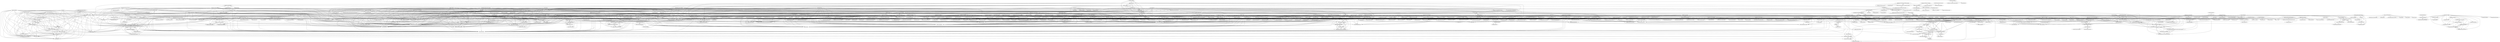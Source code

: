 digraph G {
"huangxianyuan/hxyFrame" -> "jimersylee/ThinkPHP3.2.3Custom"
"huangxianyuan/hxyFrame" -> "jimersylee/Andromeda"
"huangxianyuan/hxyFrame" -> "Mr-Ray/Tiger"
"huangxianyuan/hxyFrame" -> "ceshu/ceshu.github.io"
"huangxianyuan/hxyFrame" -> "LMsgSendNilSelf/WebPageParser"
"huangxianyuan/hxyFrame" -> "hzlshen/angular-cli-mvc"
"huangxianyuan/hxyFrame" -> "781015928/AopUtils"
"huangxianyuan/hxyFrame" -> "CalvinPPD/ExpressAPI"
"huangxianyuan/hxyFrame" -> "781015928/360xunlei"
"huangxianyuan/hxyFrame" -> "dingjikerbo/Android-ToolKit"
"huangxianyuan/hxyFrame" -> "CNCoderX/WheelView"
"huangxianyuan/hxyFrame" -> "dingjikerbo/Android-TechBlog"
"huangxianyuan/hxyFrame" -> "dingjikerbo/Android-OpenGL"
"huangxianyuan/hxyFrame" -> "XiqingLiu/JesMVP"
"huangxianyuan/hxyFrame" -> "LMsgSendNilSelf/NetworkObj"
"HAPENLY/ReactNative-FileUpload" -> "HAPENLY/ReactNative-Error-Warning"
"HAPENLY/ReactNative-FileUpload" -> "HAPENLY/ZPHomeMenuViewDemo"
"HAPENLY/ReactNative-FileUpload" -> "HAPENLY/ReactNative-ListView-Checkbox-Refresh"
"HAPENLY/ReactNative-FileUpload" -> "HAPENLY/ReactNative--PerfectRunDemo"
"HAPENLY/ReactNative-FileUpload" -> "HAPENLY/UIWebviewWithCookie"
"HAPENLY/ReactNative-FileUpload" -> "HAPENLY/ReactNative-WeChatLogin"
"casbin/gorm-adapter" -> "casbin/protobuf-adapter"
"casbin/gorm-adapter" -> "casbin/beego-authz"
"casbin/gorm-adapter" -> "Soontao/go-simple-api-gateway"
"casbin/gorm-adapter" -> "casbin/casbin-authz-plugin"
"casbin/gorm-adapter" -> "osvt/TeamHelper"
"casbin/gorm-adapter" -> "hsluoyz/VPNHelper"
"casbin/gorm-adapter" -> "osvt/patron"
"casbin/gorm-adapter" -> "edomosystems/rqlite-adapter"
"casbin/gorm-adapter" -> "casbin/mongodb-adapter"
"casbin/gorm-adapter" -> "osvt/PKURemote"
"casbin/gorm-adapter" -> "casbin/chi-authz"
"casbin/gorm-adapter" -> "casbin/caddy-authz"
"casbin/gorm-adapter" -> "gin-contrib/authz"
"casbin/gorm-adapter" -> "casbin/xorm-adapter"
"casbin/gorm-adapter" -> "ceshu/ceshuHttp"
"casbin/mongodb-adapter" -> "edomosystems/rqlite-adapter"
"casbin/mongodb-adapter" -> "casbin/protobuf-adapter"
"casbin/mongodb-adapter" -> "casbin/casbin-authz-plugin"
"casbin/mongodb-adapter" -> "osvt/patron"
"casbin/mongodb-adapter" -> "casbin/beego-authz"
"casbin/mongodb-adapter" -> "adityapandey9/rethinkdb-adapter"
"casbin/mongodb-adapter" -> "osvt/PKURemote"
"casbin/mongodb-adapter" -> "hsluoyz/VPNHelper"
"casbin/mongodb-adapter" -> "osvt/TeamHelper"
"casbin/mongodb-adapter" -> "going/casbin-postgres-adapter"
"casbin/mongodb-adapter" -> "casbin/redis-adapter"
"casbin/mongodb-adapter" -> "casbin/caddy-authz"
"casbin/mongodb-adapter" -> "Soontao/go-simple-api-gateway"
"casbin/mongodb-adapter" -> "casbin/chi-authz"
"LMMIsGood/LiuqsEmoticonkeyboard" -> "McoyJiang/Android-WebP"
"LMMIsGood/LiuqsEmoticonkeyboard" -> "youaremyall/NewsTemplate"
"LMMIsGood/LiuqsEmoticonkeyboard" -> "ichenq/timerqueue-benchmark"
"LMMIsGood/LiuqsEmoticonkeyboard" -> "LMMIsGood/LiuqsChatSwift"
"LMMIsGood/LiuqsEmoticonkeyboard" -> "LMMIsGood/LiuqsChatWithEmotion"
"LMMIsGood/LiuqsEmoticonkeyboard" -> "1993yihuan/grid"
"LMMIsGood/LiuqsEmoticonkeyboard" -> "NewbranLTD/gulp-server-io"
"LMMIsGood/LiuqsEmoticonkeyboard" -> "LMMIsGood/call"
"LMMIsGood/LiuqsEmoticonkeyboard" -> "hy-freedom/Download"
"yz-java/common-project" -> "yz-java/shiro-parent"
"yz-java/common-project" -> "XuYang8026/XYButton"
"yz-java/common-project" -> "ichenq/timerqueue-benchmark"
"yz-java/common-project" -> "CodyCalvin/WebCrawler"
"yz-java/common-project" -> "McoyJiang/Android-WebP"
"yz-java/common-project" -> "youaremyall/NewsTemplate"
"yz-java/common-project" -> "hbteam/weex-droplet-ui"
"yz-java/common-project" -> "LMMIsGood/LiuqsEmoticonkeyboard"
"yz-java/common-project" -> "CodyCalvin/ReverseDocument"
"yz-java/common-project" -> "zipper-project/zipper"
"yz-java/common-project" -> "inklabsfoundation/inkchain"
"yz-java/common-project" -> "yz-java/multiple-data-sources"
"zwhGithub/vue-calendar" -> "jinzhe/vue-calendar" ["e"=1]
"zwhGithub/vue-calendar" -> "Imputes/Instagram"
"zwhGithub/vue-calendar" -> "shenchao591/React-Realization"
"zwhGithub/vue-calendar" -> "KellenHu/MvpRxRetrofit"
"zwhGithub/vue-calendar" -> "DotzuX/DotzuX"
"zwhGithub/vue-calendar" -> "FishPlusOrange/cnode-by-vue"
"zwhGithub/vue-calendar" -> "18840851520/MyShow"
"zwhGithub/vue-calendar" -> "80k/eelvode"
"zwhGithub/vue-calendar" -> "zwhGithub/vue-swiper"
"zwhGithub/vue-calendar" -> "bystc/CollaborativeFilteringMovieRecommender"
"zwhGithub/vue-calendar" -> "armors/armors-solidity"
"zwhGithub/vue-calendar" -> "Wrinth/personal_profile_angular4"
"zwhGithub/vue-calendar" -> "KellenHu/Amap-Move-Example"
"zwhGithub/vue-calendar" -> "Imputes/Nike-Collection"
"zwhGithub/vue-calendar" -> "2501224066/laravel5test"
"JamesZBL/FS-Blog" -> "2501224066/laravel5test"
"JamesZBL/FS-Blog" -> "Imputes/Instagram"
"JamesZBL/FS-Blog" -> "Imputes/Nike-Collection"
"JamesZBL/FS-Blog" -> "DoubleL-Coding/DLKit"
"JamesZBL/FS-Blog" -> "ClockGet/chunibyo"
"JamesZBL/FS-Blog" -> "781015928/BlurLib"
"JamesZBL/FS-Blog" -> "Kay-MalwareBenchmark/kay-malwarebenchmark.github.io"
"JamesZBL/FS-Blog" -> "18010927657/Job"
"JamesZBL/FS-Blog" -> "Geolage/SliderAwesome"
"JamesZBL/FS-Blog" -> "CNCoderX/WheelView"
"JamesZBL/FS-Blog" -> "KomoriWu/One"
"JamesZBL/FS-Blog" -> "18010927657/HuaweiApp"
"JamesZBL/FS-Blog" -> "LMsgSendNilSelf/AlgebraicEngine-Fraction"
"JamesZBL/FS-Blog" -> "781015928/AopUtils"
"JamesZBL/FS-Blog" -> "BlueMercury/BMMutexAudioManager"
"dingjikerbo/Android-Camera" -> "dingjikerbo/Android-OpenGL"
"dingjikerbo/Android-Camera" -> "dingjikerbo/Android-TechBlog"
"dingjikerbo/Android-Camera" -> "dingjikerbo/Android-RTSP"
"dingjikerbo/Android-Camera" -> "dingjikerbo/Android-DeepLearning"
"dingjikerbo/Android-Camera" -> "jimersylee/Andromeda"
"dingjikerbo/Android-Camera" -> "ceshu/ceshu.github.io"
"dingjikerbo/Android-Camera" -> "jimersylee/ThinkPHP3.2.3Custom"
"dingjikerbo/Android-Camera" -> "hzlshen/angular-cli-mvc"
"dingjikerbo/Android-Camera" -> "dingjikerbo/Android-ToolKit"
"dingjikerbo/Android-Camera" -> "hzlshen/node-project"
"dingjikerbo/Android-Camera" -> "XiqingLiu/VideoServer"
"dingjikerbo/Android-Camera" -> "TheTriones/Megrez"
"dingjikerbo/Android-Camera" -> "dengbaoling/dengbaoling.github.io"
"dingjikerbo/Android-Camera" -> "ceshu/ceshuHttp"
"dingjikerbo/Android-Camera" -> "ceshu/model.auto"
"Nealyang/YOU-SHOULD-KNOW-JS" -> "Ironsub/fdcon-point"
"figozhu/easy-graphql" -> "YoungBill/FloatWindow"
"figozhu/easy-graphql" -> "cxk123/-Netflix-CS122B"
"luk4z7/middleware-acl" -> "HOOQTV/dynacasbin"
"dianbaer/anyupload" -> "dianbaer/juggle"
"dianbaer/anyupload" -> "dianbaer/jupiter"
"dianbaer/anyupload" -> "dianbaer/epay"
"dianbaer/anyupload" -> "UCodeUStory/GradlePlugin"
"dianbaer/anyupload" -> "dianbaer/anychat"
"dianbaer/anyupload" -> "dianbaer/grain"
"dianbaer/anyupload" -> "CNCoderX/RecyclerViewHelper"
"dianbaer/anyupload" -> "ceshu/ceshuHttp"
"dianbaer/anyupload" -> "UCodeUStory/RecordVoiceView"
"dianbaer/anyupload" -> "DoubleL-Coding/DLKit"
"dianbaer/anyupload" -> "CalvinPPD/ThinkPHP-wxpay"
"dianbaer/anyupload" -> "ClockGet/chunibyo"
"dianbaer/anyupload" -> "weilaihui/SS-Net"
"dianbaer/anyupload" -> "cocoakekeyu/cancan"
"dianbaer/anyupload" -> "stackhou/YJBannerViewOC"
"dianbaer/grain" -> "dianbaer/juggle"
"dianbaer/grain" -> "DoubleL-Coding/DLKit"
"dianbaer/grain" -> "UCodeUStory/GradlePlugin"
"dianbaer/grain" -> "cocoakekeyu/cancan"
"dianbaer/grain" -> "dianbaer/anyupload"
"dianbaer/grain" -> "dianbaer/anychat"
"dianbaer/grain" -> "ClockGet/chunibyo"
"dianbaer/grain" -> "weilaihui/SS-Net"
"dianbaer/grain" -> "ceshu/ceshu.github.io"
"dianbaer/grain" -> "2501224066/laravel5test"
"dianbaer/grain" -> "cld378632668/leveldb_chinese_comments"
"dianbaer/grain" -> "stackhou/YJBannerViewOC"
"dianbaer/grain" -> "18010927657/Job"
"dianbaer/grain" -> "CNCoderX/RecyclerViewHelper"
"dianbaer/grain" -> "Kay-MalwareBenchmark/kay-malwarebenchmark.github.io"
"Mocha-L/Fitness_wxApp" -> "79458627/ttyy-calendar" ["e"=1]
"Mocha-L/Fitness_wxApp" -> "fallsea/spring-boot-starter-motan" ["e"=1]
"Mocha-L/Fitness_wxApp" -> "Ray512512/JavaProject.Base"
"Mocha-L/Fitness_wxApp" -> "A13253565831/wxapp_decoration"
"Mocha-L/Fitness_wxApp" -> "Wrinth/personal_profile_angular4"
"Mocha-L/Fitness_wxApp" -> "ErosPlatform/docs"
"Mocha-L/Fitness_wxApp" -> "ErosPlatform/hydra"
"Mocha-L/Fitness_wxApp" -> "itxiao6/Wechat" ["e"=1]
"Mocha-L/Fitness_wxApp" -> "cris001/SEU_AllStar"
"yaowen369/DownloadHelper" -> "fangyangdexingxing999/shopcar"
"yaowen369/DownloadHelper" -> "ClockGet/chunibyo"
"yaowen369/DownloadHelper" -> "TheTriones/Megrez"
"yaowen369/DownloadHelper" -> "weilaihui/SS-Net"
"yaowen369/DownloadHelper" -> "sevenshal/oksharedprefs"
"yaowen369/DownloadHelper" -> "Kay-MalwareBenchmark/kay-malwarebenchmark.github.io"
"yaowen369/DownloadHelper" -> "oun111/zas"
"yaowen369/DownloadHelper" -> "nimocat/nimocat.github.io"
"Nealyang/React-Express-Blog-Demo" -> "Nealyang/React-Fullstack-Dianping-Demo"
"Nealyang/React-Express-Blog-Demo" -> "Nealyang/YOU-SHOULD-KNOW-JS"
"Nealyang/React-Express-Blog-Demo" -> "cocoakekeyu/cancan"
"Nealyang/React-Express-Blog-Demo" -> "Nealyang/PersonalBlog" ["e"=1]
"Nealyang/React-Express-Blog-Demo" -> "BlueMercury/BMMutexAudioManager"
"Nealyang/React-Express-Blog-Demo" -> "Job-Yang/JYImageTool"
"Nealyang/React-Express-Blog-Demo" -> "foolsong/EasyCharts"
"Nealyang/React-Express-Blog-Demo" -> "ceshu/ceshu.github.io"
"Nealyang/React-Express-Blog-Demo" -> "781015928/BlurLib"
"Nealyang/React-Express-Blog-Demo" -> "CNCoderX/WheelView"
"Nealyang/React-Express-Blog-Demo" -> "bailicangdu/react-pxq" ["e"=1]
"Nealyang/React-Express-Blog-Demo" -> "February12/YLPhotoBrowser"
"Nealyang/React-Express-Blog-Demo" -> "BlueMercury/BMCarouselView"
"Nealyang/React-Express-Blog-Demo" -> "385841539/IdentityImageView"
"Nealyang/React-Express-Blog-Demo" -> "linlianmin/laravel-vue"
"nanchen2251/BankCardUtils" -> "nanchen2251/PinView"
"nanchen2251/BankCardUtils" -> "nanchen2251/AiYaSchoolPush"
"nanchen2251/BankCardUtils" -> "nanchen2251/CompressHelper" ["e"=1]
"nanchen2251/BankCardUtils" -> "nanchen2251/StudyForAndroid"
"nanchen2251/BankCardUtils" -> "nanchen2251/AiYaGirl"
"nanchen2251/BankCardUtils" -> "Imputes/Nike-Collection"
"nanchen2251/BankCardUtils" -> "yanzhenjie/Sofia" ["e"=1]
"pengjianbo/LoadingViewFinal" -> "pengjianbo/FileDownloaderFinal"
"yangchaojiang/ZoomPreviewPicture" -> "yangchaojiang/DemoLoadView"
"yangchaojiang/ZoomPreviewPicture" -> "yangchaojiang/yjPlay"
"yangchaojiang/ZoomPreviewPicture" -> "yangchaojiang/UtilsDmo"
"yangchaojiang/ZoomPreviewPicture" -> "CalvinPPD/ExpressAPI"
"yangchaojiang/ZoomPreviewPicture" -> "casbin/xorm-adapter"
"yangchaojiang/ZoomPreviewPicture" -> "ceshu/ceshu.github.io"
"yangchaojiang/ZoomPreviewPicture" -> "LMsgSendNilSelf/WebPageParser"
"yangchaojiang/ZoomPreviewPicture" -> "yuzd/coding.net"
"yangchaojiang/ZoomPreviewPicture" -> "cocoakekeyu/cancan"
"yangchaojiang/ZoomPreviewPicture" -> "BlueMercury/BMMutexAudioManager"
"yangchaojiang/ZoomPreviewPicture" -> "ceshu/ceshuREST"
"yangchaojiang/ZoomPreviewPicture" -> "ceshu/ceshuChat"
"yangchaojiang/ZoomPreviewPicture" -> "yuzd/AntData.ORM"
"yangchaojiang/ZoomPreviewPicture" -> "HAPENLY/UIWebviewWithCookie"
"yangchaojiang/ZoomPreviewPicture" -> "jeasonlzy/NineGridView" ["e"=1]
"dianbaer/anychat" -> "dianbaer/juggle"
"dianbaer/anychat" -> "dianbaer/anyupload"
"dianbaer/anychat" -> "dianbaer/grain"
"dianbaer/anychat" -> "dianbaer/jupiter"
"dianbaer/anychat" -> "dianbaer/epay"
"dianbaer/anychat" -> "DoubleL-Coding/DLKit"
"dianbaer/anychat" -> "UCodeUStory/GradlePlugin"
"dianbaer/anychat" -> "CNCoderX/RecyclerViewHelper"
"dianbaer/anychat" -> "ceshu/ceshu.github.io"
"dianbaer/anychat" -> "cocoakekeyu/cancan"
"dianbaer/anychat" -> "BlueMercury/BMMutexAudioManager"
"dianbaer/anychat" -> "ClockGet/chunibyo"
"dianbaer/anychat" -> "781015928/AopUtils"
"dianbaer/anychat" -> "stackhou/YJBannerViewOC"
"dianbaer/anychat" -> "UCodeUStory/RecordVoiceView"
"dingjikerbo/Leetcode-Java" -> "dingjikerbo/Android-OpenGL"
"dingjikerbo/Leetcode-Java" -> "ceshu/ceshuHttp"
"dingjikerbo/Leetcode-Java" -> "dingjikerbo/Android-TechBlog"
"dingjikerbo/Leetcode-Java" -> "dingjikerbo/Android-DeepLearning"
"dingjikerbo/Leetcode-Java" -> "ceshu/ceshu.github.io"
"dingjikerbo/Leetcode-Java" -> "dingjikerbo/Android-RTSP"
"dingjikerbo/Leetcode-Java" -> "jimersylee/Andromeda"
"dingjikerbo/Leetcode-Java" -> "ceshu/model.auto"
"dingjikerbo/Leetcode-Java" -> "781015928/AopUtils"
"dingjikerbo/Leetcode-Java" -> "jimersylee/ThinkPHP3.2.3Custom"
"dingjikerbo/Leetcode-Java" -> "jimersylee/MachineLearningAction"
"dingjikerbo/Leetcode-Java" -> "ceshu/ceshuChat"
"dingjikerbo/Leetcode-Java" -> "XiqingLiu/JesMVP"
"dingjikerbo/Leetcode-Java" -> "781015928/360xunlei"
"dingjikerbo/Leetcode-Java" -> "XiqingLiu/VideoServer"
"nanchen2251/AiYaGirl" -> "781015928/BlurLib"
"nanchen2251/AiYaGirl" -> "jimersylee/ThinkPHP3.2.3Custom"
"nanchen2251/AiYaGirl" -> "nanchen2251/AiYaSchoolPush"
"nanchen2251/AiYaGirl" -> "ceshu/ceshu.github.io"
"nanchen2251/AiYaGirl" -> "BlueMercury/BMMutexAudioManager"
"nanchen2251/AiYaGirl" -> "CNCoderX/WheelView"
"nanchen2251/AiYaGirl" -> "781015928/AopUtils"
"nanchen2251/AiYaGirl" -> "LMsgSendNilSelf/WebPageParser"
"nanchen2251/AiYaGirl" -> "nanchen2251/StudyForAndroid"
"nanchen2251/AiYaGirl" -> "w568w/fuckView"
"nanchen2251/AiYaGirl" -> "jimersylee/Andromeda"
"nanchen2251/AiYaGirl" -> "nanchen2251/CompressHelper" ["e"=1]
"nanchen2251/AiYaGirl" -> "Job-Yang/JYImageTool"
"nanchen2251/AiYaGirl" -> "BlueMercury/BMCarouselView"
"nanchen2251/AiYaGirl" -> "yuzd/AntData.ORM"
"KillOver/ExpressionEvaluator" -> "unadlib/iflow"
"KillOver/ExpressionEvaluator" -> "chungchi300/safe-start-koa2"
"KillOver/ExpressionEvaluator" -> "kaelzhang/skema"
"chungchi300/safe-start-koa2" -> "unadlib/iflow"
"chungchi300/safe-start-koa2" -> "kaelzhang/skema"
"chungchi300/safe-start-koa2" -> "KillOver/ExpressionEvaluator"
"kaelzhang/skema" -> "unadlib/iflow"
"kaelzhang/skema" -> "yz-java/shiro-parent"
"kaelzhang/skema" -> "chungchi300/safe-start-koa2"
"kaelzhang/skema" -> "KillOver/ExpressionEvaluator"
"unadlib/iflow" -> "chungchi300/safe-start-koa2"
"unadlib/iflow" -> "kaelzhang/skema"
"unadlib/iflow" -> "KillOver/ExpressionEvaluator"
"nanchen2251/AiYaSchoolPush" -> "ceshu/ceshuHttp"
"nanchen2251/AiYaSchoolPush" -> "jimersylee/Andromeda"
"nanchen2251/AiYaSchoolPush" -> "LMsgSendNilSelf/NetworkObj"
"nanchen2251/AiYaSchoolPush" -> "781015928/360xunlei"
"nanchen2251/AiYaSchoolPush" -> "nanchen2251/AiYaGirl"
"nanchen2251/AiYaSchoolPush" -> "jimersylee/ThinkPHP3.2.3Custom"
"nanchen2251/AiYaSchoolPush" -> "ceshu/ceshu.github.io"
"nanchen2251/AiYaSchoolPush" -> "jimersylee/MachineLearningAction"
"nanchen2251/AiYaSchoolPush" -> "LMsgSendNilSelf/WebviewPersistenceCache"
"nanchen2251/AiYaSchoolPush" -> "ceshu/ceshuChat"
"nanchen2251/AiYaSchoolPush" -> "ceshu/model.auto"
"nanchen2251/AiYaSchoolPush" -> "yuzd/Swashbuckle"
"nanchen2251/AiYaSchoolPush" -> "osvt/TeamHelper"
"nanchen2251/AiYaSchoolPush" -> "385841539/BarrageView"
"nanchen2251/AiYaSchoolPush" -> "hzlshen/angular-cli-mvc"
"mritd/dockerfile" -> "ClockGet/chunibyo"
"mritd/dockerfile" -> "18010927657/Job"
"mritd/dockerfile" -> "ceshu/ceshu.github.io"
"mritd/dockerfile" -> "Mr-Linus/geekcloud"
"mritd/dockerfile" -> "DoubleL-Coding/DLKit"
"mritd/dockerfile" -> "2501224066/laravel5test"
"mritd/dockerfile" -> "781015928/BlurLib"
"mritd/dockerfile" -> "CNCoderX/WheelView"
"mritd/dockerfile" -> "Kay-MalwareBenchmark/kay-malwarebenchmark.github.io"
"mritd/dockerfile" -> "UCodeUStory/GradlePlugin"
"mritd/dockerfile" -> "BlueMercury/BMMutexAudioManager"
"mritd/dockerfile" -> "Imputes/Instagram"
"mritd/dockerfile" -> "385841539/IdentityImageView"
"mritd/dockerfile" -> "781015928/AopUtils"
"mritd/dockerfile" -> "Job-Yang/JYImageTool"
"yz-java/shiro-parent" -> "kaelzhang/skema"
"yz-java/shiro-parent" -> "yz-java/common-project"
"yz-java/shiro-parent" -> "yz-java/multiple-data-sources"
"yz-java/shiro-parent" -> "XuYang8026/XYButton"
"izhangzhihao/intellij-rainbow-brackets" -> "18010927657/Job"
"izhangzhihao/intellij-rainbow-brackets" -> "781015928/BlurLib"
"izhangzhihao/intellij-rainbow-brackets" -> "DotzuX/DotzuX"
"izhangzhihao/intellij-rainbow-brackets" -> "Imputes/Instagram"
"izhangzhihao/intellij-rainbow-brackets" -> "jimersylee/ThinkPHP3.2.3Custom"
"izhangzhihao/intellij-rainbow-brackets" -> "385841539/IdentityImageView"
"izhangzhihao/intellij-rainbow-brackets" -> "2501224066/laravel5test"
"izhangzhihao/intellij-rainbow-brackets" -> "NewbranLTD/gulp-server-io"
"izhangzhihao/intellij-rainbow-brackets" -> "lihaoyi/mill" ["e"=1]
"izhangzhihao/intellij-rainbow-brackets" -> "781015928/AopUtils"
"izhangzhihao/intellij-rainbow-brackets" -> "CNCoderX/WheelView"
"izhangzhihao/intellij-rainbow-brackets" -> "BlueMercury/BMMutexAudioManager"
"izhangzhihao/intellij-rainbow-brackets" -> "happyyangyuan/xian"
"izhangzhihao/intellij-rainbow-brackets" -> "LMsgSendNilSelf/WebPageParser"
"izhangzhihao/intellij-rainbow-brackets" -> "CNCoderX/RecyclerViewHelper"
"zipper-project/zipper" -> "xiaohu036/PopView"
"zipper-project/zipper" -> "ichenq/timerqueue-benchmark"
"wangzhenjjcn/PUBG_HACK" -> "wangzhenjjcn/GithubAutoStarAllInOne"
"wangzhenjjcn/PUBG_HACK" -> "80k/eelvode"
"wangzhenjjcn/PUBG_HACK" -> "Wrinth/personal_profile_angular4"
"wangzhenjjcn/PUBG_HACK" -> "18840851520/MyShow"
"wangzhenjjcn/PUBG_HACK" -> "FishPlusOrange/cnode-by-vue"
"wangzhenjjcn/PUBG_HACK" -> "huangzhouhong/DeclareLayoutSwift"
"wangzhenjjcn/PUBG_HACK" -> "GodzzZZZ/MFPictureBrowser"
"wangzhenjjcn/PUBG_HACK" -> "armors/armors-solidity"
"wangzhenjjcn/PUBG_HACK" -> "itxiao6/Wechat" ["e"=1]
"wangzhenjjcn/PUBG_HACK" -> "Wrinth/Algorithms-with-Python"
"wangzhenjjcn/PUBG_HACK" -> "Ray512512/ProjectFrame" ["e"=1]
"wangzhenjjcn/PUBG_HACK" -> "KellenHu/MvpRxRetrofit"
"netcan/compilingTheory" -> "SoulLights/SLPlayer"
"netcan/compilingTheory" -> "Lucas-iOS/GBNoData"
"netcan/compilingTheory" -> "libenhe/online-shop"
"netcan/compilingTheory" -> "emaste-r/tornado_sync_log"
"netcan/compilingTheory" -> "deliyee/30-seconds-of-code"
"netcan/compilingTheory" -> "cld378632668/leveldb_chinese_comments"
"netcan/compilingTheory" -> "knitmesh/servos-framework"
"netcan/compilingTheory" -> "changsanjiang/SJFullscreenPopGesture"
"netcan/compilingTheory" -> "WangYves/uvloop"
"netcan/compilingTheory" -> "2501224066/laravel5test"
"netcan/compilingTheory" -> "acelwiker/GitAutoFork"
"netcan/compilingTheory" -> "Lucas-iOS/GBHeadPortraitImageView"
"netcan/compilingTheory" -> "xulayen/Blog"
"netcan/compilingTheory" -> "ClockGet/chunibyo"
"netcan/compilingTheory" -> "hamger/hg-datepicker"
"nmap/npcap" -> "osvt/TeamHelper"
"nmap/npcap" -> "ceshu/ceshu.github.io"
"nmap/npcap" -> "casbin/xorm-adapter"
"nmap/npcap" -> "gin-contrib/authz"
"nmap/npcap" -> "osvt/PKURemote"
"nmap/npcap" -> "casbin/chi-authz"
"nmap/npcap" -> "Soontao/go-simple-api-gateway"
"nmap/npcap" -> "hsluoyz/VPNHelper"
"nmap/npcap" -> "casbin/protobuf-adapter"
"nmap/npcap" -> "casbin/beego-authz"
"nmap/npcap" -> "osvt/patron"
"nmap/npcap" -> "BlueMercury/BMMutexAudioManager"
"nmap/npcap" -> "casbin/caddy-authz"
"nmap/npcap" -> "CalvinPPD/ExpressAPI"
"nmap/npcap" -> "LMsgSendNilSelf/WebPageParser"
"darbra/geetest" -> "iYgnohZ/crack-geetest"
"darbra/geetest" -> "wsguest/geetest"
"darbra/geetest" -> "FanhuaandLuomu/geetest_break"
"darbra/geetest" -> "zhongyiio/crack-geetest" ["e"=1]
"wsguest/geetest" -> "darbra/geetest"
"yangchaojiang/DemoLoadView" -> "yangchaojiang/UtilsDmo"
"chengquan223/map-canvas" -> "DoubleL-Coding/DLKit"
"chengquan223/map-canvas" -> "cocoakekeyu/cancan"
"chengquan223/map-canvas" -> "ClockGet/chunibyo"
"chengquan223/map-canvas" -> "kfkme/kfkdock"
"chengquan223/map-canvas" -> "Kay-MalwareBenchmark/kay-malwarebenchmark.github.io"
"chengquan223/map-canvas" -> "TheTriones/Megrez"
"chengquan223/map-canvas" -> "WangYves/uvloop"
"chengquan223/map-canvas" -> "2501224066/laravel5test"
"chengquan223/map-canvas" -> "knitmesh/servos-framework"
"chengquan223/map-canvas" -> "ceshu/ceshu.github.io"
"chengquan223/map-canvas" -> "Imputes/Instagram"
"chengquan223/map-canvas" -> "cld378632668/leveldb_chinese_comments"
"chengquan223/map-canvas" -> "UCodeUStory/GradlePlugin"
"chengquan223/map-canvas" -> "Mr-Linus/geekcloud"
"chengquan223/map-canvas" -> "weilaihui/SS-Net"
"FlowCI/flow-web" -> "FlowCI/flow-platform"
"FlowCI/flow-web" -> "FlowCI/templates"
"FlowCI/flow-web" -> "FlowCI/docker"
"asiosldh/BMDragCellCollectionView" -> "asiosldh/BMScan"
"asiosldh/BMDragCellCollectionView" -> "cocoakekeyu/cancan"
"asiosldh/BMDragCellCollectionView" -> "asiosldh/BMPicker"
"asiosldh/BMDragCellCollectionView" -> "ceshu/ceshu.github.io"
"asiosldh/BMDragCellCollectionView" -> "HAPENLY/UIWebviewWithCookie"
"asiosldh/BMDragCellCollectionView" -> "CalvinPPD/ThinkPHP-wxpay"
"asiosldh/BMDragCellCollectionView" -> "CalvinPPD/ExpressAPI"
"asiosldh/BMDragCellCollectionView" -> "asiosldh/BMDragCellCollectionViewSwift"
"asiosldh/BMDragCellCollectionView" -> "asiosldh/UITableView-BMTemplateLayoutCell"
"asiosldh/BMDragCellCollectionView" -> "BlueMercury/BMMutexAudioManager"
"asiosldh/BMDragCellCollectionView" -> "HAPENLY/ReactNative-Error-Warning"
"asiosldh/BMDragCellCollectionView" -> "HauyuChen/hauyuchen.github.io"
"asiosldh/BMDragCellCollectionView" -> "LMsgSendNilSelf/WebPageParser"
"asiosldh/BMDragCellCollectionView" -> "borenfocus/BRPickerView"
"asiosldh/BMDragCellCollectionView" -> "Job-Yang/JYImageTool"
"SpiderClub/smart_login" -> "MelonRice/ReactNative-HupuJRS" ["e"=1]
"SpiderClub/smart_login" -> "LiuqingDu/30_Swift_Projects"
"SpiderClub/smart_login" -> "GodzzZZZ/MFExtractColor"
"SpiderClub/smart_login" -> "CryptoWorldChain/mfw"
"SpiderClub/smart_login" -> "bystc/CollaborativeFilteringMovieRecommender"
"SpiderClub/smart_login" -> "happyyangyuan/xian"
"SpiderClub/smart_login" -> "SpiderClub/weibospider" ["e"=1]
"SpiderClub/smart_login" -> "Zweihui/Aurora"
"SpiderClub/smart_login" -> "hy-freedom/Download"
"SpiderClub/smart_login" -> "NewbranLTD/gulp-server-io"
"SpiderClub/smart_login" -> "1993yihuan/grid"
"SpiderClub/smart_login" -> "nimocat/nimocat.github.io"
"SpiderClub/smart_login" -> "BengBu-YueZhang/react-douban"
"SpiderClub/smart_login" -> "2501224066/laravel5test"
"SpiderClub/smart_login" -> "Zweihui/ViscousSwipeItem"
"ichenq/timerqueue-benchmark" -> "McoyJiang/Android-WebP"
"ichenq/timerqueue-benchmark" -> "CodyCalvin/WebCrawler"
"ichenq/timerqueue-benchmark" -> "CodyCalvin/ReverseDocument"
"ichenq/timerqueue-benchmark" -> "youaremyall/NewsTemplate"
"ichenq/timerqueue-benchmark" -> "LMMIsGood/LiuqsEmoticonkeyboard"
"ichenq/timerqueue-benchmark" -> "hbteam/weex-droplet-ui"
"ichenq/timerqueue-benchmark" -> "xiaohu036/PopView"
"90candy/YWVideoPlayer" -> "cld378632668/leveldb_chinese_comments"
"90candy/YWVideoPlayer" -> "Lucas-iOS/GBNoData"
"90candy/YWVideoPlayer" -> "cld378632668/utils"
"90candy/YWVideoPlayer" -> "90candy/YWChooseAddressView"
"90candy/YWVideoPlayer" -> "90candy/Panoramic-Sequence"
"90candy/YWVideoPlayer" -> "knitmesh/servos-framework"
"90candy/YWVideoPlayer" -> "Zweihui/ViscousSwipeItem"
"90candy/YWVideoPlayer" -> "WAng91An/permission"
"90candy/YWVideoPlayer" -> "Lucas-iOS/GBHeadPortraitImageView"
"90candy/YWVideoPlayer" -> "libenhe/online-shop"
"patrickyin/clean-architecture-android-kotlin" -> "HaiTeng-Wang/PageSegment"
"patrickyin/clean-architecture-android-kotlin" -> "LiuqingDu/30_Swift_Projects"
"patrickyin/clean-architecture-android-kotlin" -> "iyuangang/.vim"
"patrickyin/clean-architecture-android-kotlin" -> "happyyangyuan/xian"
"patrickyin/clean-architecture-android-kotlin" -> "NewbranLTD/gulp-server-io"
"patrickyin/clean-architecture-android-kotlin" -> "18840851520/MyShow"
"patrickyin/clean-architecture-android-kotlin" -> "2501224066/laravel5test"
"patrickyin/clean-architecture-android-kotlin" -> "1993yihuan/grid"
"patrickyin/clean-architecture-android-kotlin" -> "Kay-MalwareBenchmark/kay-malwarebenchmark.github.io"
"patrickyin/clean-architecture-android-kotlin" -> "BryanAdamss/WebpackTemplate"
"patrickyin/clean-architecture-android-kotlin" -> "Imputes/Nike-Collection"
"patrickyin/clean-architecture-android-kotlin" -> "bystc/CollaborativeFilteringMovieRecommender"
"patrickyin/clean-architecture-android-kotlin" -> "BryanAdamss/ProjectTemplate"
"patrickyin/clean-architecture-android-kotlin" -> "BryanAdamss/SourceSave"
"wallarm/awesome-nginx-security" -> "agile6v/awesome-nginx"
"wallarm/awesome-nginx-security" -> "kyprizel/testcookie-nginx-module" ["e"=1]
"wallarm/awesome-nginx-security" -> "SpiderLabs/ModSecurity-nginx" ["e"=1]
"zhaojh329/rttys" -> "zhaojh329/rtty" ["e"=1]
"zhaojh329/rttys" -> "zhaojh329/vuci"
"zhaojh329/rttys" -> "zhaojh329/libuwsc"
"zhaojh329/rttys" -> "zhaojh329/libumqtt"
"zhaojh329/rttys" -> "zhaojh329/libuhttpd"
"zhaojh329/rttys" -> "Wrinth/Algorithms-with-Python"
"zhaojh329/rttys" -> "NewbranLTD/generator-nodex"
"zhaojh329/rttys" -> "NewbranLTD/gulp-server-io"
"zhaojh329/rttys" -> "LMMIsGood/LiuqsChatSwift"
"zhaojh329/rttys" -> "happyyangyuan/xian"
"zhaojh329/rttys" -> "ClockGet/chunibyo"
"zhaojh329/rttys" -> "Zweihui/Aurora"
"zhaojh329/rttys" -> "jimersylee/Andromeda"
"zhaojh329/rttys" -> "bystc/CollaborativeFilteringMovieRecommender"
"zhaojh329/rttys" -> "Wrinth/personal_profile_angular4"
"localhost02/Taobao_order_robot" -> "NewbranLTD/gulp-server-io"
"localhost02/Taobao_order_robot" -> "happyyangyuan/xian"
"localhost02/Taobao_order_robot" -> "bystc/CollaborativeFilteringMovieRecommender"
"localhost02/Taobao_order_robot" -> "2501224066/laravel5test"
"localhost02/Taobao_order_robot" -> "18840851520/MyShow"
"localhost02/Taobao_order_robot" -> "jxshunqiziran/XJNewPost"
"localhost02/Taobao_order_robot" -> "armors/armors-solidity"
"localhost02/Taobao_order_robot" -> "MelonRice/ReactNative-HupuJRS" ["e"=1]
"localhost02/Taobao_order_robot" -> "LiuqingDu/30_Swift_Projects"
"localhost02/Taobao_order_robot" -> "1993yihuan/grid"
"localhost02/Taobao_order_robot" -> "Imputes/Instagram"
"localhost02/Taobao_order_robot" -> "hy-freedom/Download"
"localhost02/Taobao_order_robot" -> "xuningjack/apikeylib"
"localhost02/Taobao_order_robot" -> "stackhou/SwiftProgressHUD"
"localhost02/Taobao_order_robot" -> "UCodeUStory/GradlePlugin"
"agile6v/awesome-nginx" -> "SoulLights/SLPlayer"
"agile6v/awesome-nginx" -> "wallarm/awesome-nginx-security"
"agile6v/awesome-nginx" -> "paper777/yamb"
"agile6v/awesome-nginx" -> "libenhe/online-shop"
"agile6v/awesome-nginx" -> "cld378632668/leveldb_chinese_comments"
"agile6v/awesome-nginx" -> "nginx-boilerplate/nginx-boilerplate" ["e"=1]
"agile6v/awesome-nginx" -> "agile6v/ngx_cache_viewer"
"agile6v/awesome-nginx" -> "fewtime/ML"
"agile6v/awesome-nginx" -> "emaste-r/tornado_sync_log"
"agile6v/awesome-nginx" -> "deliyee/30-seconds-of-code"
"agile6v/awesome-nginx" -> "r26zhao/django-easy-comment"
"agile6v/awesome-nginx" -> "DoubleL-Coding/DLKit"
"agile6v/awesome-nginx" -> "Lucas-iOS/GBNoData"
"agile6v/awesome-nginx" -> "sevenshal/oksharedprefs"
"agile6v/awesome-nginx" -> "KomoriWu/One"
"xujiajun/gorouter" -> "CryptoWorldChain/mfw"
"xujiajun/gorouter" -> "NewbranLTD/gulp-server-io"
"xujiajun/gorouter" -> "facebesidewyj/cool-music"
"xujiajun/gorouter" -> "cld378632668/leveldb_chinese_comments"
"xujiajun/gorouter" -> "Zheng-Shaozhuo/php_frame"
"xujiajun/gorouter" -> "GodzzZZZ/MFExtractColor"
"xujiajun/gorouter" -> "cld378632668/YCSB_leveldb_leveldbjni_rocksdb"
"xujiajun/gorouter" -> "JoshuaRogue/RxEventBus"
"xujiajun/gorouter" -> "NewbranLTD/generator-nodex"
"xujiajun/gorouter" -> "cld378632668/utils"
"xujiajun/gorouter" -> "rageudream/sofang"
"xujiajun/gorouter" -> "nimocat/nimocat.github.io"
"xujiajun/gorouter" -> "frehaiku/Audition"
"xujiajun/gorouter" -> "happyyangyuan/xian"
"xujiajun/gorouter" -> "SuperSaltedFish/ChatProject"
"yu199195/happylifeplat-transaction" -> "yu199195/happylifeplat-tcc"
"yu199195/happylifeplat-transaction" -> "yu199195/happylifeplat-netty"
"yu199195/happylifeplat-transaction" -> "cocoakekeyu/cancan"
"yu199195/happylifeplat-transaction" -> "linlianmin/laravel-vue"
"yu199195/happylifeplat-transaction" -> "foolsong/EasyCharts"
"yu199195/happylifeplat-transaction" -> "BlueMercury/BMMutexAudioManager"
"yu199195/happylifeplat-transaction" -> "ceshu/ceshu.github.io"
"yu199195/happylifeplat-transaction" -> "781015928/BlurLib"
"yu199195/happylifeplat-transaction" -> "CalvinPPD/ExpressAPI"
"yu199195/happylifeplat-transaction" -> "Job-Yang/JYImageTool"
"yu199195/happylifeplat-transaction" -> "HAPENLY/UIWebviewWithCookie"
"yu199195/happylifeplat-transaction" -> "February12/YLPhotoBrowser"
"yu199195/happylifeplat-transaction" -> "foolsong/EasyChartsSwift"
"yu199195/happylifeplat-transaction" -> "CalvinPPD/ThinkPHP-wxpay"
"yu199195/happylifeplat-transaction" -> "weilaihui/SS-Net"
"vmware/dispatch" -> "HOOQTV/dynacasbin"
"vmware/dispatch" -> "adityapandey9/rethinkdb-adapter"
"vmware/dispatch" -> "intel/rmd"
"vmware/dispatch" -> "yuchenyang1994/docker-doge"
"vmware/dispatch" -> "luk4z7/middleware-acl"
"vmware/dispatch" -> "casbin/negroni-authz"
"vmware/dispatch" -> "going/casbin-postgres-adapter"
"vmware/dispatch" -> "Wrinth/Algorithms-with-Python"
"vmware/dispatch" -> "casbin/etcd-watcher"
"vmware/dispatch" -> "casbin/redis-adapter"
"vmware/dispatch" -> "edomosystems/rqlite-adapter"
"vmware/dispatch" -> "LMsgSendNilSelf/RocketCocoa"
"vmware/dispatch" -> "CNCoderX/ExpandableTextView"
"vmware/dispatch" -> "Wrinth/personal_profile_angular4"
"vmware/dispatch" -> "LMMIsGood/call"
"stackhou/AutoPacking-iOS" -> "stackhou/iOS11-Adaptation"
"stackhou/AutoPacking-iOS" -> "stackhou/WeChatPlugin-MacOS"
"stackhou/AutoPacking-iOS" -> "stackhou/WeChatPlugin-iOS"
"stackhou/AutoPacking-iOS" -> "stackhou/YJBannerViewOC"
"stackhou/AutoPacking-iOS" -> "w568w/GitHubFollow"
"lefex/TCZLocalizableTool" -> "ashen-zhao/ReadChinese"
"lefex/TCZLocalizableTool" -> "stackhou/AutoPacking-iOS"
"lefex/TCZLocalizableTool" -> "southpeak/iOS-tech-set" ["e"=1]
"Bytom/bytom" -> "qtumproject/qtum" ["e"=1]
"Bytom/bytom" -> "ontio/ontology" ["e"=1]
"Bytom/bytom" -> "nebulasio/go-nebulas" ["e"=1]
"Bytom/bytom" -> "aeternity/epoch" ["e"=1]
"Bytom/bytom" -> "2501224066/laravel5test"
"Bytom/bytom" -> "ClockGet/chunibyo"
"Bytom/bytom" -> "18010927657/Job"
"Bytom/bytom" -> "Zweihui/Aurora"
"Bytom/bytom" -> "DoubleL-Coding/DLKit"
"Bytom/bytom" -> "inklabsfoundation/inkchain"
"Bytom/bytom" -> "781015928/BlurLib"
"Bytom/bytom" -> "385841539/IdentityImageView"
"Bytom/bytom" -> "BlueMercury/BMMutexAudioManager"
"Bytom/bytom" -> "CNCoderX/WheelView"
"Bytom/bytom" -> "385841539/HorizontalScrollSelectedView"
"wsdjeg/DotFiles" -> "zyqf/DNS" ["e"=1]
"wsdjeg/DotFiles" -> "artur-shaik/vim-javacomplete2" ["e"=1]
"wsdjeg/DotFiles" -> "yangyangwithgnu/the_new_world_linux" ["e"=1]
"wsdjeg/DotFiles" -> "weilaihui/SS-Net"
"wsdjeg/DotFiles" -> "sevenshal/oksharedprefs"
"wsdjeg/DotFiles" -> "emacs-china/Spacemacs-rocks" ["e"=1]
"wsdjeg/DotFiles" -> "wang542413041/Swift"
"wsdjeg/DotFiles" -> "vim-chat/vim-chat" ["e"=1]
"wsdjeg/DotFiles" -> "zilongshanren/spacemacs-private" ["e"=1]
"wsdjeg/DotFiles" -> "TheTriones/Megrez"
"wsdjeg/DotFiles" -> "greatghoul/sibi" ["e"=1]
"wsdjeg/DotFiles" -> "ID1258/oh-my-i3" ["e"=1]
"wsdjeg/DotFiles" -> "18010927657/HuaweiApp"
"wsdjeg/DotFiles" -> "KomoriWu/One"
"wsdjeg/DotFiles" -> "DoubleL-Coding/DLKit"
"lixiaoshaxing/MultiMediaLearn" -> "lixiaoshaxing/FitFileProvider"
"lixiaoshaxing/MultiMediaLearn" -> "liaoziyang/chrome_url2qrcode"
"lixiaoshaxing/MultiMediaLearn" -> "liu-zhuang/vue-music" ["e"=1]
"lixiaoshaxing/MultiMediaLearn" -> "sevenshal/oksharedprefs"
"lixiaoshaxing/MultiMediaLearn" -> "liu-zhuang/koa-project-tpl"
"lixiaoshaxing/MultiMediaLearn" -> "TheTriones/Megrez"
"lixiaoshaxing/MultiMediaLearn" -> "opooc/iOSClientOfQFNU"
"lixiaoshaxing/MultiMediaLearn" -> "fangyangdexingxing999/DragChannelManager"
"lixiaoshaxing/MultiMediaLearn" -> "oun111/zas"
"lixiaoshaxing/MultiMediaLearn" -> "liunian1004/Vue-BackgroundManagement" ["e"=1]
"laizimo/zimo-article" -> "laizimo/element-react-project"
"laizimo/zimo-article" -> "laizimo/h5-demo"
"laizimo/zimo-article" -> "BlueMercury/BMMutexAudioManager"
"laizimo/zimo-article" -> "nowandfurure/richeditor"
"laizimo/zimo-article" -> "ceshu/ceshu.github.io"
"laizimo/zimo-article" -> "781015928/BlurLib"
"laizimo/zimo-article" -> "LMsgSendNilSelf/WebPageParser"
"laizimo/zimo-article" -> "CalvinPPD/ExpressAPI"
"laizimo/zimo-article" -> "CNCoderX/WheelView"
"laizimo/zimo-article" -> "781015928/AopUtils"
"laizimo/zimo-article" -> "BlueMercury/BMCarouselView"
"laizimo/zimo-article" -> "laizimo/PWA-learn-resource"
"laizimo/zimo-article" -> "HAPENLY/UIWebviewWithCookie"
"laizimo/zimo-article" -> "Job-Yang/JYImageTool"
"laizimo/zimo-article" -> "laizimo/leetcode-answer"
"w568w/fuckView" -> "w568w/How-To-Ask-Questions-The-Smart-Way"
"w568w/fuckView" -> "w568w/How_To_Report_Bug_Properly"
"w568w/fuckView" -> "w568w/GitHubStar"
"w568w/fuckView" -> "jimersylee/ThinkPHP3.2.3Custom"
"w568w/fuckView" -> "w568w/GitHubFollow"
"w568w/fuckView" -> "ceshu/ceshu.github.io"
"gouguoyin/phprap" -> "TheTriones/Megrez"
"gouguoyin/phprap" -> "ClockGet/chunibyo"
"gouguoyin/phprap" -> "Kay-MalwareBenchmark/kay-malwarebenchmark.github.io"
"gouguoyin/phprap" -> "jimersylee/ThinkPHP3.2.3Custom"
"gouguoyin/phprap" -> "hzlshen/angular-cli-mvc"
"gouguoyin/phprap" -> "ceshu/ceshu.github.io"
"gouguoyin/phprap" -> "DoubleL-Coding/DLKit"
"gouguoyin/phprap" -> "weilaihui/SS-Net"
"gouguoyin/phprap" -> "jimersylee/Andromeda"
"gouguoyin/phprap" -> "BlueMercury/BMMutexAudioManager"
"gouguoyin/phprap" -> "CNCoderX/WheelView"
"gouguoyin/phprap" -> "UCodeUStory/GradlePlugin"
"gouguoyin/phprap" -> "fangyangdexingxing999/DragChannelManager"
"gouguoyin/phprap" -> "CNCoderX/RecyclerViewHelper"
"gouguoyin/phprap" -> "cinoliu/node-admin-"
"fanhua1994/DzFilter" -> "90candy/YWVideoPlayer"
"fanhua1994/DzFilter" -> "cld378632668/leveldb_chinese_comments"
"fanhua1994/DzFilter" -> "cld378632668/utils"
"fanhua1994/DzFilter" -> "90candy/Panoramic-Sequence"
"fanhua1994/DzFilter" -> "cld378632668/A-community-detect-System-based-on-GraphX"
"fanhua1994/DzFilter" -> "Zweihui/ViscousSwipeItem"
"fanhua1994/DzFilter" -> "90candy/YWChooseAddressView"
"fanhua1994/DzFilter" -> "cld378632668/YCSB_leveldb_leveldbjni_rocksdb"
"fanhua1994/DzFilter" -> "Lucas-iOS/GBNoData"
"fanhua1994/DzFilter" -> "WAng91An/permission"
"fanhua1994/DzFilter" -> "cld378632668/ucas_course_tool"
"fanhua1994/DzFilter" -> "Zweihui/Aurora"
"fanhua1994/DzFilter" -> "2501224066/laravel5test"
"fanhua1994/DzFilter" -> "ClockGet/chunibyo"
"fanhua1994/DzFilter" -> "DoubleL-Coding/DLKit"
"Lauzy/LyricView" -> "Ray512512/JavaProject.Base"
"Lauzy/LyricView" -> "LennonChin/Django-Practices"
"YoungBill/Android-FloatWindow" -> "YoungBill/Android-IPC"
"YoungBill/Android-FloatWindow" -> "TheTriones/Merak"
"YoungBill/Android-FloatWindow" -> "Wrinth/Algorithms-with-Python"
"YoungBill/Android-FloatWindow" -> "Wrinth/personal_profile_angular4"
"YoungBill/Android-FloatWindow" -> "fangyangdexingxing999/Mycamera"
"YoungBill/Android-FloatWindow" -> "SuperSaltedFish/ChatProject"
"YoungBill/Android-FloatWindow" -> "TheTriones/Megrez"
"YoungBill/Android-FloatWindow" -> "SuperSaltedFish/Camera2TextureView"
"YoungBill/Android-FloatWindow" -> "MoseChan/Django-loginDemo"
"cinoliu/-es6-promise" -> "cinoliu/Blockchain-SCRM"
"cinoliu/-es6-promise" -> "cinoliu/Organization-circle"
"cinoliu/-es6-promise" -> "cinoliu/Promotion-engine"
"casbin/jcasbin" -> "casbin/xorm-adapter"
"casbin/jcasbin" -> "osvt/TeamHelper"
"casbin/jcasbin" -> "casbin/protobuf-adapter"
"casbin/jcasbin" -> "hsluoyz/VPNHelper"
"casbin/jcasbin" -> "Soontao/go-simple-api-gateway"
"casbin/jcasbin" -> "BlueMercury/BMMutexAudioManager"
"casbin/jcasbin" -> "CNCoderX/WheelView"
"casbin/jcasbin" -> "781015928/AopUtils"
"casbin/jcasbin" -> "ceshu/ceshu.github.io"
"casbin/jcasbin" -> "edomosystems/rqlite-adapter"
"casbin/jcasbin" -> "casbin/mongodb-adapter"
"casbin/jcasbin" -> "osvt/patron"
"casbin/jcasbin" -> "osvt/PKURemote"
"casbin/jcasbin" -> "casbin/beego-authz"
"casbin/jcasbin" -> "385841539/BarrageView"
"laihuamin/JS-total" -> "jimersylee/ThinkPHP3.2.3Custom"
"laihuamin/JS-total" -> "CalvinPPD/ExpressAPI"
"laihuamin/JS-total" -> "XiqingLiu/JesMVP"
"laihuamin/JS-total" -> "ceshu/ceshu.github.io"
"laihuamin/JS-total" -> "BlueMercury/BMMutexAudioManager"
"laihuamin/JS-total" -> "jimersylee/Andromeda"
"laihuamin/JS-total" -> "laizimo/h5-demo"
"laihuamin/JS-total" -> "laizimo/element-react-project"
"laihuamin/JS-total" -> "LMsgSendNilSelf/WebPageParser"
"laihuamin/JS-total" -> "cinoliu/Ble"
"laihuamin/JS-total" -> "Job-Yang/JYImageTool"
"laihuamin/JS-total" -> "cocoakekeyu/cancan"
"laihuamin/JS-total" -> "781015928/AopUtils"
"laihuamin/JS-total" -> "XiqingLiu/VideoServer"
"laihuamin/JS-total" -> "Mr-Ray/Tiger"
"SilenceHVK/wechatByNode" -> "Mr-Ray/Tiger"
"SilenceHVK/wechatByNode" -> "ceshu/ceshu.github.io"
"SilenceHVK/wechatByNode" -> "BlueMercury/BMMutexAudioManager"
"SilenceHVK/wechatByNode" -> "cinoliu/node-admin-"
"SilenceHVK/wechatByNode" -> "CNCoderX/WheelView"
"SilenceHVK/wechatByNode" -> "Job-Yang/JYImageTool"
"SilenceHVK/wechatByNode" -> "781015928/BlurLib"
"SilenceHVK/wechatByNode" -> "CalvinPPD/ExpressAPI"
"SilenceHVK/wechatByNode" -> "HAPENLY/UIWebviewWithCookie"
"SilenceHVK/wechatByNode" -> "781015928/AopUtils"
"SilenceHVK/wechatByNode" -> "jimersylee/ThinkPHP3.2.3Custom"
"SilenceHVK/wechatByNode" -> "laizimo/element-react-project"
"SilenceHVK/wechatByNode" -> "Kay-MalwareBenchmark/kay-malwarebenchmark.github.io"
"SilenceHVK/wechatByNode" -> "ceshu/ceshuHttp"
"SilenceHVK/wechatByNode" -> "ClockGet/chunibyo"
"bitronix/btm" -> "atomikos/transactions-essentials"
"bitronix/btm" -> "jbosstm/narayana"
"bitronix/btm" -> "jbosstm/quickstart"
"bitronix/btm" -> "liuyangming/ByteJTA"
"bitronix/btm" -> "vladmihalcea/flexy-pool" ["e"=1]
"2877025939/iOS11" -> "February12/YLPhotoBrowser"
"2877025939/iOS11" -> "CoderSavior/proxyPartternImgLoad"
"2877025939/iOS11" -> "February12/YLImagePickerController"
"2877025939/iOS11" -> "February12/YLBaseChat"
"2877025939/iOS11" -> "asiosldh/BMDragCellCollectionView"
"2877025939/iOS11" -> "foolsong/EasyCharts"
"2877025939/iOS11" -> "AAChartModel/AAUniversalTableViewCell"
"2877025939/iOS11" -> "CalvinPPD/ThinkPHP-wxpay"
"2877025939/iOS11" -> "2877025939/tabelVew-CollectionView"
"2877025939/iOS11" -> "Job-Yang/JYImageTool"
"2877025939/iOS11" -> "asiosldh/BMScan"
"CatchZeng/Localizable.strings2Excel" -> "tinymind/LSUnusedResources" ["e"=1]
"CatchZeng/Localizable.strings2Excel" -> "lefex/TCZLocalizableTool"
"CatchZeng/Localizable.strings2Excel" -> "ParfoisMeng/LocalizableTool"
"slimkit/thinksns-plus" -> "HAPENLY/UIWebviewWithCookie"
"slimkit/thinksns-plus" -> "CalvinPPD/ThinkPHP-wxpay"
"slimkit/thinksns-plus" -> "HAPENLY/ReactNative-Error-Warning"
"slimkit/thinksns-plus" -> "zouyang1230/ThreejsLab" ["e"=1]
"slimkit/thinksns-plus" -> "summerblue/phphub5" ["e"=1]
"slimkit/thinksns-plus" -> "cocoakekeyu/cancan"
"slimkit/thinksns-plus" -> "February12/YLBaseChat"
"slimkit/thinksns-plus" -> "February12/YLPhotoBrowser"
"slimkit/thinksns-plus" -> "AAChartModel/AAUniversalTableViewCell"
"slimkit/thinksns-plus" -> "CalvinPPD/ExpressAPI"
"slimkit/thinksns-plus" -> "notadd/notadd" ["e"=1]
"slimkit/thinksns-plus" -> "yuzd/AntData.ORM"
"slimkit/thinksns-plus" -> "BlueMercury/BMMutexAudioManager"
"slimkit/thinksns-plus" -> "xiaoxiangyeyuHeaven/Android-performance-optimization" ["e"=1]
"slimkit/thinksns-plus" -> "philchia/zen" ["e"=1]
"stackhou/YJBannerViewOC" -> "cld378632668/leveldb_chinese_comments"
"aiyaapp/AiyaEffectsIOS" -> "TheTriones/Megrez"
"aiyaapp/AiyaEffectsIOS" -> "sevenshal/oksharedprefs"
"aiyaapp/AiyaEffectsIOS" -> "iCloudys/KSGuaidView"
"aiyaapp/AiyaEffectsIOS" -> "ClockGet/chunibyo"
"aiyaapp/AiyaEffectsIOS" -> "aiyaapp/AiyaEffectsAndroid" ["e"=1]
"aiyaapp/AiyaEffectsIOS" -> "fangyangdexingxing999/shopcar"
"aiyaapp/AiyaEffectsIOS" -> "Imputes/Instagram"
"aiyaapp/AiyaEffectsIOS" -> "Kay-MalwareBenchmark/kay-malwarebenchmark.github.io"
"aiyaapp/AiyaEffectsIOS" -> "opooc/iOSClientOfQFNU"
"aiyaapp/AiyaEffectsIOS" -> "haifenghuang/monkey"
"aiyaapp/AiyaEffectsIOS" -> "2501224066/laravel5test"
"aiyaapp/AiyaEffectsIOS" -> "fangyangdexingxing999/DragChannelManager"
"aiyaapp/AiyaEffectsIOS" -> "zhaojh329/vuci"
"dianbaer/juggle" -> "dianbaer/jupiter"
"dianbaer/startpoint" -> "dianbaer/epay"
"dianbaer/startpoint" -> "dianbaer/jupiter"
"eyebluecn/tank-front" -> "YoungBill/Android-RemoteController"
"eyebluecn/tank-front" -> "paper777/yamb"
"eyebluecn/tank-front" -> "sevenshal/oksharedprefs"
"eyebluecn/tank-front" -> "ceshu/ceshu.github.io"
"eyebluecn/tank-front" -> "weilaihui/SS-Net"
"eyebluecn/tank-front" -> "eyebluecn/tank" ["e"=1]
"eyebluecn/tank-front" -> "ClockGet/chunibyo"
"eyebluecn/tank-front" -> "2501224066/laravel5test"
"eyebluecn/tank-front" -> "DoubleL-Coding/DLKit"
"eyebluecn/tank-front" -> "TheTriones/Megrez"
"eyebluecn/tank-front" -> "YoungBill/FloatWindow"
"eyebluecn/tank-front" -> "Geolage/SliderAwesome"
"eyebluecn/tank-front" -> "liaoziyang/ContentAssist" ["e"=1]
"eyebluecn/tank-front" -> "Imputes/Instagram"
"eyebluecn/tank-front" -> "wang542413041/Swift"
"ashen-zhao/ReadChinese" -> "1617176084/Localized"
"ashen-zhao/ReadChinese" -> "lefex/TCZLocalizableTool"
"LennonChin/BlogBackendProject" -> "LennonChin/Blog-Frontend-Project"
"LennonChin/BlogBackendProject" -> "hy-freedom/Download"
"LennonChin/BlogBackendProject" -> "MoseChan/Django-loginDemo"
"LennonChin/BlogBackendProject" -> "Wrinth/Algorithms-with-Python"
"yangchaojiang/yjPlay" -> "yangchaojiang/DemoLoadView"
"yangchaojiang/yjPlay" -> "yangchaojiang/ZoomPreviewPicture"
"yangchaojiang/yjPlay" -> "cocoakekeyu/cancan"
"yangchaojiang/yjPlay" -> "yangchaojiang/UtilsDmo"
"yangchaojiang/yjPlay" -> "casbin/xorm-adapter"
"yangchaojiang/yjPlay" -> "ceshu/ceshu.github.io"
"yangchaojiang/yjPlay" -> "LMsgSendNilSelf/FractionCalculateEngineExample" ["e"=1]
"yangchaojiang/yjPlay" -> "yuzd/AntData.ORM"
"yangchaojiang/yjPlay" -> "BlueMercury/BMMutexAudioManager"
"yangchaojiang/yjPlay" -> "CalvinPPD/ExpressAPI"
"yangchaojiang/yjPlay" -> "philchia/zen" ["e"=1]
"yangchaojiang/yjPlay" -> "xiaoxiangyeyuHeaven/Android-performance-optimization" ["e"=1]
"yangchaojiang/yjPlay" -> "HAPENLY/UIWebviewWithCookie"
"yangchaojiang/yjPlay" -> "ceshu/ceshuREST"
"yangchaojiang/yjPlay" -> "yuzd/coding.net"
"UCodeUStory/DataStructure" -> "UCodeUStory/RecordVoiceView"
"UCodeUStory/DataStructure" -> "UCodeUStory/GradlePlugin"
"UCodeUStory/DataStructure" -> "UCodeUStory/S-MVP" ["e"=1]
"UCodeUStory/DataStructure" -> "UCodeUStory/DeepLearn-Tensorflow"
"UCodeUStory/DataStructure" -> "DoubleL-Coding/DLKit"
"UCodeUStory/DataStructure" -> "ClockGet/chunibyo"
"UCodeUStory/DataStructure" -> "CNCoderX/RecyclerViewHelper"
"UCodeUStory/DataStructure" -> "Imputes/Nike-Collection"
"UCodeUStory/DataStructure" -> "2501224066/laravel5test"
"UCodeUStory/DataStructure" -> "laizimo/element-react-project"
"UCodeUStory/DataStructure" -> "ceshu/ceshu.github.io"
"UCodeUStory/DataStructure" -> "781015928/AopUtils"
"UCodeUStory/DataStructure" -> "781015928/BlurLib"
"UCodeUStory/DataStructure" -> "Imputes/Instagram"
"UCodeUStory/DataStructure" -> "CNCoderX/WheelView"
"Zheng-Shaozhuo/Studen-Graduation-Project" -> "Zheng-Shaozhuo/php_frame"
"Zheng-Shaozhuo/Studen-Graduation-Project" -> "CryptoWorldChain/mfw"
"iCloudys/KSGuaidView" -> "iCloudys/KSPopMenu"
"cld378632668/ucas_course_tool" -> "cld378632668/utils"
"cld378632668/ucas_course_tool" -> "cld378632668/YCSB_leveldb_leveldbjni_rocksdb"
"cld378632668/ucas_course_tool" -> "cld378632668/program-wheels-based-cplusplus-"
"cld378632668/ucas_course_tool" -> "cld378632668/leveldb_chinese_comments"
"cld378632668/ucas_course_tool" -> "cld378632668/Source-Notes-Chinese-translations-of-Spark-GraphX"
"cld378632668/ucas_course_tool" -> "cld378632668/SinaWeiboCrawler"
"cld378632668/ucas_course_tool" -> "HLearning/captcha"
"cld378632668/ucas_course_tool" -> "cld378632668/A-community-detect-System-based-on-GraphX"
"zwhGithub/vue-swiper" -> "18840851520/MyShow"
"zwhGithub/vue-swiper" -> "KellenHu/MvpRxRetrofit"
"zwhGithub/vue-swiper" -> "80k/eelvode"
"zwhGithub/vue-swiper" -> "fwgood/egg-plugins-docs-cn"
"zwhGithub/vue-swiper" -> "KellenHu/Amap-Move-Example"
"zwhGithub/vue-swiper" -> "FishPlusOrange/cnode-by-vue"
"zwhGithub/vue-swiper" -> "huangzhouhong/DeclareLayoutSwift"
"zwhGithub/vue-swiper" -> "Wrinth/personal_profile_angular4"
"zwhGithub/vue-swiper" -> "armors/armors-solidity"
"zwhGithub/vue-swiper" -> "jxshunqiziran/XJNewPost"
"zwhGithub/vue-swiper" -> "Imputes/Instagram"
"zwhGithub/vue-swiper" -> "WisestCoder/blog" ["e"=1]
"zwhGithub/vue-swiper" -> "ClockGet/chunibyo"
"zwhGithub/vue-swiper" -> "xuningjack/year_month_wheel_dialog"
"zwhGithub/vue-swiper" -> "KellenHu/AndroidCodeStructureAndUtils"
"Mr-Linus/geekcloud" -> "Mr-Linus/LAMP-Docker"
"Mr-Linus/geekcloud" -> "GeekCloud-Team/shipyard_zh"
"MrTung/GCD_Demo" -> "MrTung/MTMessageKeyBoard"
"MrTung/GCD_Demo" -> "Wrinth/Algorithms-with-Python"
"KomoriWu/One" -> "Kay-MalwareBenchmark/kay-malwarebenchmark.github.io"
"KomoriWu/One" -> "ClockGet/chunibyo"
"KomoriWu/One" -> "DoubleL-Coding/DLKit"
"KomoriWu/One" -> "hy-freedom/Download"
"KomoriWu/One" -> "2501224066/laravel5test"
"KomoriWu/One" -> "LMsgSendNilSelf/AlgebraicEngine-Fraction"
"KomoriWu/One" -> "Geolage/SliderAwesome"
"KomoriWu/One" -> "Imputes/Nike-Collection"
"KomoriWu/One" -> "MoseChan/Django-loginDemo"
"stackhou/SwiftProgressHUD" -> "NewbranLTD/gulp-server-io"
"FanhuaandLuomu/geetest_break" -> "cos120/captcha_crack" ["e"=1]
"FanhuaandLuomu/geetest_break" -> "AAChartModel/AAUniversalTableViewCell"
"FanhuaandLuomu/geetest_break" -> "February12/YLPhotoBrowser"
"FanhuaandLuomu/geetest_break" -> "February12/YLBaseChat"
"FanhuaandLuomu/geetest_break" -> "HAPENLY/UIWebviewWithCookie"
"FanhuaandLuomu/geetest_break" -> "YJManager/YJBannerViewOC"
"FanhuaandLuomu/geetest_break" -> "zouyang1230/ThreejsLab" ["e"=1]
"FanhuaandLuomu/geetest_break" -> "borenfocus/ManageGroup"
"FanhuaandLuomu/geetest_break" -> "xiaoxiangyeyuHeaven/HeavenlyUpdate" ["e"=1]
"FanhuaandLuomu/geetest_break" -> "HauyuChen/TCP-Tester"
"FanhuaandLuomu/geetest_break" -> "darbra/geetest"
"FanhuaandLuomu/geetest_break" -> "HAPENLY/ReactNative-Error-Warning"
"FanhuaandLuomu/geetest_break" -> "HauyuChen/Parking-System"
"FanhuaandLuomu/geetest_break" -> "suoyuesmile/full-stack-developer"
"FanhuaandLuomu/geetest_break" -> "gledos/gledos.github.io" ["e"=1]
"lovefc/fcup" -> "cxk123/-Netflix-CS122B"
"lovefc/fcup" -> "YoungBill/FloatWindow"
"lovefc/fcup" -> "figozhu/easy-graphql"
"lovefc/fcup" -> "paper777/yamb"
"Minecodecraft/ARDoor" -> "Minecodecraft/MC2048"
"Minecodecraft/ARDoor" -> "Lucas-iOS/GBNoData"
"385841539/HorizontalScrollSelectedView" -> "781015928/AopUtils"
"385841539/HorizontalScrollSelectedView" -> "385841539/IdentityImageView"
"385841539/HorizontalScrollSelectedView" -> "781015928/BlurLib"
"385841539/HorizontalScrollSelectedView" -> "385841539/BarrageView"
"385841539/HorizontalScrollSelectedView" -> "BlueMercury/BMMutexAudioManager"
"385841539/HorizontalScrollSelectedView" -> "781015928/360xunlei"
"385841539/HorizontalScrollSelectedView" -> "2501224066/laravel5test"
"385841539/HorizontalScrollSelectedView" -> "CNCoderX/WheelView"
"385841539/HorizontalScrollSelectedView" -> "BlueMercury/BMCarouselView"
"385841539/HorizontalScrollSelectedView" -> "CalvinPPD/ExpressAPI"
"385841539/HorizontalScrollSelectedView" -> "781015928/HeadToast"
"385841539/HorizontalScrollSelectedView" -> "ClockGet/chunibyo"
"385841539/HorizontalScrollSelectedView" -> "CNCoderX/RecyclerViewHelper"
"385841539/HorizontalScrollSelectedView" -> "18010927657/HuaweiApp"
"385841539/HorizontalScrollSelectedView" -> "ceshu/ceshu.github.io"
"dingjikerbo/BluetoothKit" -> "Jasonchenlijian/FastBle" ["e"=1]
"dingjikerbo/BluetoothKit" -> "ceshu/ceshu.github.io"
"dingjikerbo/BluetoothKit" -> "BlueMercury/BMMutexAudioManager"
"dingjikerbo/BluetoothKit" -> "CNCoderX/WheelView"
"dingjikerbo/BluetoothKit" -> "jimersylee/ThinkPHP3.2.3Custom"
"dingjikerbo/BluetoothKit" -> "dingjikerbo/Android-Camera"
"dingjikerbo/BluetoothKit" -> "781015928/AopUtils"
"dingjikerbo/BluetoothKit" -> "XiqingLiu/JesMVP"
"dingjikerbo/BluetoothKit" -> "781015928/BlurLib"
"dingjikerbo/BluetoothKit" -> "385841539/IdentityImageView"
"dingjikerbo/BluetoothKit" -> "Job-Yang/JYImageTool"
"dingjikerbo/BluetoothKit" -> "casbin/xorm-adapter"
"dingjikerbo/BluetoothKit" -> "BlueMercury/BMCarouselView"
"dingjikerbo/BluetoothKit" -> "ceshu/ceshuREST"
"dingjikerbo/BluetoothKit" -> "CalvinPPD/ExpressAPI"
"wlfcolin/file-downloader" -> "zhuiji7/FileDownloader"
"wlfcolin/file-downloader" -> "pengjianbo/FileDownloaderFinal"
"wlfcolin/file-downloader" -> "Aspsine/MultiThreadDownload" ["e"=1]
"wlfcolin/file-downloader" -> "lifengsofts/AndroidDownloader"
"Elricyo/JavaEcharts" -> "ClockGet/chunibyo"
"Elricyo/JavaEcharts" -> "2501224066/laravel5test"
"Elricyo/JavaEcharts" -> "DoubleL-Coding/DLKit"
"Elricyo/JavaEcharts" -> "Geolage/SliderAwesome"
"Elricyo/JavaEcharts" -> "Elricyo/ShiroDemo"
"Elricyo/JavaEcharts" -> "CNCoderX/RecyclerViewHelper"
"Elricyo/JavaEcharts" -> "Elricyo/PreventSpider"
"Elricyo/JavaEcharts" -> "Imputes/Instagram"
"jumper2014/PyCodeComplete" -> "jumper2014/lianjia-spider" ["e"=1]
"jumper2014/PyCodeComplete" -> "iyuangang/.vim"
"jumper2014/PyCodeComplete" -> "HaiTeng-Wang/PageSegment"
"jumper2014/PyCodeComplete" -> "janryWang/mfetch"
"jumper2014/PyCodeComplete" -> "LiuqingDu/30_Swift_Projects"
"jumper2014/PyCodeComplete" -> "1993yihuan/grid"
"jumper2014/PyCodeComplete" -> "janryWang/redux-callbag"
"HaloOrangeWang/NoiseMaker" -> "HauyuChen/hauyuchen.github.io"
"WAng91An/ManagementSystem" -> "WAng91An/mall_fe"
"90candy/YWChooseAddressView" -> "90candy/YWVideoPlayer"
"90candy/YWChooseAddressView" -> "90candy/Panoramic-Sequence"
"90candy/YWChooseAddressView" -> "cld378632668/leveldb_chinese_comments"
"90candy/YWChooseAddressView" -> "cld378632668/utils"
"90candy/YWChooseAddressView" -> "Lucas-iOS/GBNoData"
"90candy/YWChooseAddressView" -> "Zweihui/ViscousSwipeItem"
"90candy/YWChooseAddressView" -> "cld378632668/YCSB_leveldb_leveldbjni_rocksdb"
"90candy/YWChooseAddressView" -> "Lucas-iOS/GBHeadPortraitImageView"
"90candy/YWChooseAddressView" -> "WAng91An/permission"
"DoubleL-Coding/DLKit" -> "ClockGet/chunibyo"
"DoubleL-Coding/DLKit" -> "2501224066/laravel5test"
"JamesZBL/java_design_patterns" -> "DoubleL-Coding/DLKit"
"JamesZBL/java_design_patterns" -> "ClockGet/chunibyo"
"JamesZBL/java_design_patterns" -> "2501224066/laravel5test"
"JamesZBL/java_design_patterns" -> "Imputes/Instagram"
"JamesZBL/java_design_patterns" -> "Imputes/Nike-Collection"
"JamesZBL/java_design_patterns" -> "Kay-MalwareBenchmark/kay-malwarebenchmark.github.io"
"JamesZBL/java_design_patterns" -> "781015928/BlurLib"
"JamesZBL/java_design_patterns" -> "ceshu/ceshu.github.io"
"JamesZBL/java_design_patterns" -> "18010927657/HuaweiApp"
"JamesZBL/java_design_patterns" -> "CNCoderX/WheelView"
"JamesZBL/java_design_patterns" -> "BlueMercury/BMMutexAudioManager"
"JamesZBL/java_design_patterns" -> "Job-Yang/JYImageTool"
"JamesZBL/java_design_patterns" -> "cocoakekeyu/cancan"
"JamesZBL/java_design_patterns" -> "CalvinPPD/ExpressAPI"
"JamesZBL/java_design_patterns" -> "18010927657/Job"
"myafer/OpenSSLApplication" -> "myafer/HHSSJJ"
"myafer/OpenSSLApplication" -> "jimersylee/ThinkPHP3.2.3Custom"
"zhaojh329/libuhttpd" -> "zhaojh329/vuci"
"zhaojh329/libuhttpd" -> "zhaojh329/libuwsc"
"zhaojh329/libuhttpd" -> "NewbranLTD/gulp-server-io"
"zhaojh329/libuhttpd" -> "zhangkun-Jser/autils"
"zhaojh329/libuhttpd" -> "NewbranLTD/generator-nodex"
"zhaojh329/libuhttpd" -> "zhangkun-Jser/react-kit"
"MxABC/swiftScan" -> "MxABC/DevDataTool"
"MxABC/swiftScan" -> "ceshu/ceshu.github.io"
"MxABC/swiftScan" -> "781015928/BlurLib"
"MxABC/swiftScan" -> "BlueMercury/BMMutexAudioManager"
"MxABC/swiftScan" -> "CNCoderX/WheelView"
"MxABC/swiftScan" -> "781015928/AopUtils"
"MxABC/swiftScan" -> "DoubleL-Coding/DLKit"
"MxABC/swiftScan" -> "385841539/IdentityImageView"
"MxABC/swiftScan" -> "Job-Yang/JYImageTool"
"MxABC/swiftScan" -> "CalvinPPD/ExpressAPI"
"MxABC/swiftScan" -> "18010927657/Job"
"MxABC/swiftScan" -> "LMsgSendNilSelf/WebPageParser"
"MxABC/swiftScan" -> "ClockGet/chunibyo"
"MxABC/swiftScan" -> "laizimo/element-react-project"
"MxABC/swiftScan" -> "781015928/360xunlei"
"HITFRobot/happy-spiders" -> "conghuaicai/ai-projects"
"HITFRobot/happy-spiders" -> "conghuaicai/leetcode"
"HITFRobot/happy-spiders" -> "Wrinth/Algorithms-with-Python"
"Liu-Yicheng/Fast-RCNN" -> "FishPlusOrange/cnode-by-vue"
"Liu-Yicheng/Fast-RCNN" -> "shenchao591/React-Realization"
"Liu-Yicheng/Fast-RCNN" -> "Jasonnor/Yu-Gi-Oh-Deck-Downloader"
"Liu-Yicheng/Fast-RCNN" -> "cris001/SEU_AllStar"
"Liu-Yicheng/Fast-RCNN" -> "palxiao/ccImg_tool"
"Liu-Yicheng/Fast-RCNN" -> "cris001/MyRepo"
"18010927657/HuaweiApp" -> "18010927657/xiecheng"
"18010927657/HuaweiApp" -> "2501224066/laravel5test"
"18010927657/HuaweiApp" -> "18010927657/Job"
"18010927657/HuaweiApp" -> "CNCoderX/RecyclerViewHelper"
"18010927657/HuaweiApp" -> "ClockGet/chunibyo"
"18010927657/HuaweiApp" -> "BlueMercury/BMMutexAudioManager"
"18010927657/HuaweiApp" -> "781015928/AopUtils"
"18010927657/HuaweiApp" -> "DoubleL-Coding/DLKit"
"18010927657/Job" -> "18010927657/HuaweiApp"
"18010927657/Job" -> "2501224066/laravel5test"
"18010927657/Job" -> "BlueMercury/BMMutexAudioManager"
"18010927657/Job" -> "18010927657/xiecheng"
"18010927657/Job" -> "781015928/BlurLib"
"18010927657/Job" -> "ClockGet/chunibyo"
"18010927657/Job" -> "DoubleL-Coding/DLKit"
"18010927657/Job" -> "781015928/AopUtils"
"18010927657/Job" -> "CNCoderX/WheelView"
"18010927657/Job" -> "CNCoderX/RecyclerViewHelper"
"18010927657/Job" -> "BlueMercury/BMCarouselView"
"18010927657/Job" -> "781015928/360xunlei"
"18010927657/Job" -> "385841539/IdentityImageView"
"18010927657/Job" -> "CalvinPPD/ExpressAPI"
"18010927657/Job" -> "Kay-MalwareBenchmark/kay-malwarebenchmark.github.io"
"18010927657/xiecheng" -> "18010927657/HuaweiApp"
"193Eric/webpack-vue-demo" -> "AAChartModel/AAUniversalTableViewCell"
"385841539/BarrageView" -> "781015928/AopUtils"
"385841539/BarrageView" -> "781015928/360xunlei"
"385841539/IdentityImageView" -> "781015928/AopUtils"
"385841539/IdentityImageView" -> "781015928/BlurLib"
"385841539/IdentityImageView" -> "BlueMercury/BMMutexAudioManager"
"385841539/IdentityImageView" -> "2501224066/laravel5test"
"385841539/IdentityImageView" -> "385841539/BarrageView"
"385841539/IdentityImageView" -> "385841539/HorizontalScrollSelectedView"
"385841539/IdentityImageView" -> "CNCoderX/WheelView"
"385841539/IdentityImageView" -> "BlueMercury/BMCarouselView"
"385841539/IdentityImageView" -> "CalvinPPD/ExpressAPI"
"385841539/IdentityImageView" -> "781015928/360xunlei"
"385841539/IdentityImageView" -> "CNCoderX/RecyclerViewHelper"
"385841539/IdentityImageView" -> "ClockGet/chunibyo"
"385841539/IdentityImageView" -> "18010927657/HuaweiApp"
"385841539/IdentityImageView" -> "781015928/HeadToast"
"385841539/IdentityImageView" -> "ceshu/ceshu.github.io"
"781015928/360xunlei" -> "781015928/AopUtils"
"781015928/BlurLib" -> "781015928/HeadToast"
"781015928/BlurLib" -> "781015928/AopUtils"
"781015928/BlurLib" -> "BlueMercury/BMMutexAudioManager"
"781015928/BlurLib" -> "781015928/360xunlei"
"781015928/BlurLib" -> "BlueMercury/BMCarouselView"
"781015928/BlurLib" -> "ClockGet/chunibyo"
"781015928/BlurLib" -> "2501224066/laravel5test"
"781015928/BlurLib" -> "CNCoderX/WheelView"
"781015928/BlurLib" -> "CalvinPPD/ExpressAPI"
"781015928/HeadToast" -> "781015928/BlurLib"
"781015928/HeadToast" -> "781015928/AopUtils"
"781015928/HeadToast" -> "781015928/360xunlei"
"AllenChinese/vue-cli-demo" -> "CoderSavior/proxyPartternImgLoad"
"AllenChinese/vue-cli-demo" -> "lvleihere/jobmsg"
"BlueMercury/BMCarouselView" -> "BlueMercury/BMMutexAudioManager"
"BlueMercury/BMCarouselView" -> "CalvinPPD/ExpressAPI"
"BlueMercury/BMMutexAudioManager" -> "BlueMercury/BMCarouselView"
"BlueMercury/BMMutexAudioManager" -> "CalvinPPD/ExpressAPI"
"BlueMercury/BMMutexAudioManager" -> "781015928/AopUtils"
"CNCoderX/WheelView" -> "BlueMercury/BMMutexAudioManager"
"CNCoderX/WheelView" -> "ClockGet/chunibyo"
"CNCoderX/WheelView" -> "CNCoderX/RecyclerViewHelper"
"CNCoderX/WheelView" -> "781015928/AopUtils"
"CNCoderX/WheelView" -> "BlueMercury/BMCarouselView"
"CNCoderX/WheelView" -> "CalvinPPD/ExpressAPI"
"CNCoderX/WheelView" -> "781015928/BlurLib"
"CNCoderX/WheelView" -> "2501224066/laravel5test"
"CNCoderX/WheelView" -> "Kay-MalwareBenchmark/kay-malwarebenchmark.github.io"
"CNCoderX/WheelView" -> "Job-Yang/JYImageTool"
"CNCoderX/WheelView" -> "DoubleL-Coding/DLKit"
"CNCoderX/WheelView" -> "781015928/360xunlei"
"CNCoderX/WheelView" -> "Mr-Ray/Tiger"
"CNCoderX/WheelView" -> "laizimo/element-react-project"
"CNCoderX/WheelView" -> "ceshu/ceshu.github.io"
"CalvinPPD/ExpressAPI" -> "BlueMercury/BMCarouselView"
"CalvinPPD/ExpressAPI" -> "BlueMercury/BMMutexAudioManager"
"CalvinPPD/ExpressAPI" -> "LMsgSendNilSelf/WebPageParser"
"CalvinPPD/ExpressAPI" -> "CalvinPPD/ThinkPHP-wxpay"
"CalvinPPD/ThinkPHP-wxpay" -> "CalvinPPD/ExpressAPI"
"February12/YLBaseChat" -> "February12/YLPhotoBrowser"
"Geolage/SliderAwesome" -> "ClockGet/chunibyo"
"HAPENLY/ReactNative-Error-Warning" -> "HAPENLY/UIWebviewWithCookie"
"HAPENLY/ReactNative-Error-Warning" -> "HAPENLY/ReactNative-ListView-Checkbox-Refresh"
"HAPENLY/ReactNative-Error-Warning" -> "HAPENLY/ReactNative-FileUpload"
"HAPENLY/ReactNative-Error-Warning" -> "HAPENLY/ZPHomeMenuViewDemo"
"HAPENLY/ReactNative-Error-Warning" -> "CalvinPPD/ExpressAPI"
"HAPENLY/ReactNative-Error-Warning" -> "LMsgSendNilSelf/WebPageParser"
"HAPENLY/UIWebviewWithCookie" -> "HAPENLY/ReactNative-Error-Warning"
"HAPENLY/UIWebviewWithCookie" -> "CalvinPPD/ExpressAPI"
"HAPENLY/UIWebviewWithCookie" -> "BlueMercury/BMMutexAudioManager"
"HAPENLY/UIWebviewWithCookie" -> "HAPENLY/ReactNative-ListView-Checkbox-Refresh"
"HAPENLY/UIWebviewWithCookie" -> "BlueMercury/BMCarouselView"
"HAPENLY/UIWebviewWithCookie" -> "HAPENLY/ReactNative-FileUpload"
"HAPENLY/UIWebviewWithCookie" -> "Job-Yang/JYImageTool"
"HAPENLY/UIWebviewWithCookie" -> "LMsgSendNilSelf/WebPageParser"
"HAPENLY/UIWebviewWithCookie" -> "ceshu/ceshu.github.io"
"HAPENLY/UIWebviewWithCookie" -> "HAPENLY/ZPHomeMenuViewDemo"
"HauyuChen/LeetCode" -> "HauyuChen/hauyuchen.github.io"
"HauyuChen/hauyuchen.github.io" -> "HauyuChen/LeetCode"
"Job-Yang/JYImageTool" -> "Job-Yang/JYRouter"
"Job-Yang/JYRouter" -> "Job-Yang/JYImageTool"
"Lauzy/LBehavior" -> "Lauzy/PlayPauseView"
"Lauzy/LBehavior" -> "Mr-Ray/Tiger"
"Lauzy/LBehavior" -> "XiqingLiu/JesMVP"
"Lauzy/LBehavior" -> "XiqingLiu/VideoServer"
"Lauzy/LBehavior" -> "BlueMercury/BMMutexAudioManager"
"Lauzy/LBehavior" -> "CNCoderX/RecyclerViewHelper"
"Lauzy/LBehavior" -> "Kay-MalwareBenchmark/kay-malwarebenchmark.github.io"
"Lauzy/LBehavior" -> "TheTriones/Megrez"
"Lauzy/LBehavior" -> "ceshu/ceshu.github.io"
"Lauzy/LBehavior" -> "ClockGet/chunibyo"
"Lauzy/LBehavior" -> "CalvinPPD/ExpressAPI"
"Lauzy/LBehavior" -> "BlueMercury/BMCarouselView"
"Lauzy/LBehavior" -> "lvleihere/jobmsg"
"Liaoworking/GHConsole" -> "weilaihui/SS-Net"
"Liaoworking/GHConsole" -> "DoubleL-Coding/DLKit"
"Liaoworking/GHConsole" -> "cocoakekeyu/cancan"
"Liaoworking/GHConsole" -> "ClockGet/chunibyo"
"Liaoworking/GHConsole" -> "LeFullStack/FullStack" ["e"=1]
"Liaoworking/GHConsole" -> "changsanjiang/SJDatabaseMapping" ["e"=1]
"Liaoworking/GHConsole" -> "Kay-MalwareBenchmark/kay-malwarebenchmark.github.io"
"Liaoworking/GHConsole" -> "UCodeUStory/GradlePlugin"
"Liaoworking/GHConsole" -> "Job-Yang/JYImageTool"
"Liaoworking/GHConsole" -> "BlueMercury/BMMutexAudioManager"
"Liaoworking/GHConsole" -> "kfkme/kfkdock"
"MuShare/Httper-iOS" -> "opooc/iOSClientOfQFNU"
"MxABC/LBXPermission" -> "ClockGet/chunibyo"
"MxABC/LBXPermission" -> "DoubleL-Coding/DLKit"
"MxABC/LBXPermission" -> "Imputes/Nike-Collection"
"MxABC/LBXPermission" -> "laizimo/h5-demo"
"MxABC/LBXPermission" -> "MxABC/DevDataTool"
"MxABC/LBXPermission" -> "Kay-MalwareBenchmark/kay-malwarebenchmark.github.io"
"MxABC/LBXPermission" -> "laizimo/element-react-project"
"MxABC/LBXPermission" -> "TheTriones/Megrez"
"MxABC/LBXPermission" -> "2501224066/laravel5test"
"MxABC/LBXPermission" -> "MoseChan/Django-loginDemo"
"MxABC/LBXPermission" -> "Imputes/Instagram"
"MxABC/LBXPermission" -> "laizimo/PWA-learn-resource"
"MxABC/LBXPermission" -> "UCodeUStory/GradlePlugin"
"MxABC/LBXPermission" -> "CNCoderX/RecyclerViewHelper"
"MxABC/LBXPermission" -> "UCodeUStory/RecordVoiceView"
"Nealyang/React-Fullstack-Dianping-Demo" -> "February12/YLPhotoBrowser"
"Nealyang/React-Fullstack-Dianping-Demo" -> "cocoakekeyu/cancan"
"Nealyang/React-Fullstack-Dianping-Demo" -> "cnswan/MVPDocs"
"Nealyang/React-Fullstack-Dianping-Demo" -> "yu199195/happylifeplat-netty"
"Nealyang/React-Fullstack-Dianping-Demo" -> "CoderSavior/proxyPartternImgLoad"
"Nealyang/React-Fullstack-Dianping-Demo" -> "Job-Yang/JYRouter"
"Nealyang/React-Fullstack-Dianping-Demo" -> "781015928/AopUtils"
"Nealyang/React-Fullstack-Dianping-Demo" -> "HauyuChen/hauyuchen.github.io"
"Nealyang/React-Fullstack-Dianping-Demo" -> "February12/YLBaseChat"
"Nealyang/React-Fullstack-Dianping-Demo" -> "cocoakekeyu/markdown-img-paste"
"Nealyang/React-Fullstack-Dianping-Demo" -> "BlueMercury/BMMutexAudioManager"
"Nealyang/React-Fullstack-Dianping-Demo" -> "LMsgSendNilSelf/ImageCarving"
"Nealyang/React-Fullstack-Dianping-Demo" -> "ceshu/ceshu.github.io"
"Nealyang/React-Fullstack-Dianping-Demo" -> "Job-Yang/JYImageTool"
"Nealyang/React-Fullstack-Dianping-Demo" -> "XiqingLiu/JesMVP"
"UCodeUStory/GradlePlugin" -> "UCodeUStory/RecordVoiceView"
"asiosldh/BMScan" -> "asiosldh/BMPicker"
"asiosldh/BMScan" -> "asiosldh/BMDragCellCollectionViewSwift"
"borenfocus/BRPickerView" -> "borenfocus/ManageGroup"
"borenfocus/BRPickerView" -> "borenfocus/NewsComing"
"borenfocus/BRPickerView" -> "cocoakekeyu/cancan"
"borenfocus/BRPickerView" -> "February12/YLPhotoBrowser"
"borenfocus/BRPickerView" -> "HAPENLY/UIWebviewWithCookie"
"borenfocus/BRPickerView" -> "HauyuChen/hauyuchen.github.io"
"borenfocus/BRPickerView" -> "borenfocus/MyLiveProject"
"borenfocus/BRPickerView" -> "ceshu/ceshu.github.io"
"borenfocus/BRPickerView" -> "asiosldh/BMScan"
"borenfocus/BRPickerView" -> "asiosldh/BMPicker"
"borenfocus/BRPickerView" -> "StevenKin/MineServer"
"borenfocus/BRPickerView" -> "CalvinPPD/ThinkPHP-wxpay"
"borenfocus/BRPickerView" -> "February12/YLBaseChat"
"borenfocus/BRPickerView" -> "CalvinPPD/ExpressAPI"
"borenfocus/BRPickerView" -> "BlueMercury/BMMutexAudioManager"
"borenfocus/ManageGroup" -> "borenfocus/MyLiveProject"
"casbin/xorm-adapter" -> "casbin/chi-authz"
"casbin/xorm-adapter" -> "casbin/caddy-authz"
"casbin/xorm-adapter" -> "ceshu/ceshu.github.io"
"casbin/xorm-adapter" -> "casbin/protobuf-adapter"
"casbin/xorm-adapter" -> "CalvinPPD/ExpressAPI"
"casbin/xorm-adapter" -> "osvt/TeamHelper"
"casbin/xorm-adapter" -> "BlueMercury/BMCarouselView"
"casbin/xorm-adapter" -> "BlueMercury/BMMutexAudioManager"
"casbin/xorm-adapter" -> "ceshu/ceshuChat"
"casbin/xorm-adapter" -> "LMsgSendNilSelf/WebPageParser"
"casbin/xorm-adapter" -> "ceshu/ceshuHttp"
"casbin/xorm-adapter" -> "hsluoyz/VPNHelper"
"casbin/xorm-adapter" -> "casbin/beego-authz"
"casbin/xorm-adapter" -> "osvt/PKURemote"
"casbin/xorm-adapter" -> "ceshu/ceshuREST"
"ceshu/ceshuREST" -> "ceshu/ceshu.github.io"
"ceshu/ceshuREST" -> "ceshu/ceshuChat"
"changsanjiang/SJAttributesFactory" -> "hzlshen/angular-cli-mvc"
"changsanjiang/SJAttributesFactory" -> "weilaihui/SS-Net"
"changsanjiang/SJAttributesFactory" -> "DoubleL-Coding/DLKit"
"changsanjiang/SJAttributesFactory" -> "ceshu/ceshu.github.io"
"changsanjiang/SJAttributesFactory" -> "UCodeUStory/GradlePlugin"
"changsanjiang/SJAttributesFactory" -> "Imputes/Nike-Collection"
"cinoliu/Ble" -> "cinoliu/Highcharts-vuejs"
"cinoliu/node-admin-" -> "cinoliu/-es6-promise"
"cinoliu/node-admin-" -> "cinoliu/Organization-circle"
"cinoliu/node-admin-" -> "cinoliu/Ble"
"cinoliu/node-admin-" -> "cinoliu/Highcharts-vuejs"
"cinoliu/node-admin-" -> "cinoliu/Blockchain-SCRM"
"cinoliu/node-admin-" -> "ceshu/ceshu.github.io"
"cinoliu/node-admin-" -> "jimersylee/ThinkPHP3.2.3Custom"
"cocoakekeyu/cancan" -> "ceshu/ceshu.github.io"
"foolsong/EasyCharts" -> "foolsong/EasyChartsSwift"
"foolsong/EasyCharts" -> "February12/YLPhotoBrowser"
"peng8350/JPSpringMenu" -> "cocoakekeyu/cancan"
"peng8350/JPSpringMenu" -> "Job-Yang/JYImageTool"
"peng8350/JPSpringMenu" -> "linlianmin/laravel-vue"
"peng8350/JPSpringMenu" -> "ceshu/ceshu.github.io"
"peng8350/JPSpringMenu" -> "HauyuChen/hauyuchen.github.io"
"peng8350/JPSpringMenu" -> "foolsong/EasyChartsSwift"
"peng8350/JPSpringMenu" -> "wang542413041/KingCerCode"
"peng8350/JPSpringMenu" -> "yu199195/happylifeplat-netty"
"peng8350/JPSpringMenu" -> "jimersylee/ThinkPHP3.2.3Custom"
"peng8350/JPSpringMenu" -> "weilaihui/SS-Net"
"peng8350/JPSpringMenu" -> "CalvinPPD/ThinkPHP-wxpay"
"peng8350/JPSpringMenu" -> "foolsong/EasyCharts"
"peng8350/JPSpringMenu" -> "CalvinPPD/ExpressAPI"
"peng8350/JPSpringMenu" -> "BlueMercury/BMMutexAudioManager"
"peng8350/JPSpringMenu" -> "xuningjack/year_month_wheel_dialog"
"peng8350/JPTabBar" -> "peng8350/JPSpringMenu"
"peng8350/JPTabBar" -> "cocoakekeyu/cancan"
"peng8350/JPTabBar" -> "yu199195/happylifeplat-netty"
"peng8350/JPTabBar" -> "cocoakekeyu/markdown-img-paste"
"peng8350/JPTabBar" -> "foolsong/EasyChartsSwift"
"peng8350/JPTabBar" -> "linlianmin/laravel-vue"
"peng8350/JPTabBar" -> "CoderSavior/proxyPartternImgLoad"
"peng8350/JPTabBar" -> "February12/YLBaseChat"
"peng8350/JPTabBar" -> "BlueMercury/BMCarouselView"
"peng8350/JPTabBar" -> "February12/YLPhotoBrowser"
"peng8350/JPTabBar" -> "Job-Yang/JYImageTool"
"peng8350/JPTabBar" -> "BlueMercury/BMMutexAudioManager"
"peng8350/JPTabBar" -> "foolsong/EasyCharts"
"peng8350/JPTabBar" -> "lvleihere/jobmsg"
"peng8350/JPTabBar" -> "XiqingLiu/VideoServer"
"xuningjack/ProcessKeep" -> "xuningjack/apikeylib"
"xxxily/Fiddler-plus" -> "HauyuChen/hauyuchen.github.io"
"xxxily/Fiddler-plus" -> "asiosldh/BMPicker"
"xxxily/Fiddler-plus" -> "HauyuChen/LeetCode"
"xxxily/Fiddler-plus" -> "chenhaozhi/Cpage.js" ["e"=1]
"xxxily/Fiddler-plus" -> "StevenKin/MineServer"
"xxxily/Fiddler-plus" -> "cocoakekeyu/cancan"
"xxxily/Fiddler-plus" -> "CalvinPPD/ThinkPHP-wxpay"
"xxxily/Fiddler-plus" -> "holyhao/Baidu-Dogs" ["e"=1]
"xxxily/Fiddler-plus" -> "borenfocus/ManageGroup"
"xxxily/Fiddler-plus" -> "asiosldh/BMDragCellCollectionViewSwift"
"xxxily/Fiddler-plus" -> "February12/YLPhotoBrowser"
"xxxily/Fiddler-plus" -> "CalvinPPD/ExpressAPI"
"xxxily/Fiddler-plus" -> "LMsgSendNilSelf/WebPageParser"
"xxxily/Fiddler-plus" -> "ceshu/ceshu.github.io"
"xxxily/Fiddler-plus" -> "YJManager/YJSwiftExtensions" ["e"=1]
"yuzd/AntData.ORM" -> "yuzd/coding.net"
"yuzd/AntData.ORM" -> "yuzd/Swashbuckle"
"yuzd/AntData.ORM" -> "ceshu/ceshu.github.io"
"yuzd/AntData.ORM" -> "yuzd/Hangfire.Core.Extend"
"yuzd/AntData.ORM" -> "yuzd/swagger2pdf"
"yuzd/AntData.ORM" -> "jimersylee/ThinkPHP3.2.3Custom"
"yuzd/AntData.ORM" -> "cocoakekeyu/cancan"
"yuzd/AntData.ORM" -> "BlueMercury/BMMutexAudioManager"
"yuzd/AntData.ORM" -> "casbin/xorm-adapter"
"yuzd/AntData.ORM" -> "CalvinPPD/ExpressAPI"
"yuzd/AntData.ORM" -> "LMsgSendNilSelf/WebPageParser"
"yuzd/AntData.ORM" -> "HAPENLY/UIWebviewWithCookie"
"yuzd/AntData.ORM" -> "BlueMercury/BMCarouselView"
"yuzd/AntData.ORM" -> "jimersylee/Andromeda"
"yuzd/AntData.ORM" -> "ceshu/ceshuREST"
"yuzd/coding.net" -> "yuzd/Swashbuckle"
"yuzd/coding.net" -> "yuzd/swagger2pdf"
"yuzd/coding.net" -> "yuzd/Hangfire.Core.Extend"
"yu199195/happylifeplat-tcc" -> "yu199195/happylifeplat-transaction"
"yu199195/happylifeplat-tcc" -> "yu199195/happylifeplat-netty"
"yu199195/happylifeplat-tcc" -> "linlianmin/laravel-vue"
"yu199195/happylifeplat-tcc" -> "foolsong/EasyChartsSwift"
"yu199195/happylifeplat-tcc" -> "yu199195/myth" ["e"=1]
"yu199195/happylifeplat-tcc" -> "cocoakekeyu/cancan"
"yu199195/happylifeplat-tcc" -> "cocoakekeyu/markdown-img-paste"
"yu199195/happylifeplat-tcc" -> "foolsong/EasyCharts"
"yu199195/happylifeplat-tcc" -> "BlueMercury/BMMutexAudioManager"
"yu199195/happylifeplat-tcc" -> "weilaihui/SS-Net"
"yu199195/happylifeplat-tcc" -> "ceshu/ceshu.github.io"
"yu199195/happylifeplat-tcc" -> "BlueMercury/BMCarouselView"
"yu199195/happylifeplat-tcc" -> "Job-Yang/JYRouter"
"yu199195/happylifeplat-tcc" -> "Allan5945/node-react"
"yu199195/happylifeplat-tcc" -> "yangchaojiang/DemoLoadView"
"cinoliu/Blockchain-SCRM" -> "cinoliu/Organization-circle"
"cinoliu/Blockchain-SCRM" -> "cinoliu/-es6-promise"
"cinoliu/Organization-circle" -> "cinoliu/Blockchain-SCRM"
"cinoliu/Organization-circle" -> "cinoliu/-es6-promise"
"cinoliu/Organization-circle" -> "cinoliu/Promotion-engine"
"liangdahong/BMDragCellCollectionView" -> "liangdahong/BMScan"
"liangdahong/BMDragCellCollectionView" -> "liangdahong/UITableView-BMTemplateLayoutCell"
"liangdahong/BMDragCellCollectionView" -> "huangzhouhong/DeclareLayoutSwift"
"liangdahong/UITableView-BMTemplateLayoutCell" -> "liangdahong/BMScan"
"LiuChangFreeman/C--Compiler" -> "netcan/compilingTheory"
"LiuChangFreeman/C--Compiler" -> "Birdee-lang/Birdee2"
"atomikos/transactions-essentials" -> "bitronix/btm"
"atomikos/transactions-essentials" -> "jbosstm/narayana"
"atomikos/transactions-essentials" -> "atomikos/spring-boot-sample-jta-atomikos-logcloud"
"MxABC/DevDataTool" -> "laizimo/element-react-project"
"MxABC/DevDataTool" -> "ceshu/ceshu.github.io"
"MxABC/DevDataTool" -> "LMsgSendNilSelf/WebPageParser"
"MxABC/DevDataTool" -> "laizimo/h5-demo"
"MxABC/DevDataTool" -> "781015928/AopUtils"
"MxABC/DevDataTool" -> "laizimo/PWA-learn-resource"
"MxABC/DevDataTool" -> "CalvinPPD/ExpressAPI"
"MxABC/DevDataTool" -> "CNCoderX/RecyclerViewHelper"
"MxABC/DevDataTool" -> "Mr-Ray/Tiger"
"MxABC/DevDataTool" -> "ceshu/ceshuHttp"
"MxABC/DevDataTool" -> "nowandfurure/richeditor"
"MxABC/DevDataTool" -> "ClockGet/chunibyo"
"MxABC/DevDataTool" -> "Job-Yang/JYImageTool"
"MxABC/DevDataTool" -> "laizimo/leetcode-answer"
"MxABC/DevDataTool" -> "BlueMercury/BMMutexAudioManager"
"bystc/CollaborativeFilteringMovieRecommender" -> "NewbranLTD/gulp-server-io"
"hbteam/weex-droplet-ui" -> "CodyCalvin/WebCrawler"
"hbteam/weex-droplet-ui" -> "youaremyall/NewsTemplate"
"hbteam/weex-droplet-ui" -> "CodyCalvin/ReverseDocument"
"hbteam/weex-droplet-ui" -> "McoyJiang/Android-WebP"
"hbteam/weex-droplet-ui" -> "ichenq/timerqueue-benchmark"
"hbteam/weex-droplet-ui" -> "LMMIsGood/LiuqsEmoticonkeyboard"
"hbteam/weex-droplet-ui" -> "yz-java/common-project"
"nanchen2251/StudyForAndroid" -> "jimersylee/Andromeda"
"nanchen2251/StudyForAndroid" -> "jimersylee/MachineLearningAction"
"nanchen2251/StudyForAndroid" -> "jimersylee/DesignPattern"
"nanchen2251/StudyForAndroid" -> "ceshu/ceshu.github.io"
"nanchen2251/StudyForAndroid" -> "ceshu/ceshuHttp"
"nanchen2251/StudyForAndroid" -> "jimersylee/ThinkPHP3.2.3Custom"
"nanchen2251/StudyForAndroid" -> "LMsgSendNilSelf/NetworkObj"
"nanchen2251/StudyForAndroid" -> "781015928/360xunlei"
"nanchen2251/StudyForAndroid" -> "ceshu/ceshuChat"
"nanchen2251/StudyForAndroid" -> "LMsgSendNilSelf/WebPageParser"
"nanchen2251/StudyForAndroid" -> "jimersylee/jimersylee.github.io"
"nanchen2251/StudyForAndroid" -> "w568w/GitHubStar"
"nanchen2251/StudyForAndroid" -> "LMsgSendNilSelf/WebviewPersistenceCache"
"nanchen2251/StudyForAndroid" -> "w568w/How-To-Ask-Questions-The-Smart-Way"
"nanchen2251/StudyForAndroid" -> "yuzd/swagger2pdf"
"liman123/DebugMan" -> "JimmyVV/httplive"
"liman123/DebugMan" -> "cld378632668/leveldb_chinese_comments"
"liman123/DebugMan" -> "WAng91An/permission"
"liman123/DebugMan" -> "RPGLiker/VCNetworking"
"liman123/DebugMan" -> "liman123/LMHttpMock"
"liman123/DebugMan" -> "liman123/PopView-wrapper"
"liman123/DebugMan" -> "liman123/SettingPage-Wrapper"
"liman123/DebugMan" -> "liman123/GoogleTranslate"
"liman123/DebugMan" -> "90candy/YWVideoPlayer"
"liman123/DebugMan" -> "libenhe/online-shop"
"liman123/SettingPage-Wrapper" -> "liman123/PopView-wrapper"
"liman123/SettingPage-Wrapper" -> "liman123/LMHttpMock"
"liman123/SettingPage-Wrapper" -> "liman123/dayScrollView_demo"
"385841539/RecycleviewStaggered" -> "385841539/BarrageView"
"385841539/RecycleviewStaggered" -> "781015928/AopUtils"
"385841539/RecycleviewStaggered" -> "385841539/HorizontalScrollSelectedView"
"385841539/RecycleviewStaggered" -> "781015928/BlurLib"
"385841539/RecycleviewStaggered" -> "385841539/IdentityImageView"
"385841539/RecycleviewStaggered" -> "BlueMercury/BMMutexAudioManager"
"385841539/RecycleviewStaggered" -> "BlueMercury/BMCarouselView"
"385841539/RecycleviewStaggered" -> "781015928/360xunlei"
"385841539/RecycleviewStaggered" -> "CalvinPPD/ExpressAPI"
"385841539/RecycleviewStaggered" -> "781015928/HeadToast"
"385841539/RecycleviewStaggered" -> "CNCoderX/WheelView"
"385841539/RecycleviewStaggered" -> "2501224066/laravel5test"
"385841539/RecycleviewStaggered" -> "CNCoderX/RecyclerViewHelper"
"385841539/RecycleviewStaggered" -> "ClockGet/chunibyo"
"385841539/RecycleviewStaggered" -> "ceshu/ceshu.github.io"
"18010927657/2016ESRI-web-C280" -> "2501224066/laravel5test"
"18010927657/2016ESRI-web-C280" -> "18010927657/xiecheng"
"2501224066/laravel5test" -> "ClockGet/chunibyo"
"2501224066/laravel5test" -> "DoubleL-Coding/DLKit"
"80k/eelvode" -> "18840851520/MyShow"
"90candy/Panoramic-Sequence" -> "90candy/YWVideoPlayer"
"90candy/Panoramic-Sequence" -> "cld378632668/utils"
"BengBu-YueZhang/react-douban" -> "1993yihuan/grid"
"BryanAdamss/ProjectTemplate" -> "BryanAdamss/SourceSave"
"Elricyo/SSM" -> "Elricyo/PreventSpider"
"Elricyo/SSM" -> "Elricyo/ShiroDemo"
"GeneralSandman/TinyWeb" -> "cld378632668/leveldb_chinese_comments"
"GeneralSandman/TinyWeb" -> "facebesidewyj/cool-music"
"GeneralSandman/TinyWeb" -> "JoshuaRogue/RxEventBus"
"GeneralSandman/TinyWeb" -> "cld378632668/utils"
"GeneralSandman/TinyWeb" -> "Zweihui/Aurora"
"GeneralSandman/TinyWeb" -> "90candy/YWVideoPlayer"
"GeneralSandman/TinyWeb" -> "Lucas-iOS/GBNoData"
"GeneralSandman/TinyWeb" -> "Zweihui/ViscousSwipeItem"
"GeneralSandman/TinyWeb" -> "MoseChan/Django-loginDemo"
"GeneralSandman/TinyWeb" -> "ClockGet/chunibyo"
"GeneralSandman/TinyWeb" -> "2501224066/laravel5test"
"GeneralSandman/TinyWeb" -> "Zheng-Shaozhuo/php_frame"
"GeneralSandman/TinyWeb" -> "cld378632668/YCSB_leveldb_leveldbjni_rocksdb"
"GeneralSandman/TinyWeb" -> "JimmyVV/httplive"
"GeneralSandman/TinyWeb" -> "cld378632668/A-community-detect-System-based-on-GraphX"
"GodzzZZZ/MFExtractColor" -> "CryptoWorldChain/mfw"
"GodzzZZZ/MFExtractColor" -> "GodzzZZZ/MFHUDManager"
"GodzzZZZ/MFExtractColor" -> "BinaryCaptain/baidu-master"
"GodzzZZZ/MFExtractColor" -> "GodzzZZZ/MFNetworkManager"
"GodzzZZZ/MFHUDManager" -> "GodzzZZZ/MFNetworkManager"
"GodzzZZZ/MFHUDManager" -> "GodzzZZZ/MFExtractColor"
"GodzzZZZ/MFHUDManager" -> "CryptoWorldChain/mfw"
"HLearning/captcha" -> "HLearning/leetcode"
"HLearning/captcha" -> "Lucas-iOS/GBNoData"
"HaiTeng-Wang/PageSegment" -> "iyuangang/.vim"
"Imputes/Instagram" -> "Imputes/Nike-Collection"
"Imputes/Instagram" -> "2501224066/laravel5test"
"Imputes/Instagram" -> "DoubleL-Coding/DLKit"
"Imputes/Instagram" -> "ClockGet/chunibyo"
"Imputes/Instagram" -> "Kay-MalwareBenchmark/kay-malwarebenchmark.github.io"
"Imputes/Nike-Collection" -> "Imputes/Instagram"
"JimmyVV/httplive" -> "RPGLiker/VCNetworking"
"JoshuaRogue/BetterWay" -> "JoshuaRogue/RxEventBus"
"JoshuaRogue/BetterWay" -> "Zheng-Shaozhuo/php_frame"
"JoshuaRogue/BetterWay" -> "RPGLiker/VCNetworking"
"KellenHu/Amap-Move-Example" -> "KellenHu/AndroidCodeStructureAndUtils"
"KellenHu/Amap-Move-Example" -> "KellenHu/QR_CodeScan"
"KellenHu/Amap-Move-Example" -> "KellenHu/MvpRxRetrofit"
"KellenHu/Amap-Move-Example" -> "KellenHu/Android-XutilsHelper"
"KellenHu/MvpRxRetrofit" -> "KellenHu/Amap-Move-Example"
"KellenHu/MvpRxRetrofit" -> "KellenHu/AndroidCodeStructureAndUtils"
"KellenHu/MvpRxRetrofit" -> "KellenHu/Android-XutilsHelper"
"KellenHu/MvpRxRetrofit" -> "KellenHu/QR_CodeScan"
"LMMIsGood/LiuqsChatWithEmotion" -> "LMMIsGood/call"
"LMMIsGood/LiuqsChatWithEmotion" -> "LMMIsGood/LiuqsChatSwift"
"LMsgSendNilSelf/WebPageParser" -> "LMsgSendNilSelf/WebviewPersistenceCache"
"LennonChin/Blog-Frontend-Project" -> "LennonChin/BlogBackendProject"
"LennonChin/Blog-Frontend-Project" -> "hy-freedom/Download"
"LennonChin/Blog-Frontend-Project" -> "1993yihuan/grid"
"LennonChin/Blog-Frontend-Project" -> "SuperSaltedFish/ChatProject"
"Lucas-iOS/GBHeadPortraitImageView" -> "Lucas-iOS/GBNoData"
"MisterChangRay/Mtils2" -> "huangzhouhong/DeclareLayoutSwift"
"MisterChangRay/Mtils2" -> "80k/eelvode"
"MisterChangRay/Mtils2" -> "18840851520/MyShow"
"MisterChangRay/Mtils2" -> "itxiao6/Wechat" ["e"=1]
"MoePlayer/react-dplayer" -> "CryptoWorldChain/mfw"
"MoePlayer/react-dplayer" -> "CryptoWorldChain/chaincore"
"MoePlayer/react-dplayer" -> "Zheng-Shaozhuo/php_frame"
"MoePlayer/react-dplayer" -> "BinaryCaptain/baidu-master"
"MoePlayer/react-dplayer" -> "nimocat/nimocat.github.io"
"MoePlayer/react-dplayer" -> "GodzzZZZ/MFExtractColor"
"MoePlayer/react-dplayer" -> "JoshuaRogue/RxEventBus"
"MoePlayer/react-dplayer" -> "hy-freedom/Download"
"MoePlayer/react-dplayer" -> "rageudream/sofang"
"MoePlayer/react-dplayer" -> "facebesidewyj/cool-music"
"MoePlayer/react-dplayer" -> "SuperSaltedFish/ChatProject"
"MoePlayer/react-dplayer" -> "NewbranLTD/gulp-server-io"
"MoePlayer/react-dplayer" -> "dushao103500/blog" ["e"=1]
"MoePlayer/react-dplayer" -> "frehaiku/Audition"
"Mr-houzi/GetTicketAssistant" -> "JoshuaRogue/RxEventBus"
"MrTung/MTRouter" -> "MrTung/MTMessageKeyBoard"
"MrTung/MTRouter" -> "MoseChan/Django-loginDemo"
"MrTung/MTRouter" -> "hy-freedom/Download"
"MrTung/MTRouter" -> "NewbranLTD/gulp-server-io"
"MrTung/MTRouter" -> "bystc/CollaborativeFilteringMovieRecommender"
"MrTung/MTRouter" -> "NewbranLTD/generator-nodex"
"MrTung/MTRouter" -> "SuperSaltedFish/ChatProject"
"MrTung/MTRouter" -> "Wrinth/Algorithms-with-Python"
"MrTung/MTRouter" -> "Wrinth/personal_profile_angular4"
"NewbranLTD/gulp-server-io" -> "NewbranLTD/generator-nodex"
"WAng91An/Wmall" -> "WAng91An/mall_fe"
"WellerV/Ezalor" -> "JoshuaRogue/RxEventBus"
"Zweihui/Aurora" -> "Zweihui/ViscousSwipeItem"
"asiosldh/UITableView-BMTemplateLayoutCell" -> "asiosldh/UITableView-BMTemplateLayoutCellSwift"
"asiosldh/UITableView-BMTemplateLayoutCell" -> "asiosldh/BMPicker"
"asiosldh/UITableView-BMTemplateLayoutCell" -> "asiosldh/BMDragCellCollectionViewSwift"
"casbin/beego-authz" -> "casbin/protobuf-adapter"
"casbin/beego-authz" -> "osvt/patron"
"casbin/beego-authz" -> "osvt/TeamHelper"
"casbin/beego-authz" -> "hsluoyz/VPNHelper"
"casbin/beego-authz" -> "osvt/PKURemote"
"casbin/beego-authz" -> "edomosystems/rqlite-adapter"
"casbin/beego-authz" -> "casbin/casbin-authz-plugin"
"casbin/beego-authz" -> "casbin/chi-authz"
"casbin/beego-authz" -> "casbin/caddy-authz"
"changsanjiang/SJFullscreenPopGesture" -> "Lucas-iOS/GBNoData"
"changsanjiang/SJFullscreenPopGesture" -> "cld378632668/leveldb_chinese_comments"
"cld378632668/A-community-detect-System-based-on-GraphX" -> "cld378632668/leveldb_chinese_comments"
"cld378632668/A-community-detect-System-based-on-GraphX" -> "cld378632668/utils"
"cld378632668/A-community-detect-System-based-on-GraphX" -> "cld378632668/YCSB_leveldb_leveldbjni_rocksdb"
"cld378632668/A-community-detect-System-based-on-GraphX" -> "cld378632668/Source-Notes-Chinese-translations-of-Spark-GraphX"
"cld378632668/A-community-detect-System-based-on-GraphX" -> "cld378632668/program-wheels-based-cplusplus-"
"cld378632668/A-community-detect-System-based-on-GraphX" -> "2501224066/laravel5test"
"cld378632668/A-community-detect-System-based-on-GraphX" -> "Lucas-iOS/GBNoData"
"cld378632668/Source-Notes-Chinese-translations-of-Spark-GraphX" -> "cld378632668/program-wheels-based-cplusplus-"
"cld378632668/Source-Notes-Chinese-translations-of-Spark-GraphX" -> "cld378632668/YCSB_leveldb_leveldbjni_rocksdb"
"cld378632668/Source-Notes-Chinese-translations-of-Spark-GraphX" -> "cld378632668/utils"
"cld378632668/Source-Notes-Chinese-translations-of-Spark-GraphX" -> "cld378632668/SinaWeiboCrawler"
"cld378632668/YCSB_leveldb_leveldbjni_rocksdb" -> "cld378632668/program-wheels-based-cplusplus-"
"cld378632668/YCSB_leveldb_leveldbjni_rocksdb" -> "cld378632668/utils"
"cld378632668/YCSB_leveldb_leveldbjni_rocksdb" -> "cld378632668/Source-Notes-Chinese-translations-of-Spark-GraphX"
"cld378632668/YCSB_leveldb_leveldbjni_rocksdb" -> "cld378632668/leveldb_chinese_comments"
"cld378632668/leveldb_chinese_comments" -> "cld378632668/utils"
"cld378632668/utils" -> "cld378632668/leveldb_chinese_comments"
"cld378632668/utils" -> "cld378632668/YCSB_leveldb_leveldbjni_rocksdb"
"fanhua1994/XBaseAndroid" -> "knitmesh/servos-framework"
"fanhua1994/XBaseAndroid" -> "fewtime/ML"
"fanhua1994/XBaseAndroid" -> "cld378632668/leveldb_chinese_comments"
"fanhua1994/XBaseAndroid" -> "Zweihui/Aurora"
"fanhua1994/XBaseAndroid" -> "Lucas-iOS/GBNoData"
"fanhua1994/XBaseAndroid" -> "halower/JqGridForMvc"
"fanhua1994/XBaseAndroid" -> "90candy/YWVideoPlayer"
"fanhua1994/XBaseAndroid" -> "facebesidewyj/cool-music"
"fanhua1994/XBaseAndroid" -> "Lucas-iOS/GBHeadPortraitImageView"
"fanhua1994/XBaseAndroid" -> "cocoakekeyu/cancan"
"fanhua1994/XBaseAndroid" -> "WangYves/uvloop"
"fanhua1994/XBaseAndroid" -> "libenhe/online-shop"
"fanhua1994/XBaseAndroid" -> "Zweihui/ViscousSwipeItem"
"fanhua1994/XBaseAndroid" -> "WAng91An/permission"
"fanhua1994/XBaseAndroid" -> "WAng91An/ManagementSystem"
"going/casbin-postgres-adapter" -> "adityapandey9/rethinkdb-adapter"
"going/casbin-postgres-adapter" -> "yuchenyang1994/docker-doge"
"haifenghuang/monkey" -> "Zweihui/Aurora"
"haifenghuang/monkey" -> "Zweihui/ViscousSwipeItem"
"haifenghuang/monkey" -> "ClockGet/chunibyo"
"haifenghuang/monkey" -> "2501224066/laravel5test"
"haifenghuang/monkey" -> "MoseChan/Django-loginDemo"
"haifenghuang/monkey" -> "DoubleL-Coding/DLKit"
"hhfa008/SwiftAI" -> "fewtime/ML"
"hhfa008/SwiftAI" -> "ClockGet/chunibyo"
"hhfa008/SwiftAI" -> "Zweihui/Aurora"
"hhfa008/SwiftAI" -> "Zweihui/ViscousSwipeItem"
"hhfa008/SwiftAI" -> "hhfa008/SwiftCocoaDSL"
"hhfa008/SwiftAI" -> "Imputes/Instagram"
"hhfa008/SwiftAI" -> "2501224066/laravel5test"
"hhfa008/SwiftAI" -> "MoseChan/Django-loginDemo"
"hhfa008/SwiftAI" -> "iCloudys/KSPopMenu"
"hhfa008/SwiftAI" -> "hy-freedom/Download"
"hhfa008/SwiftAI" -> "haifenghuang/monkey"
"hhfa008/SwiftAI" -> "DoubleL-Coding/DLKit"
"hhfa008/SwiftAI" -> "NewbranLTD/gulp-server-io"
"hhfa008/SwiftAI" -> "TheTriones/Megrez"
"hhfa008/SwiftAI" -> "Kay-MalwareBenchmark/kay-malwarebenchmark.github.io"
"iyuangang/.vim" -> "HaiTeng-Wang/PageSegment"
"janryWang/redux-callbag" -> "janryWang/mfetch"
"janryWang/redux-callbag" -> "outerkk/node-gitstar"
"janryWang/redux-callbag" -> "fwgood/egg-plugins-docs-cn"
"janryWang/redux-callbag" -> "80k/eelvode"
"laizimo/leetcode-answer" -> "laizimo/PWA-learn-resource"
"laizimo/leetcode-answer" -> "laizimo/element-react-project"
"libenhe/hotel" -> "libenhe/online-shop"
"libenhe/hotel" -> "acelwiker/GitAutoFork"
"louisyonge/opus_android" -> "actorapp/droidkit-opus"
"louisyonge/opus_android" -> "JoshuaRogue/RxEventBus"
"louisyonge/opus_android" -> "JimmyVV/httplive"
"louisyonge/opus_android" -> "RPGLiker/VCNetworking"
"louisyonge/opus_android" -> "s57445560/smcsystem"
"mayqiyue/AISphereView" -> "fwgood/egg-plugins-docs-cn"
"nowandfurure/richeditor" -> "laizimo/PWA-learn-resource"
"nowandfurure/richeditor" -> "laizimo/element-react-project"
"nowandfurure/richeditor" -> "laizimo/h5-demo"
"nowandfurure/richeditor" -> "laizimo/leetcode-answer"
"osvt/TeamHelper" -> "osvt/PKURemote"
"osvt/TeamHelper" -> "osvt/patron"
"tangweikun/awesome-leetcode" -> "tangweikun/leetcode"
"tangweikun/awesome-leetcode" -> "huangzhouhong/DeclareLayoutSwift"
"tangweikun/awesome-leetcode" -> "wangzhenjjcn/GithubAutoStarAllInOne"
"tangweikun/awesome-leetcode" -> "fwgood/egg-plugins-docs-cn"
"tangweikun/awesome-leetcode" -> "fallsea/spring-boot-starter-motan" ["e"=1]
"tangweikun/awesome-leetcode" -> "liangdahong/BMPicker"
"tangweikun/awesome-leetcode" -> "Wrinth/personal_profile_angular4"
"tangweikun/awesome-leetcode" -> "NewbranLTD/gulp-server-io"
"tangweikun/awesome-leetcode" -> "itxiao6/Wechat" ["e"=1]
"tangweikun/awesome-leetcode" -> "jcasbin/jcasbin-springboot-plugin"
"tangweikun/awesome-leetcode" -> "NewbranLTD/generator-nodex"
"tangweikun/awesome-leetcode" -> "Wrinth/Algorithms-with-Python"
"tangweikun/awesome-leetcode" -> "jcasbin/jcasbin-jfinal-plugin" ["e"=1]
"tangweikun/awesome-leetcode" -> "Ray512512/wifier" ["e"=1]
"tangweikun/awesome-leetcode" -> "ErosPlatform/hydra"
"zhangkun-Jser/react-kit" -> "zhangkun-Jser/autils"
"btgfw/btgfw" -> "huangzhouhong/DeclareLayoutSwift"
"btgfw/btgfw" -> "18840851520/MyShow"
"btgfw/btgfw" -> "wangzhenjjcn/GithubAutoStarAllInOne"
"btgfw/btgfw" -> "fwgood/egg-plugins-docs-cn"
"btgfw/btgfw" -> "80k/eelvode"
"btgfw/btgfw" -> "Wrinth/personal_profile_angular4"
"btgfw/btgfw" -> "FishPlusOrange/cnode-by-vue"
"btgfw/btgfw" -> "itxiao6/Wechat" ["e"=1]
"btgfw/btgfw" -> "MExuanHe/QQMusic"
"btgfw/btgfw" -> "armors/armors-solidity"
"btgfw/btgfw" -> "Wrinth/Algorithms-with-Python"
"btgfw/btgfw" -> "StrawberryFlavor/interface-testing" ["e"=1]
"btgfw/btgfw" -> "GodzzZZZ/MFPictureBrowser"
"btgfw/btgfw" -> "fwgood/LabSystem" ["e"=1]
"youxin11544/Kotlin-learning" -> "InvidHead/SSLify"
"youxin11544/Kotlin-learning" -> "rayonCheng/Programing_CreatView"
"youxin11544/Kotlin-learning" -> "kotobukki/BDA"
"youxin11544/Kotlin-learning" -> "lvleihere/jobhere"
"youxin11544/Kotlin-learning" -> "baiduinc/opensug"
"youxin11544/Kotlin-learning" -> "CoderSavior/proxyPartternImgLoad"
"youxin11544/Kotlin-learning" -> "lvleihere/plug-crossWindowName"
"youxin11544/Kotlin-learning" -> "cnswan/MVPDocs"
"Zweihui/RxFingerPrinter" -> "Zweihui/ViscousSwipeItem"
"Zweihui/RxFingerPrinter" -> "Zweihui/Aurora"
"Zweihui/RxFingerPrinter" -> "NewbranLTD/generator-nodex"
"Zweihui/RxFingerPrinter" -> "NewbranLTD/gulp-server-io"
"Zweihui/RxFingerPrinter" -> "bystc/CollaborativeFilteringMovieRecommender"
"Zweihui/RxFingerPrinter" -> "WAng91An/mall_fe"
"Zweihui/RxFingerPrinter" -> "2501224066/laravel5test"
"Zweihui/RxFingerPrinter" -> "TheTriones/Merak"
"deepsense-ai/roi-pooling" -> "Liu-Yicheng/Fast-RCNN"
"HAPENLY/ReactNative-Source-code-Demo" -> "HAPENLY/ReactNative--PerfectRunDemo"
"HAPENLY/ReactNative-Source-code-Demo" -> "HAPENLY/ReactNative-ListView-Checkbox-Refresh"
"HAPENLY/ReactNative-Source-code-Demo" -> "HAPENLY/ZPHomeMenuViewDemo"
"HAPENLY/ReactNative-Source-code-Demo" -> "HAPENLY/ReactNative-Error-Warning"
"HAPENLY/ReactNative-Source-code-Demo" -> "HAPENLY/ReactNative-FileUpload"
"HAPENLY/ReactNative-Source-code-Demo" -> "HAPENLY/UIWebviewWithCookie"
"HAPENLY/ReactNative-Source-code-Demo" -> "LMsgSendNilSelf/NetworkObj"
"HAPENLY/ReactNative-Source-code-Demo" -> "LMsgSendNilSelf/EasySQL"
"zhuiji7/FileDownloader" -> "yaowen369/DownloadHelper"
"zhuiji7/FileDownloader" -> "wlfcolin/file-downloader"
"zhuiji7/FileDownloader" -> "Tamicer/FastDownloader" ["e"=1]
"zhuiji7/FileDownloader" -> "pengjianbo/FileDownloaderFinal"
"casbin/casbin-authz-plugin" -> "edomosystems/rqlite-adapter"
"casbin/casbin-authz-plugin" -> "casbin/protobuf-adapter"
"casbin/casbin-authz-plugin" -> "osvt/patron"
"deliyee/30-seconds-of-code" -> "SoulLights/SLPlayer"
"deliyee/30-seconds-of-code" -> "LonelyCI/dynomite"
"deliyee/30-seconds-of-code" -> "deliyee/lz4"
"eyebluecn/blog" -> "eyebluecn/blog-front"
"eyebluecn/blog" -> "SoulLights/SLPlayer"
"foolsong/EasyChartsSwift" -> "foolsong/EasyCharts"
"fpass/fpass" -> "knitmesh/servos-framework"
"fpass/fpass" -> "libenhe/online-shop"
"hamger/hg-datepicker" -> "hamger/hg-citypicker"
"linlianmin/laravel-vue" -> "weilaihui/SS-Net"
"linlianmin/laravel-vue" -> "cocoakekeyu/cancan"
"linlianmin/laravel-vue" -> "yu199195/happylifeplat-netty"
"LMsgSendNilSelf/EasySQL" -> "LMsgSendNilSelf/HookStatistics"
"LMsgSendNilSelf/EasySQL" -> "LMsgSendNilSelf/NetworkObj"
"LMsgSendNilSelf/EasySQL" -> "LMsgSendNilSelf/WebviewPersistenceCache"
"LMsgSendNilSelf/HookStatistics" -> "LMsgSendNilSelf/EasySQL"
"LMsgSendNilSelf/HookStatistics" -> "LMsgSendNilSelf/NetworkObj"
"LMsgSendNilSelf/HookStatistics" -> "LMsgSendNilSelf/WebviewPersistenceCache"
"LMsgSendNilSelf/NetworkObj" -> "LMsgSendNilSelf/WebviewPersistenceCache"
"LMsgSendNilSelf/WebviewPersistenceCache" -> "LMsgSendNilSelf/WebPageParser"
"LMsgSendNilSelf/WebviewPersistenceCache" -> "LMsgSendNilSelf/NetworkObj"
"LMsgSendNilSelf/WebviewPersistenceCache" -> "LMsgSendNilSelf/EasySQL"
"LMsgSendNilSelf/WebviewPersistenceCache" -> "LMsgSendNilSelf/HookStatistics"
"Soontao/go-simple-api-gateway" -> "hsluoyz/VPNHelper"
"Soontao/go-simple-api-gateway" -> "osvt/TeamHelper"
"Soontao/go-simple-api-gateway" -> "edomosystems/rqlite-adapter"
"Soontao/go-simple-api-gateway" -> "osvt/patron"
"Soontao/go-simple-api-gateway" -> "casbin/beego-authz"
"Soontao/go-simple-api-gateway" -> "casbin/protobuf-adapter"
"Soontao/go-simple-api-gateway" -> "osvt/PKURemote"
"Soontao/go-simple-api-gateway" -> "casbin/casbin-authz-plugin"
"Soontao/go-simple-api-gateway" -> "casbin/chi-authz"
"Soontao/go-simple-api-gateway" -> "casbin/caddy-authz"
"Soontao/go-simple-api-gateway" -> "casbin/mongodb-adapter"
"Soontao/go-simple-api-gateway" -> "ceshu/ceshu.github.io"
"Soontao/go-simple-api-gateway" -> "adityapandey9/rethinkdb-adapter"
"Soontao/go-simple-api-gateway" -> "ceshu/ceshuHttp"
"UCodeUStory/RecordVoiceView" -> "UCodeUStory/GradlePlugin"
"adityapandey9/rethinkdb-adapter" -> "going/casbin-postgres-adapter"
"asiosldh/BMDragCellCollectionViewSwift" -> "asiosldh/BMPicker"
"borenfocus/NewsComing" -> "borenfocus/ManageGroup"
"borenfocus/NewsComing" -> "borenfocus/MyLiveProject"
"borenfocus/NewsComing" -> "asiosldh/BMPicker"
"casbin/awesome-auth" -> "casbin/protobuf-adapter"
"casbin/awesome-auth" -> "casbin/caddy-authz"
"casbin/awesome-auth" -> "casbin/chi-authz"
"casbin/awesome-auth" -> "casbin/beego-authz"
"casbin/awesome-auth" -> "osvt/TeamHelper"
"casbin/awesome-auth" -> "osvt/patron"
"casbin/awesome-auth" -> "casbin/xorm-adapter"
"casbin/awesome-auth" -> "osvt/PKURemote"
"casbin/awesome-auth" -> "hsluoyz/VPNHelper"
"casbin/awesome-auth" -> "Soontao/go-simple-api-gateway"
"casbin/awesome-auth" -> "ceshu/ceshuHttp"
"casbin/awesome-auth" -> "ceshu/ceshu.github.io"
"casbin/awesome-auth" -> "casbin/casbin-authz-plugin"
"casbin/awesome-auth" -> "ceshu/ceshuChat"
"casbin/awesome-auth" -> "edomosystems/rqlite-adapter"
"casbin/caddy-authz" -> "casbin/protobuf-adapter"
"casbin/caddy-authz" -> "casbin/chi-authz"
"casbin/caddy-authz" -> "osvt/patron"
"casbin/chi-authz" -> "casbin/caddy-authz"
"casbin/chi-authz" -> "casbin/protobuf-adapter"
"casbin/chi-authz" -> "osvt/PKURemote"
"casbin/chi-authz" -> "osvt/TeamHelper"
"casbin/chi-authz" -> "casbin/xorm-adapter"
"casbin/chi-authz" -> "osvt/patron"
"casbin/chi-authz" -> "casbin/beego-authz"
"casbin/protobuf-adapter" -> "casbin/caddy-authz"
"casbin/protobuf-adapter" -> "osvt/patron"
"casbin/redis-adapter" -> "adityapandey9/rethinkdb-adapter"
"casbin/redis-adapter" -> "yuchenyang1994/docker-doge"
"ceshu/ceshuChat" -> "ceshu/ceshuHttp"
"ceshu/ceshuChat" -> "ceshu/ceshu.github.io"
"dianbaer/epay" -> "dianbaer/jupiter"
"dianbaer/epay" -> "dianbaer/startpoint"
"dianbaer/jupiter" -> "dianbaer/epay"
"dianbaer/jupiter" -> "dianbaer/startpoint"
"dingjikerbo/Android-DeepLearning" -> "dingjikerbo/Android-TechBlog"
"dingjikerbo/Android-DeepLearning" -> "dingjikerbo/Android-OpenGL"
"dingjikerbo/Android-RTSP" -> "dingjikerbo/Android-OpenGL"
"dingjikerbo/Android-RTSP" -> "dingjikerbo/Android-TechBlog"
"dingjikerbo/Android-RTSP" -> "dingjikerbo/Android-DeepLearning"
"gin-contrib/authz" -> "osvt/TeamHelper"
"gin-contrib/authz" -> "hsluoyz/VPNHelper"
"gin-contrib/authz" -> "casbin/beego-authz"
"gin-contrib/authz" -> "casbin/protobuf-adapter"
"gin-contrib/authz" -> "Soontao/go-simple-api-gateway"
"gin-contrib/authz" -> "casbin/xorm-adapter"
"gin-contrib/authz" -> "osvt/patron"
"gin-contrib/authz" -> "casbin/chi-authz"
"gin-contrib/authz" -> "casbin/caddy-authz"
"gin-contrib/authz" -> "osvt/PKURemote"
"gin-contrib/authz" -> "ceshu/ceshu.github.io"
"gin-contrib/authz" -> "edomosystems/rqlite-adapter"
"gin-contrib/authz" -> "casbin/casbin-authz-plugin"
"gin-contrib/authz" -> "ceshu/ceshuHttp"
"gin-contrib/authz" -> "LMsgSendNilSelf/WebPageParser"
"hsluoyz/VPNHelper" -> "osvt/TeamHelper"
"hsluoyz/VPNHelper" -> "osvt/patron"
"hsluoyz/VPNHelper" -> "casbin/beego-authz"
"hsluoyz/VPNHelper" -> "casbin/protobuf-adapter"
"hsluoyz/VPNHelper" -> "edomosystems/rqlite-adapter"
"hsluoyz/VPNHelper" -> "Soontao/go-simple-api-gateway"
"hsluoyz/VPNHelper" -> "osvt/PKURemote"
"intel/rmd" -> "HOOQTV/dynacasbin"
"intel/rmd" -> "luk4z7/middleware-acl"
"intel/rmd" -> "yuchenyang1994/docker-doge"
"intel/rmd" -> "casbin/negroni-authz"
"intel/rmd" -> "adityapandey9/rethinkdb-adapter"
"laizimo/element-react-project" -> "laizimo/PWA-learn-resource"
"osvt/PKURemote" -> "osvt/patron"
"osvt/PKURemote" -> "osvt/TeamHelper"
"osvt/patron" -> "osvt/PKURemote"
"osvt/patron" -> "osvt/TeamHelper"
"yuchenyang1994/docker-doge" -> "adityapandey9/rethinkdb-adapter"
"pengjianbo/FileDownloaderFinal" -> "cock-tail/DanmuDemo"
"noahlam/Miment" -> "liangdahong/BMScan"
"noahlam/Miment" -> "NewbranLTD/generator-nodex"
"noahlam/Miment" -> "MisterChangRay/db-playground"
"385841539/MarqueeView" -> "1993yihuan/grid"
"385841539/MarqueeView" -> "CNCoderX/ExpandableTextView"
"385841539/MarqueeView" -> "385841539/BarrageView"
"385841539/MarqueeView" -> "LMMIsGood/LiuqsChatSwift"
"385841539/MarqueeView" -> "LMMIsGood/call"
"385841539/MarqueeView" -> "LMMIsGood/LiuqsChatWithEmotion"
"385841539/MarqueeView" -> "2501224066/laravel5test"
"385841539/MarqueeView" -> "hy-freedom/Download"
"385841539/MarqueeView" -> "Wrinth/Algorithms-with-Python"
"385841539/MarqueeView" -> "ClockGet/chunibyo"
"385841539/MarqueeView" -> "CalvinPPD/TP3.23-WXPAY"
"385841539/MarqueeView" -> "80k/eelvode"
"385841539/MarqueeView" -> "Elricyo/ShiroDemo"
"SketchK/the-swift-api-design-guidelines-in-chinese" -> "SketchK/swift-style-guide-by-raywenderlich-in-chinese"
"SketchK/the-swift-api-design-guidelines-in-chinese" -> "southpeak/iOS-tech-set" ["e"=1]
"SketchK/the-swift-api-design-guidelines-in-chinese" -> "TannerJin/Swift-MemoryLayout"
"SketchK/the-swift-api-design-guidelines-in-chinese" -> "JonyFang/FFPopup" ["e"=1]
"SketchK/the-swift-api-design-guidelines-in-chinese" -> "SwiftGGTeam/google-swift-style-guide-in-chinese"
"SketchK/the-swift-api-design-guidelines-in-chinese" -> "lefex/TCZLocalizableTool"
"viclm/numeric-keyboard" -> "dianbaer/anyupload"
"viclm/numeric-keyboard" -> "nicholaslee119/webpack-component-loader" ["e"=1]
"viclm/numeric-keyboard" -> "zhuyingda/webster" ["e"=1]
"wxbty/meepo" -> "liuyangming/ByteJTA"
"xuexb/github-bot" -> "sevenshal/oksharedprefs"
"xuexb/github-bot" -> "weilaihui/SS-Net"
"xuexb/github-bot" -> "LeFullStack/FullStack" ["e"=1]
"xuexb/github-bot" -> "yy1193889747/wechatocly"
"xuexb/github-bot" -> "striveDJiang/JavaScript-utils"
"xuexb/github-bot" -> "foolsong/EasyChartsSwift"
"xuexb/github-bot" -> "liu-zhuang/vue-music" ["e"=1]
"xuexb/github-bot" -> "wolfking0608/LQRWeChat"
"xuexb/github-bot" -> "myafer/OpenSSLApplication"
"xuexb/github-bot" -> "lixiaoshaxing/FitFileProvider"
"xuexb/github-bot" -> "kfkme/kfkdock"
"xuexb/github-bot" -> "emaste-r/tornado_sync_log"
"xuexb/github-bot" -> "Allan5945/node-react"
"xuexb/github-bot" -> "Job-Yang/JYImageTool"
"xuexb/github-bot" -> "TheTriones/Megrez"
"xuningjack/ANRManager" -> "xuningjack/CustomHandler"
"GodzzZZZ/MFNetworkManager" -> "GodzzZZZ/MFHUDManager"
"GodzzZZZ/MFNetworkManager" -> "GodzzZZZ/MFCategory"
"GodzzZZZ/MFNetworkManager" -> "GodzzZZZ/MFExtractColor"
"HAPENLY/ReactNative--PerfectRunDemo" -> "HAPENLY/ZPHomeMenuViewDemo"
"HAPENLY/ReactNative--PerfectRunDemo" -> "HAPENLY/ReactNative-ListView-Checkbox-Refresh"
"HAPENLY/ReactNative-ListView-Checkbox-Refresh" -> "HAPENLY/ZPHomeMenuViewDemo"
"HAPENLY/ReactNative-ListView-Checkbox-Refresh" -> "HAPENLY/ReactNative--PerfectRunDemo"
"HAPENLY/ReactNative-ListView-Checkbox-Refresh" -> "HAPENLY/ReactNative-Error-Warning"
"HAPENLY/ZPHomeMenuViewDemo" -> "HAPENLY/ReactNative--PerfectRunDemo"
"HAPENLY/ZPHomeMenuViewDemo" -> "HAPENLY/ReactNative-ListView-Checkbox-Refresh"
"LMsgSendNilSelf/Reflux" -> "LMsgSendNilSelf/RocketCocoa"
"LMsgSendNilSelf/RocketCocoa" -> "LMsgSendNilSelf/Reflux"
"Minecodecraft/MCScratchImageView" -> "Minecodecraft/MC2048"
"Minecodecraft/MCScratchImageView" -> "Minecodecraft/ARDoor"
"Minecodecraft/MCScratchImageView" -> "Kay-MalwareBenchmark/kay-malwarebenchmark.github.io"
"Minecodecraft/MCScratchImageView" -> "TheTriones/Merak"
"Minecodecraft/MCScratchImageView" -> "Elricyo/PreventSpider"
"Minecodecraft/MCScratchImageView" -> "Lucas-iOS/GBHeadPortraitImageView"
"casbin/etcd-watcher" -> "HOOQTV/dynacasbin"
"happyyangyuan/springcloud-quickstart" -> "happyyangyuan/xian"
"happyyangyuan/springcloud-quickstart" -> "CryptoWorldChain/mfw"
"A13253565831/wxapp_decoration" -> "zygals/zhuangxiu-xcx"
"DotzuX/DotzuX" -> "1993yihuan/grid"
"DotzuX/DotzuX" -> "18840851520/MyShow"
"DotzuX/DotzuX" -> "happyyangyuan/xian"
"DotzuX/DotzuX" -> "80k/eelvode"
"DotzuX/DotzuX" -> "NewbranLTD/gulp-server-io"
"DotzuX/DotzuX" -> "2501224066/laravel5test"
"DotzuX/DotzuX" -> "KellenHu/MvpRxRetrofit"
"DotzuX/DotzuX" -> "Imputes/Instagram"
"DotzuX/DotzuX" -> "Wrinth/Algorithms-with-Python"
"DotzuX/DotzuX" -> "Imputes/Nike-Collection"
"DotzuX/DotzuX" -> "hy-freedom/Download"
"DotzuX/DotzuX" -> "AlenQi/AlenQi.github.io"
"DotzuX/DotzuX" -> "Wrinth/personal_profile_angular4"
"DotzuX/DotzuX" -> "armors/armors-solidity"
"DotzuX/DotzuX" -> "bystc/CollaborativeFilteringMovieRecommender"
"LMsgSendNilSelf/diff" -> "LMsgSendNilSelf/Reflux"
"LMsgSendNilSelf/diff" -> "LMsgSendNilSelf/RocketCocoa"
"zhaojh329/libuwsc" -> "zhaojh329/vuci"
"zhaojh329/libuwsc" -> "zhaojh329/libuhttpd"
"zhaojh329/libuwsc" -> "zhaojh329/libumqtt"
"bingyufight/distributed-flexible-transaction" -> "bingyufight/DistributeLockGenerator"
"bingyufight/distributed-flexible-transaction" -> "gl2001wl/tcctx"
"bingyufight/distributed-flexible-transaction" -> "liuyangming/ByteJTA"
"yuzd/Swashbuckle" -> "yuzd/swagger2pdf"
"liuyangming/ByteJTA" -> "wxbty/meepo"
"liuyangming/ByteJTA" -> "bingyufight/distributed-flexible-transaction"
"liuyangming/ByteJTA" -> "liuyangming/ByteTCC" ["e"=1]
"liuyangming/ByteJTA" -> "yu199195/happylifeplat-transaction"
"liuyangming/ByteJTA" -> "linux-china/dubbo3" ["e"=1]
"GeekCloud-Team/shipyard_zh" -> "GeekCloud-Team/geekcloud-ssh"
"GeekCloud-Team/shipyard_zh" -> "Mr-Linus/LAMP-Docker"
"stackhou/YJBannerView" -> "18840851520/MyShow"
"stackhou/YJBannerView" -> "1993yihuan/grid"
"stackhou/YJBannerView" -> "stackhou/SwiftProgressHUD"
"stackhou/YJBannerView" -> "NewbranLTD/gulp-server-io"
"xuningjack/email_auto_popupwindow" -> "xuningjack/IOSToggleButton"
"xuningjack/email_auto_popupwindow" -> "xuningjack/verticaltextview"
"JoshuaRogue/FancyView" -> "JoshuaRogue/BetterWay"
"KellenHu/Android-XutilsHelper" -> "KellenHu/AndroidCodeStructureAndUtils"
"KellenHu/Android-XutilsHelper" -> "KellenHu/QR_CodeScan"
"KellenHu/Android-XutilsHelper" -> "KellenHu/Amap-Move-Example"
"Pzoom522/MusiCoder" -> "ErosPlatform/hydra"
"Pzoom522/MusiCoder" -> "huangzhouhong/DeclareLayoutSwift"
"Pzoom522/MusiCoder" -> "ErosPlatform/docs"
"Pzoom522/MusiCoder" -> "csuduan/EsWrapper" ["e"=1]
"baojiweicn/susnote" -> "HaiTeng-Wang/PageSegment"
"baojiweicn/susnote" -> "iyuangang/.vim"
"xiaohu036/PopView" -> "ichenq/timerqueue-benchmark"
"xiaohu036/PopView" -> "zipper-project/zipper"
"xiaohu036/PopView" -> "McoyJiang/Android-WebP"
"yuanhoujun/Android_Slide_To_Close" -> "cxk123/-Netflix-CS122B"
"yuanhoujun/Android_Slide_To_Close" -> "YoungBill/FloatWindow"
"yuanhoujun/Android_Slide_To_Close" -> "paper777/yamb"
"yuanhoujun/Android_Slide_To_Close" -> "figozhu/easy-graphql"
"yuanhoujun/Android_Slide_To_Close" -> "lovefc/fcup"
"yuanhoujun/Android_Slide_To_Close" -> "YoungBill/Android-RemoteController"
"yuanhoujun/Android_Slide_To_Close" -> "bboylin/UniversalToast" ["e"=1]
"cld378632668/SinaWeiboCrawler" -> "cld378632668/program-wheels-based-cplusplus-"
"cld378632668/SinaWeiboCrawler" -> "cld378632668/Source-Notes-Chinese-translations-of-Spark-GraphX"
"cld378632668/SinaWeiboCrawler" -> "cld378632668/YCSB_leveldb_leveldbjni_rocksdb"
"cld378632668/SinaWeiboCrawler" -> "cld378632668/utils"
"cld378632668/SinaWeiboCrawler" -> "cld378632668/leveldb_chinese_comments"
"cld378632668/program-wheels-based-cplusplus-" -> "cld378632668/YCSB_leveldb_leveldbjni_rocksdb"
"cld378632668/program-wheels-based-cplusplus-" -> "cld378632668/Source-Notes-Chinese-translations-of-Spark-GraphX"
"xuningjack/AndroidMultiChannelBuild" -> "xuningjack/CustomHandler"
"xuningjack/CustomClock" -> "xuningjack/fade_in_out_dialog"
"xuningjack/CustomClock" -> "xuningjack/IOSToggleButton"
"xuningjack/CustomClock" -> "xuningjack/CoverFlow"
"xuningjack/CustomClock" -> "xuningjack/select_picture_module"
"xuningjack/CustomClock" -> "xuningjack/edittext_with_delete_button"
"xuningjack/CustomClock" -> "xuningjack/email_auto_popupwindow"
"xuningjack/IOSToggleButton" -> "xuningjack/edittext_with_delete_button"
"xuningjack/ImageLoader" -> "xuningjack/IOSToggleButton"
"xuningjack/ServiceKeep" -> "xuningjack/ImageLoader"
"xuningjack/ServiceKeep" -> "xuningjack/AndroidNet"
"xuningjack/ServiceKeep" -> "xuningjack/CustomHandler"
"xuningjack/ServiceKeep" -> "xuningjack/AndroidMultiChannelBuild"
"xuningjack/ServiceKeep" -> "xuningjack/edittext_with_delete_button"
"xuningjack/ServiceKeep" -> "xuningjack/select_picture_module"
"xuningjack/ServiceKeep" -> "xuningjack/verticaltextview"
"xuningjack/ServiceKeep" -> "xuningjack/IOSToggleButton"
"xuningjack/ServiceKeep" -> "xuningjack/fade_in_out_dialog"
"xuningjack/ServiceKeep" -> "xuningjack/CustomClock"
"xuningjack/ServiceKeep" -> "xuningjack/email_auto_popupwindow"
"xuningjack/ServiceKeep" -> "xuningjack/ProcessKeep"
"xuningjack/ServiceKeep" -> "xuningjack/CoverFlow"
"xuningjack/ServiceKeep" -> "xuningjack/RequestPermission"
"xuningjack/ServiceKeep" -> "xuningjack/apikeylib"
"xuningjack/edittext_with_delete_button" -> "xuningjack/IOSToggleButton"
"xuningjack/edittext_with_delete_button" -> "xuningjack/select_picture_module"
"xuningjack/select_picture_module" -> "xuningjack/IOSToggleButton"
"xuningjack/select_picture_module" -> "xuningjack/edittext_with_delete_button"
"xuningjack/verticaltextview" -> "xuningjack/email_auto_popupwindow"
"xuningjack/verticaltextview" -> "xuningjack/IOSToggleButton"
"xuningjack/verticaltextview" -> "xuningjack/select_picture_module"
"xuningjack/verticaltextview" -> "xuningjack/fade_in_out_dialog"
"xuningjack/verticaltextview" -> "xuningjack/edittext_with_delete_button"
"jcasbin/casbin-spring-boot-starter" -> "casbin/jcasbin"
"KellenHu/AndroidCodeStructureAndUtils" -> "KellenHu/Android-XutilsHelper"
"KellenHu/AndroidCodeStructureAndUtils" -> "KellenHu/QR_CodeScan"
"KellenHu/AndroidCodeStructureAndUtils" -> "KellenHu/Amap-Move-Example"
"xuningjack/CustomHandler" -> "xuningjack/AndroidMultiChannelBuild"
"RenshawPeng/generate_strings_tool" -> "ParfoisMeng/LocalizableTool"
"McoyJiang/Android-WebP" -> "ichenq/timerqueue-benchmark"
"McoyJiang/Android-WebP" -> "CodyCalvin/WebCrawler"
"McoyJiang/Android-WebP" -> "youaremyall/NewsTemplate"
"McoyJiang/Android-WebP" -> "CodyCalvin/ReverseDocument"
"McoyJiang/Android-WebP" -> "LMMIsGood/LiuqsEmoticonkeyboard"
"McoyJiang/Android-WebP" -> "hbteam/weex-droplet-ui"
"SketchK/swift-style-guide-by-raywenderlich-in-chinese" -> "SketchK/the-swift-api-design-guidelines-in-chinese"
"SketchK/swift-style-guide-by-raywenderlich-in-chinese" -> "SwiftGGTeam/google-swift-style-guide-in-chinese"
"xujiajun/pattern-guidance" -> "tastphp/tastphp"
"xujiajun/pattern-guidance" -> "NewbranLTD/generator-nodex"
"xujiajun/pattern-guidance" -> "NewbranLTD/gulp-server-io"
"hamger/hg-citypicker" -> "hamger/hg-datepicker"
"GeekCloud-Team/geekcloud-ssh" -> "GeekCloud-Team/shipyard_zh"
"GeekCloud-Team/geekcloud-ssh" -> "Mr-Linus/LAMP-Docker"
"jimersylee/spring-boot-api-project-seed" -> "jimersylee/MachineLearningAction"
"jimersylee/spring-boot-api-project-seed" -> "jimersylee/DesignPattern"
"jimersylee/spring-boot-api-project-seed" -> "jimersylee/jimersylee.github.io"
"jimersylee/spring-boot-api-project-seed" -> "jimersylee/Andromeda"
"jimersylee/spring-boot-api-project-seed" -> "jimersylee/ThinkPHP3.2.3Custom"
"w568w/GitHubStar" -> "w568w/How_To_Report_Bug_Properly"
"w568w/How_To_Report_Bug_Properly" -> "w568w/GitHubFollow"
"w568w/How_To_Report_Bug_Properly" -> "w568w/GitHubStar"
"w568w/How_To_Report_Bug_Properly" -> "w568w/How-To-Ask-Questions-The-Smart-Way"
"agile6v/ngx_cache_viewer" -> "agile6v/ngx_consistent_hash"
"agile6v/ngx_consistent_hash" -> "agile6v/ngx_http_store_plusplus"
"agile6v/ngx_http_fastdfs_module" -> "agile6v/ngx_http_store_plusplus"
"KellenHu/QR_CodeScan" -> "KellenHu/AndroidCodeStructureAndUtils"
"KellenHu/QR_CodeScan" -> "KellenHu/Android-XutilsHelper"
"yuzd/Hangfire.Core.Extend" -> "yuzd/swagger2pdf"
"yuzd/Hangfire.Core.Extend" -> "yuzd/Swashbuckle"
"dianbaer/MMORPG" -> "dianbaer/jupiter"
"dianbaer/MMORPG" -> "dianbaer/epay"
"dianbaer/MMORPG" -> "dianbaer/juggle"
"dianbaer/MMORPG" -> "dianbaer/startpoint"
"dianbaer/MMORPG" -> "dianbaer/anyupload"
"FlowCI/flow-platform" -> "FlowCI/flow-web"
"FlowCI/flow-platform" -> "FlowCI/docker"
"FlowCI/flow-platform" -> "FlowCI/templates"
"FlowCI/flow-platform" -> "weilaihui/SS-Net"
"FlowCI/flow-platform" -> "kfkme/kfkdock"
"FlowCI/flow-platform" -> "opooc/iOSClientOfQFNU"
"FlowCI/flow-platform" -> "cocoakekeyu/cancan"
"FlowCI/flow-platform" -> "knitmesh/servos-framework"
"FlowCI/flow-platform" -> "opooc/SmartCampus"
"FlowCI/flow-platform" -> "dengbaoling/shop_mall"
"FlowCI/flow-platform" -> "FlowCI/docs" ["e"=1]
"FlowCI/flow-platform" -> "wolfking0608/LQRWeChat"
"FlowCI/flow-platform" -> "wang542413041/Swift"
"FlowCI/flow-platform" -> "oun111/zas"
"FlowCI/flow-platform" -> "DoubleL-Coding/DLKit"
"FlowCI/docker" -> "FlowCI/flow-web"
"FlowCI/docker" -> "FlowCI/flow-platform"
"FlowCI/docker" -> "FlowCI/templates"
"FlowCI/docker" -> "opooc/iOSClientOfQFNU"
"FlowCI/docker" -> "wolfking0608/LQRWeChat"
"FlowCI/docker" -> "weilaihui/SS-Net"
"FlowCI/docker" -> "kfkme/kfkdock"
"FlowCI/docker" -> "opooc/SmartCampus"
"jbosstm/narayana" -> "jbosstm/quickstart"
"jbosstm/quickstart" -> "jbosstm/narayana"
"CodyCalvin/ReverseDocument" -> "CodyCalvin/WebCrawler"
"CodyCalvin/ReverseDocument" -> "youaremyall/NewsTemplate"
"CodyCalvin/ReverseDocument" -> "McoyJiang/Android-WebP"
"CodyCalvin/ReverseDocument" -> "ichenq/timerqueue-benchmark"
"CodyCalvin/ReverseDocument" -> "hbteam/weex-droplet-ui"
"iYgnohZ/crack-geetest" -> "darbra/geetest"
"iYgnohZ/crack-geetest" -> "bowin/hack-testgee"
"iYgnohZ/crack-geetest" -> "wsguest/geetest"
"cxk123/-Netflix-CS122B" -> "YoungBill/FloatWindow"
"martoreto/opuscodec" -> "louisyonge/opus_android"
"bingyufight/DistributeLockGenerator" -> "bingyufight/distributed-flexible-transaction"
"MBeuttler/opus_android_demo" -> "actorapp/droidkit-opus"
"gl2001wl/tcctx" -> "orika/tcc-framework"
"GodzzZZZ/MFCategory" -> "GodzzZZZ/ESPictureBrowser"
"GodzzZZZ/MFCategory" -> "GodzzZZZ/MFNetworkManager"
"GodzzZZZ/MFCategory" -> "GodzzZZZ/GodzzZZZ.github.io"
"CodyCalvin/WebCrawler" -> "youaremyall/NewsTemplate"
"CodyCalvin/WebCrawler" -> "CodyCalvin/ReverseDocument"
"CodyCalvin/WebCrawler" -> "McoyJiang/Android-WebP"
"CodyCalvin/WebCrawler" -> "ichenq/timerqueue-benchmark"
"CodyCalvin/WebCrawler" -> "hbteam/weex-droplet-ui"
"liman123/LMHttpMock" -> "liman123/PopView-wrapper"
"liman123/LMHttpMock" -> "liman123/SettingPage-Wrapper"
"liman123/LMHttpMock" -> "liman123/GoogleTranslate"
"liman123/LMHttpMock" -> "liman123/dayScrollView_demo"
"orika/tcc-framework" -> "gl2001wl/tcctx"
"GodzzZZZ/ESPictureBrowser" -> "GodzzZZZ/MFCategory"
"liman123/PopView-wrapper" -> "liman123/LMHttpMock"
"liman123/PopView-wrapper" -> "liman123/SettingPage-Wrapper"
"liman123/PopView-wrapper" -> "liman123/GoogleTranslate"
"LonelyCI/Gowalker" -> "LonelyCI/dynomite"
"LonelyCI/Gowalker" -> "deliyee/lz4"
"LonelyCI/dynomite" -> "LonelyCI/Gowalker"
"LonelyCI/dynomite" -> "deliyee/lz4"
"deliyee/lz4" -> "LonelyCI/dynomite"
"deliyee/lz4" -> "LonelyCI/Gowalker"
"liman123/GoogleTranslate" -> "liman123/LMHttpMock"
"liman123/GoogleTranslate" -> "liman123/PopView-wrapper"
"huangxianyuan/hxyFrame" ["l"="10.062,19.686"]
"jimersylee/ThinkPHP3.2.3Custom" ["l"="10.066,19.613"]
"jimersylee/Andromeda" ["l"="10.048,19.631"]
"Mr-Ray/Tiger" ["l"="10.015,19.694"]
"ceshu/ceshu.github.io" ["l"="10.036,19.641"]
"LMsgSendNilSelf/WebPageParser" ["l"="10.091,19.646"]
"hzlshen/angular-cli-mvc" ["l"="10.003,19.66"]
"781015928/AopUtils" ["l"="9.987,19.666"]
"CalvinPPD/ExpressAPI" ["l"="10.054,19.671"]
"781015928/360xunlei" ["l"="9.995,19.643"]
"dingjikerbo/Android-ToolKit" ["l"="10.052,19.784"]
"CNCoderX/WheelView" ["l"="9.968,19.667"]
"dingjikerbo/Android-TechBlog" ["l"="10.088,19.753"]
"dingjikerbo/Android-OpenGL" ["l"="10.071,19.76"]
"XiqingLiu/JesMVP" ["l"="10.076,19.637"]
"LMsgSendNilSelf/NetworkObj" ["l"="10.181,19.613"]
"HAPENLY/ReactNative-FileUpload" ["l"="10.236,19.686"]
"HAPENLY/ReactNative-Error-Warning" ["l"="10.199,19.69"]
"HAPENLY/ZPHomeMenuViewDemo" ["l"="10.261,19.685"]
"HAPENLY/ReactNative-ListView-Checkbox-Refresh" ["l"="10.248,19.671"]
"HAPENLY/ReactNative--PerfectRunDemo" ["l"="10.285,19.671"]
"HAPENLY/UIWebviewWithCookie" ["l"="10.143,19.677"]
"HAPENLY/ReactNative-WeChatLogin" ["l"="10.339,19.661"]
"casbin/gorm-adapter" ["l"="10.062,19.467"]
"casbin/protobuf-adapter" ["l"="10.046,19.477"]
"casbin/beego-authz" ["l"="10.051,19.492"]
"Soontao/go-simple-api-gateway" ["l"="10.028,19.503"]
"casbin/casbin-authz-plugin" ["l"="10.047,19.45"]
"osvt/TeamHelper" ["l"="10.06,19.508"]
"hsluoyz/VPNHelper" ["l"="10.032,19.488"]
"osvt/patron" ["l"="10.064,19.484"]
"edomosystems/rqlite-adapter" ["l"="10.008,19.484"]
"casbin/mongodb-adapter" ["l"="10.02,19.463"]
"osvt/PKURemote" ["l"="10.044,19.506"]
"casbin/chi-authz" ["l"="10.08,19.493"]
"casbin/caddy-authz" ["l"="10.082,19.475"]
"gin-contrib/authz" ["l"="10.05,19.525"]
"casbin/xorm-adapter" ["l"="10.062,19.561"]
"ceshu/ceshuHttp" ["l"="10.046,19.585"]
"adityapandey9/rethinkdb-adapter" ["l"="9.952,19.44"]
"going/casbin-postgres-adapter" ["l"="9.949,19.417"]
"casbin/redis-adapter" ["l"="9.929,19.439"]
"LMMIsGood/LiuqsEmoticonkeyboard" ["l"="9.811,19.9"]
"McoyJiang/Android-WebP" ["l"="9.836,19.965"]
"youaremyall/NewsTemplate" ["l"="9.818,19.984"]
"ichenq/timerqueue-benchmark" ["l"="9.833,19.98"]
"LMMIsGood/LiuqsChatSwift" ["l"="9.805,19.813"]
"LMMIsGood/LiuqsChatWithEmotion" ["l"="9.828,19.819"]
"1993yihuan/grid" ["l"="9.726,19.823"]
"NewbranLTD/gulp-server-io" ["l"="9.699,19.789"]
"LMMIsGood/call" ["l"="9.825,19.753"]
"hy-freedom/Download" ["l"="9.725,19.765"]
"yz-java/common-project" ["l"="9.858,20.009"]
"yz-java/shiro-parent" ["l"="9.872,20.087"]
"XuYang8026/XYButton" ["l"="9.882,20.061"]
"CodyCalvin/WebCrawler" ["l"="9.85,19.991"]
"hbteam/weex-droplet-ui" ["l"="9.853,19.977"]
"CodyCalvin/ReverseDocument" ["l"="9.838,19.996"]
"zipper-project/zipper" ["l"="9.836,20.027"]
"inklabsfoundation/inkchain" ["l"="9.885,19.896"]
"yz-java/multiple-data-sources" ["l"="9.862,20.055"]
"zwhGithub/vue-calendar" ["l"="9.765,19.835"]
"jinzhe/vue-calendar" ["l"="16.179,-10.268"]
"Imputes/Instagram" ["l"="9.834,19.71"]
"shenchao591/React-Realization" ["l"="9.695,19.954"]
"KellenHu/MvpRxRetrofit" ["l"="9.75,19.895"]
"DotzuX/DotzuX" ["l"="9.766,19.794"]
"FishPlusOrange/cnode-by-vue" ["l"="9.711,19.91"]
"18840851520/MyShow" ["l"="9.721,19.856"]
"80k/eelvode" ["l"="9.731,19.871"]
"zwhGithub/vue-swiper" ["l"="9.763,19.86"]
"bystc/CollaborativeFilteringMovieRecommender" ["l"="9.726,19.788"]
"armors/armors-solidity" ["l"="9.737,19.853"]
"Wrinth/personal_profile_angular4" ["l"="9.706,19.807"]
"KellenHu/Amap-Move-Example" ["l"="9.762,19.916"]
"Imputes/Nike-Collection" ["l"="9.852,19.726"]
"2501224066/laravel5test" ["l"="9.832,19.683"]
"JamesZBL/FS-Blog" ["l"="9.88,19.68"]
"DoubleL-Coding/DLKit" ["l"="9.861,19.652"]
"ClockGet/chunibyo" ["l"="9.865,19.67"]
"781015928/BlurLib" ["l"="9.967,19.686"]
"Kay-MalwareBenchmark/kay-malwarebenchmark.github.io" ["l"="9.876,19.653"]
"18010927657/Job" ["l"="9.928,19.668"]
"Geolage/SliderAwesome" ["l"="9.828,19.648"]
"KomoriWu/One" ["l"="9.805,19.66"]
"18010927657/HuaweiApp" ["l"="9.9,19.651"]
"LMsgSendNilSelf/AlgebraicEngine-Fraction" ["l"="9.806,19.707"]
"BlueMercury/BMMutexAudioManager" ["l"="10.019,19.667"]
"dingjikerbo/Android-Camera" ["l"="10.051,19.719"]
"dingjikerbo/Android-RTSP" ["l"="10.083,19.784"]
"dingjikerbo/Android-DeepLearning" ["l"="10.1,19.773"]
"hzlshen/node-project" ["l"="10.051,19.837"]
"XiqingLiu/VideoServer" ["l"="10.086,19.697"]
"TheTriones/Megrez" ["l"="9.862,19.625"]
"dengbaoling/dengbaoling.github.io" ["l"="10.083,19.832"]
"ceshu/model.auto" ["l"="10.135,19.653"]
"Nealyang/YOU-SHOULD-KNOW-JS" ["l"="10.083,19.896"]
"Ironsub/fdcon-point" ["l"="10.1,19.955"]
"figozhu/easy-graphql" ["l"="9.717,19.386"]
"YoungBill/FloatWindow" ["l"="9.746,19.439"]
"cxk123/-Netflix-CS122B" ["l"="9.733,19.395"]
"luk4z7/middleware-acl" ["l"="9.885,19.38"]
"HOOQTV/dynacasbin" ["l"="9.865,19.395"]
"dianbaer/anyupload" ["l"="9.947,19.725"]
"dianbaer/juggle" ["l"="9.928,19.77"]
"dianbaer/jupiter" ["l"="9.937,19.792"]
"dianbaer/epay" ["l"="9.955,19.794"]
"UCodeUStory/GradlePlugin" ["l"="9.893,19.699"]
"dianbaer/anychat" ["l"="9.939,19.707"]
"dianbaer/grain" ["l"="9.904,19.675"]
"CNCoderX/RecyclerViewHelper" ["l"="9.921,19.687"]
"UCodeUStory/RecordVoiceView" ["l"="9.885,19.754"]
"CalvinPPD/ThinkPHP-wxpay" ["l"="10.103,19.739"]
"weilaihui/SS-Net" ["l"="9.933,19.614"]
"cocoakekeyu/cancan" ["l"="10.024,19.681"]
"stackhou/YJBannerViewOC" ["l"="9.915,19.583"]
"cld378632668/leveldb_chinese_comments" ["l"="9.695,19.61"]
"Mocha-L/Fitness_wxApp" ["l"="9.6,19.972"]
"79458627/ttyy-calendar" ["l"="14.746,-9.301"]
"fallsea/spring-boot-starter-motan" ["l"="-18.517,-29.273"]
"Ray512512/JavaProject.Base" ["l"="9.528,20.031"]
"A13253565831/wxapp_decoration" ["l"="9.577,20.012"]
"ErosPlatform/docs" ["l"="9.571,19.983"]
"ErosPlatform/hydra" ["l"="9.601,19.934"]
"itxiao6/Wechat" ["l"="-18.484,-29.265"]
"cris001/SEU_AllStar" ["l"="9.622,20.014"]
"yaowen369/DownloadHelper" ["l"="9.783,19.58"]
"fangyangdexingxing999/shopcar" ["l"="9.771,19.556"]
"sevenshal/oksharedprefs" ["l"="9.813,19.55"]
"oun111/zas" ["l"="9.799,19.517"]
"nimocat/nimocat.github.io" ["l"="9.664,19.686"]
"Nealyang/React-Express-Blog-Demo" ["l"="10.046,19.743"]
"Nealyang/React-Fullstack-Dianping-Demo" ["l"="10.134,19.709"]
"Nealyang/PersonalBlog" ["l"="11.713,-6.645"]
"Job-Yang/JYImageTool" ["l"="10.042,19.683"]
"foolsong/EasyCharts" ["l"="10.119,19.726"]
"bailicangdu/react-pxq" ["l"="14.258,-8.396"]
"February12/YLPhotoBrowser" ["l"="10.162,19.738"]
"BlueMercury/BMCarouselView" ["l"="10.034,19.66"]
"385841539/IdentityImageView" ["l"="9.955,19.673"]
"linlianmin/laravel-vue" ["l"="10.044,19.704"]
"nanchen2251/BankCardUtils" ["l"="9.989,19.556"]
"nanchen2251/PinView" ["l"="10.009,19.419"]
"nanchen2251/AiYaSchoolPush" ["l"="10.075,19.593"]
"nanchen2251/CompressHelper" ["l"="48.603,1.33"]
"nanchen2251/StudyForAndroid" ["l"="10.113,19.562"]
"nanchen2251/AiYaGirl" ["l"="10.043,19.604"]
"yanzhenjie/Sofia" ["l"="48.679,1.44"]
"pengjianbo/LoadingViewFinal" ["l"="9.445,19.31"]
"pengjianbo/FileDownloaderFinal" ["l"="9.488,19.353"]
"yangchaojiang/ZoomPreviewPicture" ["l"="10.119,19.632"]
"yangchaojiang/DemoLoadView" ["l"="10.17,19.638"]
"yangchaojiang/yjPlay" ["l"="10.138,19.615"]
"yangchaojiang/UtilsDmo" ["l"="10.202,19.627"]
"yuzd/coding.net" ["l"="10.167,19.583"]
"ceshu/ceshuREST" ["l"="10.104,19.594"]
"ceshu/ceshuChat" ["l"="10.091,19.578"]
"yuzd/AntData.ORM" ["l"="10.1,19.618"]
"jeasonlzy/NineGridView" ["l"="48.532,1.389"]
"dingjikerbo/Leetcode-Java" ["l"="10.094,19.663"]
"jimersylee/MachineLearningAction" ["l"="10.133,19.578"]
"w568w/fuckView" ["l"="10.129,19.491"]
"KillOver/ExpressionEvaluator" ["l"="9.878,20.179"]
"unadlib/iflow" ["l"="9.881,20.195"]
"chungchi300/safe-start-koa2" ["l"="9.898,20.184"]
"kaelzhang/skema" ["l"="9.882,20.156"]
"LMsgSendNilSelf/WebviewPersistenceCache" ["l"="10.19,19.597"]
"yuzd/Swashbuckle" ["l"="10.151,19.562"]
"385841539/BarrageView" ["l"="9.969,19.609"]
"mritd/dockerfile" ["l"="9.909,19.629"]
"Mr-Linus/geekcloud" ["l"="9.81,19.467"]
"izhangzhihao/intellij-rainbow-brackets" ["l"="9.909,19.74"]
"lihaoyi/mill" ["l"="9.788,24.911"]
"happyyangyuan/xian" ["l"="9.745,19.772"]
"xiaohu036/PopView" ["l"="9.824,20.011"]
"wangzhenjjcn/PUBG_HACK" ["l"="9.696,19.875"]
"wangzhenjjcn/GithubAutoStarAllInOne" ["l"="9.651,19.89"]
"huangzhouhong/DeclareLayoutSwift" ["l"="9.642,19.909"]
"GodzzZZZ/MFPictureBrowser" ["l"="9.66,19.923"]
"Wrinth/Algorithms-with-Python" ["l"="9.687,19.775"]
"Ray512512/ProjectFrame" ["l"="-27.02,-43.42"]
"netcan/compilingTheory" ["l"="9.687,19.535"]
"SoulLights/SLPlayer" ["l"="9.663,19.455"]
"Lucas-iOS/GBNoData" ["l"="9.662,19.573"]
"libenhe/online-shop" ["l"="9.634,19.536"]
"emaste-r/tornado_sync_log" ["l"="9.77,19.517"]
"deliyee/30-seconds-of-code" ["l"="9.643,19.444"]
"knitmesh/servos-framework" ["l"="9.738,19.547"]
"changsanjiang/SJFullscreenPopGesture" ["l"="9.651,19.552"]
"WangYves/uvloop" ["l"="9.742,19.569"]
"acelwiker/GitAutoFork" ["l"="9.603,19.501"]
"Lucas-iOS/GBHeadPortraitImageView" ["l"="9.678,19.562"]
"xulayen/Blog" ["l"="9.631,19.477"]
"hamger/hg-datepicker" ["l"="9.612,19.458"]
"nmap/npcap" ["l"="10.074,19.54"]
"darbra/geetest" ["l"="10.392,19.731"]
"iYgnohZ/crack-geetest" ["l"="10.443,19.725"]
"wsguest/geetest" ["l"="10.424,19.736"]
"FanhuaandLuomu/geetest_break" ["l"="10.292,19.736"]
"zhongyiio/crack-geetest" ["l"="0.593,16.987"]
"chengquan223/map-canvas" ["l"="9.849,19.614"]
"kfkme/kfkdock" ["l"="9.896,19.554"]
"FlowCI/flow-web" ["l"="9.876,19.475"]
"FlowCI/flow-platform" ["l"="9.869,19.523"]
"FlowCI/templates" ["l"="9.89,19.459"]
"FlowCI/docker" ["l"="9.885,19.498"]
"asiosldh/BMDragCellCollectionView" ["l"="10.131,19.739"]
"asiosldh/BMScan" ["l"="10.19,19.789"]
"asiosldh/BMPicker" ["l"="10.169,19.799"]
"asiosldh/BMDragCellCollectionViewSwift" ["l"="10.178,19.816"]
"asiosldh/UITableView-BMTemplateLayoutCell" ["l"="10.19,19.846"]
"HauyuChen/hauyuchen.github.io" ["l"="10.134,19.794"]
"borenfocus/BRPickerView" ["l"="10.147,19.756"]
"SpiderClub/smart_login" ["l"="9.695,19.753"]
"MelonRice/ReactNative-HupuJRS" ["l"="8.641,17.667"]
"LiuqingDu/30_Swift_Projects" ["l"="9.715,19.84"]
"GodzzZZZ/MFExtractColor" ["l"="9.559,19.755"]
"CryptoWorldChain/mfw" ["l"="9.585,19.75"]
"SpiderClub/weibospider" ["l"="15.924,5.62"]
"Zweihui/Aurora" ["l"="9.726,19.682"]
"BengBu-YueZhang/react-douban" ["l"="9.666,19.818"]
"Zweihui/ViscousSwipeItem" ["l"="9.699,19.661"]
"90candy/YWVideoPlayer" ["l"="9.662,19.591"]
"cld378632668/utils" ["l"="9.648,19.627"]
"90candy/YWChooseAddressView" ["l"="9.664,19.608"]
"90candy/Panoramic-Sequence" ["l"="9.647,19.604"]
"WAng91An/permission" ["l"="9.632,19.584"]
"patrickyin/clean-architecture-android-kotlin" ["l"="9.785,19.809"]
"HaiTeng-Wang/PageSegment" ["l"="9.779,19.9"]
"iyuangang/.vim" ["l"="9.787,19.914"]
"BryanAdamss/WebpackTemplate" ["l"="9.842,19.875"]
"BryanAdamss/ProjectTemplate" ["l"="9.829,19.851"]
"BryanAdamss/SourceSave" ["l"="9.816,19.869"]
"wallarm/awesome-nginx-security" ["l"="9.694,19.467"]
"agile6v/awesome-nginx" ["l"="9.715,19.515"]
"kyprizel/testcookie-nginx-module" ["l"="-9.874,-43.273"]
"SpiderLabs/ModSecurity-nginx" ["l"="-10.458,-5.98"]
"zhaojh329/rttys" ["l"="9.737,19.746"]
"zhaojh329/rtty" ["l"="-25.666,19.459"]
"zhaojh329/vuci" ["l"="9.703,19.721"]
"zhaojh329/libuwsc" ["l"="9.644,19.755"]
"zhaojh329/libumqtt" ["l"="9.648,19.733"]
"zhaojh329/libuhttpd" ["l"="9.62,19.777"]
"NewbranLTD/generator-nodex" ["l"="9.628,19.802"]
"localhost02/Taobao_order_robot" ["l"="9.743,19.816"]
"jxshunqiziran/XJNewPost" ["l"="9.779,19.879"]
"xuningjack/apikeylib" ["l"="9.567,20.102"]
"stackhou/SwiftProgressHUD" ["l"="9.664,19.845"]
"paper777/yamb" ["l"="9.742,19.474"]
"nginx-boilerplate/nginx-boilerplate" ["l"="10.101,-34.175"]
"agile6v/ngx_cache_viewer" ["l"="9.668,19.395"]
"fewtime/ML" ["l"="9.726,19.59"]
"r26zhao/django-easy-comment" ["l"="9.678,19.429"]
"xujiajun/gorouter" ["l"="9.616,19.71"]
"facebesidewyj/cool-music" ["l"="9.622,19.668"]
"Zheng-Shaozhuo/php_frame" ["l"="9.56,19.686"]
"cld378632668/YCSB_leveldb_leveldbjni_rocksdb" ["l"="9.634,19.637"]
"JoshuaRogue/RxEventBus" ["l"="9.527,19.673"]
"rageudream/sofang" ["l"="9.551,19.714"]
"frehaiku/Audition" ["l"="9.567,19.729"]
"SuperSaltedFish/ChatProject" ["l"="9.618,19.746"]
"yu199195/happylifeplat-transaction" ["l"="10.08,19.722"]
"yu199195/happylifeplat-tcc" ["l"="10.079,19.676"]
"yu199195/happylifeplat-netty" ["l"="10.1,19.719"]
"foolsong/EasyChartsSwift" ["l"="10.099,19.685"]
"vmware/dispatch" ["l"="9.86,19.496"]
"intel/rmd" ["l"="9.893,19.409"]
"yuchenyang1994/docker-doge" ["l"="9.919,19.412"]
"casbin/negroni-authz" ["l"="9.865,19.42"]
"casbin/etcd-watcher" ["l"="9.837,19.397"]
"LMsgSendNilSelf/RocketCocoa" ["l"="9.862,19.323"]
"CNCoderX/ExpandableTextView" ["l"="9.801,19.595"]
"stackhou/AutoPacking-iOS" ["l"="10.098,19.314"]
"stackhou/iOS11-Adaptation" ["l"="10.091,19.253"]
"stackhou/WeChatPlugin-MacOS" ["l"="10.126,19.258"]
"stackhou/WeChatPlugin-iOS" ["l"="10.137,19.285"]
"w568w/GitHubFollow" ["l"="10.145,19.382"]
"lefex/TCZLocalizableTool" ["l"="10.174,19.154"]
"ashen-zhao/ReadChinese" ["l"="10.199,19.136"]
"southpeak/iOS-tech-set" ["l"="-51.065,0.174"]
"Bytom/bytom" ["l"="9.873,19.705"]
"qtumproject/qtum" ["l"="46,-28.066"]
"ontio/ontology" ["l"="46.08,-28.144"]
"nebulasio/go-nebulas" ["l"="46.063,-28.117"]
"aeternity/epoch" ["l"="46.04,-28.189"]
"385841539/HorizontalScrollSelectedView" ["l"="9.949,19.656"]
"wsdjeg/DotFiles" ["l"="9.861,19.583"]
"zyqf/DNS" ["l"="-39.511,-17.581"]
"artur-shaik/vim-javacomplete2" ["l"="-10.518,-22.249"]
"yangyangwithgnu/the_new_world_linux" ["l"="-39.673,-17.369"]
"emacs-china/Spacemacs-rocks" ["l"="-8.531,-22.016"]
"wang542413041/Swift" ["l"="9.836,19.537"]
"vim-chat/vim-chat" ["l"="15.796,4.686"]
"zilongshanren/spacemacs-private" ["l"="-8.549,-22.053"]
"greatghoul/sibi" ["l"="-39.584,-17.424"]
"ID1258/oh-my-i3" ["l"="-33.428,-19.648"]
"lixiaoshaxing/MultiMediaLearn" ["l"="9.822,19.501"]
"lixiaoshaxing/FitFileProvider" ["l"="9.901,19.512"]
"liaoziyang/chrome_url2qrcode" ["l"="9.787,19.431"]
"liu-zhuang/vue-music" ["l"="10.724,-6.641"]
"liu-zhuang/koa-project-tpl" ["l"="9.795,19.405"]
"opooc/iOSClientOfQFNU" ["l"="9.834,19.477"]
"fangyangdexingxing999/DragChannelManager" ["l"="9.861,19.554"]
"liunian1004/Vue-BackgroundManagement" ["l"="1.177,17.192"]
"laizimo/zimo-article" ["l"="10.02,19.721"]
"laizimo/element-react-project" ["l"="9.979,19.734"]
"laizimo/h5-demo" ["l"="9.996,19.751"]
"nowandfurure/richeditor" ["l"="10.009,19.775"]
"laizimo/PWA-learn-resource" ["l"="9.972,19.769"]
"laizimo/leetcode-answer" ["l"="9.997,19.792"]
"w568w/How-To-Ask-Questions-The-Smart-Way" ["l"="10.177,19.463"]
"w568w/How_To_Report_Bug_Properly" ["l"="10.169,19.424"]
"w568w/GitHubStar" ["l"="10.153,19.452"]
"gouguoyin/phprap" ["l"="9.959,19.624"]
"cinoliu/node-admin-" ["l"="10.177,19.56"]
"fanhua1994/DzFilter" ["l"="9.704,19.629"]
"cld378632668/A-community-detect-System-based-on-GraphX" ["l"="9.67,19.629"]
"cld378632668/ucas_course_tool" ["l"="9.628,19.608"]
"Lauzy/LyricView" ["l"="9.477,20.067"]
"LennonChin/Django-Practices" ["l"="9.448,20.087"]
"YoungBill/Android-FloatWindow" ["l"="9.659,19.709"]
"YoungBill/Android-IPC" ["l"="9.579,19.704"]
"TheTriones/Merak" ["l"="9.652,19.667"]
"fangyangdexingxing999/Mycamera" ["l"="9.597,19.688"]
"SuperSaltedFish/Camera2TextureView" ["l"="9.581,19.671"]
"MoseChan/Django-loginDemo" ["l"="9.734,19.707"]
"cinoliu/-es6-promise" ["l"="10.297,19.503"]
"cinoliu/Blockchain-SCRM" ["l"="10.268,19.497"]
"cinoliu/Organization-circle" ["l"="10.288,19.479"]
"cinoliu/Promotion-engine" ["l"="10.329,19.473"]
"casbin/jcasbin" ["l"="10.014,19.537"]
"laihuamin/JS-total" ["l"="10.062,19.656"]
"cinoliu/Ble" ["l"="10.22,19.569"]
"SilenceHVK/wechatByNode" ["l"="10.016,19.647"]
"bitronix/btm" ["l"="10.351,20.033"]
"atomikos/transactions-essentials" ["l"="10.365,20.073"]
"jbosstm/narayana" ["l"="10.389,20.061"]
"jbosstm/quickstart" ["l"="10.388,20.041"]
"liuyangming/ByteJTA" ["l"="10.26,19.929"]
"vladmihalcea/flexy-pool" ["l"="9.083,21.261"]
"2877025939/iOS11" ["l"="10.193,19.76"]
"CoderSavior/proxyPartternImgLoad" ["l"="10.234,19.75"]
"February12/YLImagePickerController" ["l"="10.269,19.832"]
"February12/YLBaseChat" ["l"="10.197,19.733"]
"AAChartModel/AAUniversalTableViewCell" ["l"="10.261,19.76"]
"2877025939/tabelVew-CollectionView" ["l"="10.262,19.796"]
"CatchZeng/Localizable.strings2Excel" ["l"="10.169,19.089"]
"tinymind/LSUnusedResources" ["l"="-51.128,0.049"]
"ParfoisMeng/LocalizableTool" ["l"="10.166,19.052"]
"slimkit/thinksns-plus" ["l"="10.158,19.701"]
"zouyang1230/ThreejsLab" ["l"="10.204,18.608"]
"summerblue/phphub5" ["l"="-26.929,-42.864"]
"notadd/notadd" ["l"="-26.955,-42.882"]
"xiaoxiangyeyuHeaven/Android-performance-optimization" ["l"="13.407,-6.834"]
"philchia/zen" ["l"="15.514,-36.205"]
"aiyaapp/AiyaEffectsIOS" ["l"="9.802,19.618"]
"iCloudys/KSGuaidView" ["l"="9.754,19.603"]
"aiyaapp/AiyaEffectsAndroid" ["l"="50.695,1.742"]
"haifenghuang/monkey" ["l"="9.775,19.662"]
"dianbaer/startpoint" ["l"="9.951,19.826"]
"eyebluecn/tank-front" ["l"="9.833,19.584"]
"YoungBill/Android-RemoteController" ["l"="9.771,19.47"]
"eyebluecn/tank" ["l"="-34.348,-13.481"]
"liaoziyang/ContentAssist" ["l"="10.303,18.717"]
"1617176084/Localized" ["l"="10.221,19.124"]
"LennonChin/BlogBackendProject" ["l"="9.674,19.751"]
"LennonChin/Blog-Frontend-Project" ["l"="9.663,19.774"]
"LMsgSendNilSelf/FractionCalculateEngineExample" ["l"="32.537,-30.173"]
"UCodeUStory/DataStructure" ["l"="9.91,19.714"]
"UCodeUStory/S-MVP" ["l"="8.546,17.557"]
"UCodeUStory/DeepLearn-Tensorflow" ["l"="9.888,19.812"]
"Zheng-Shaozhuo/Studen-Graduation-Project" ["l"="9.523,19.714"]
"iCloudys/KSPopMenu" ["l"="9.753,19.642"]
"cld378632668/program-wheels-based-cplusplus-" ["l"="9.599,19.628"]
"cld378632668/Source-Notes-Chinese-translations-of-Spark-GraphX" ["l"="9.615,19.628"]
"cld378632668/SinaWeiboCrawler" ["l"="9.609,19.608"]
"HLearning/captcha" ["l"="9.581,19.547"]
"fwgood/egg-plugins-docs-cn" ["l"="9.686,19.928"]
"WisestCoder/blog" ["l"="12.346,-12.708"]
"xuningjack/year_month_wheel_dialog" ["l"="9.917,19.842"]
"KellenHu/AndroidCodeStructureAndUtils" ["l"="9.755,19.933"]
"Mr-Linus/LAMP-Docker" ["l"="9.77,19.366"]
"GeekCloud-Team/shipyard_zh" ["l"="9.778,19.346"]
"MrTung/GCD_Demo" ["l"="9.597,19.814"]
"MrTung/MTMessageKeyBoard" ["l"="9.605,19.84"]
"cos120/captcha_crack" ["l"="-18.476,-29.507"]
"YJManager/YJBannerViewOC" ["l"="10.336,19.759"]
"borenfocus/ManageGroup" ["l"="10.224,19.783"]
"xiaoxiangyeyuHeaven/HeavenlyUpdate" ["l"="13.409,-6.815"]
"HauyuChen/TCP-Tester" ["l"="10.367,19.764"]
"HauyuChen/Parking-System" ["l"="10.341,19.734"]
"suoyuesmile/full-stack-developer" ["l"="10.359,19.714"]
"gledos/gledos.github.io" ["l"="10.286,18.653"]
"lovefc/fcup" ["l"="9.717,19.415"]
"Minecodecraft/ARDoor" ["l"="9.656,19.527"]
"Minecodecraft/MC2048" ["l"="9.642,19.506"]
"781015928/HeadToast" ["l"="9.967,19.706"]
"dingjikerbo/BluetoothKit" ["l"="10.024,19.623"]
"Jasonchenlijian/FastBle" ["l"="48.663,1.277"]
"wlfcolin/file-downloader" ["l"="9.524,19.366"]
"zhuiji7/FileDownloader" ["l"="9.569,19.411"]
"Aspsine/MultiThreadDownload" ["l"="50.702,-0.052"]
"lifengsofts/AndroidDownloader" ["l"="9.504,19.323"]
"Elricyo/JavaEcharts" ["l"="9.811,19.68"]
"Elricyo/ShiroDemo" ["l"="9.762,19.707"]
"Elricyo/PreventSpider" ["l"="9.737,19.627"]
"jumper2014/PyCodeComplete" ["l"="9.733,19.919"]
"jumper2014/lianjia-spider" ["l"="22.451,19.708"]
"janryWang/mfetch" ["l"="9.725,19.982"]
"janryWang/redux-callbag" ["l"="9.715,19.958"]
"HaloOrangeWang/NoiseMaker" ["l"="10.162,19.884"]
"WAng91An/ManagementSystem" ["l"="9.565,19.605"]
"WAng91An/mall_fe" ["l"="9.544,19.648"]
"JamesZBL/java_design_patterns" ["l"="9.937,19.686"]
"myafer/OpenSSLApplication" ["l"="9.985,19.464"]
"myafer/HHSSJJ" ["l"="10.005,19.363"]
"zhangkun-Jser/autils" ["l"="9.553,19.807"]
"zhangkun-Jser/react-kit" ["l"="9.531,19.798"]
"MxABC/swiftScan" ["l"="9.989,19.688"]
"MxABC/DevDataTool" ["l"="9.993,19.712"]
"HITFRobot/happy-spiders" ["l"="9.516,19.828"]
"conghuaicai/ai-projects" ["l"="9.46,19.853"]
"conghuaicai/leetcode" ["l"="9.453,19.829"]
"Liu-Yicheng/Fast-RCNN" ["l"="9.664,20.026"]
"Jasonnor/Yu-Gi-Oh-Deck-Downloader" ["l"="9.632,20.057"]
"palxiao/ccImg_tool" ["l"="9.656,20.062"]
"cris001/MyRepo" ["l"="9.679,20.061"]
"18010927657/xiecheng" ["l"="9.882,19.61"]
"193Eric/webpack-vue-demo" ["l"="10.329,19.807"]
"AllenChinese/vue-cli-demo" ["l"="10.252,19.722"]
"lvleihere/jobmsg" ["l"="10.167,19.673"]
"HauyuChen/LeetCode" ["l"="10.13,19.831"]
"Job-Yang/JYRouter" ["l"="10.121,19.677"]
"Lauzy/LBehavior" ["l"="10,19.627"]
"Lauzy/PlayPauseView" ["l"="10.121,19.517"]
"Liaoworking/GHConsole" ["l"="9.935,19.636"]
"LeFullStack/FullStack" ["l"="-41.044,-17.21"]
"changsanjiang/SJDatabaseMapping" ["l"="-41.036,-17.183"]
"MuShare/Httper-iOS" ["l"="9.822,19.357"]
"MxABC/LBXPermission" ["l"="9.882,19.721"]
"cnswan/MVPDocs" ["l"="10.296,19.783"]
"cocoakekeyu/markdown-img-paste" ["l"="10.173,19.717"]
"LMsgSendNilSelf/ImageCarving" ["l"="10.265,19.653"]
"borenfocus/NewsComing" ["l"="10.213,19.822"]
"borenfocus/MyLiveProject" ["l"="10.236,19.812"]
"StevenKin/MineServer" ["l"="10.155,19.828"]
"changsanjiang/SJAttributesFactory" ["l"="9.921,19.652"]
"cinoliu/Highcharts-vuejs" ["l"="10.26,19.541"]
"peng8350/JPSpringMenu" ["l"="10.067,19.706"]
"wang542413041/KingCerCode" ["l"="10.199,19.666"]
"peng8350/JPTabBar" ["l"="10.115,19.704"]
"xuningjack/ProcessKeep" ["l"="9.512,20.193"]
"xxxily/Fiddler-plus" ["l"="10.126,19.763"]
"chenhaozhi/Cpage.js" ["l"="10.381,18.62"]
"holyhao/Baidu-Dogs" ["l"="10.229,18.548"]
"YJManager/YJSwiftExtensions" ["l"="10.15,18.496"]
"yuzd/Hangfire.Core.Extend" ["l"="10.198,19.546"]
"yuzd/swagger2pdf" ["l"="10.17,19.539"]
"yu199195/myth" ["l"="9.831,21.13"]
"Allan5945/node-react" ["l"="9.997,19.583"]
"liangdahong/BMDragCellCollectionView" ["l"="9.536,19.955"]
"liangdahong/BMScan" ["l"="9.498,19.946"]
"liangdahong/UITableView-BMTemplateLayoutCell" ["l"="9.493,19.974"]
"LiuChangFreeman/C--Compiler" ["l"="9.579,19.468"]
"Birdee-lang/Birdee2" ["l"="9.541,19.449"]
"atomikos/spring-boot-sample-jta-atomikos-logcloud" ["l"="10.376,20.097"]
"jimersylee/DesignPattern" ["l"="10.197,19.507"]
"jimersylee/jimersylee.github.io" ["l"="10.171,19.497"]
"liman123/DebugMan" ["l"="9.56,19.57"]
"JimmyVV/httplive" ["l"="9.525,19.607"]
"RPGLiker/VCNetworking" ["l"="9.489,19.604"]
"liman123/LMHttpMock" ["l"="9.498,19.55"]
"liman123/PopView-wrapper" ["l"="9.517,19.549"]
"liman123/SettingPage-Wrapper" ["l"="9.506,19.535"]
"liman123/GoogleTranslate" ["l"="9.509,19.564"]
"liman123/dayScrollView_demo" ["l"="9.482,19.533"]
"385841539/RecycleviewStaggered" ["l"="9.968,19.647"]
"18010927657/2016ESRI-web-C280" ["l"="9.822,19.625"]
"Elricyo/SSM" ["l"="9.729,19.661"]
"GeneralSandman/TinyWeb" ["l"="9.668,19.651"]
"GodzzZZZ/MFHUDManager" ["l"="9.525,19.765"]
"BinaryCaptain/baidu-master" ["l"="9.535,19.743"]
"GodzzZZZ/MFNetworkManager" ["l"="9.497,19.767"]
"HLearning/leetcode" ["l"="9.523,19.508"]
"JoshuaRogue/BetterWay" ["l"="9.484,19.657"]
"KellenHu/QR_CodeScan" ["l"="9.751,19.954"]
"KellenHu/Android-XutilsHelper" ["l"="9.769,19.946"]
"MisterChangRay/Mtils2" ["l"="9.686,19.906"]
"MoePlayer/react-dplayer" ["l"="9.592,19.728"]
"CryptoWorldChain/chaincore" ["l"="9.51,19.735"]
"dushao103500/blog" ["l"="15.81,4.628"]
"Mr-houzi/GetTicketAssistant" ["l"="9.454,19.678"]
"MrTung/MTRouter" ["l"="9.668,19.793"]
"WAng91An/Wmall" ["l"="9.464,19.634"]
"WellerV/Ezalor" ["l"="9.473,19.692"]
"asiosldh/UITableView-BMTemplateLayoutCellSwift" ["l"="10.224,19.906"]
"fanhua1994/XBaseAndroid" ["l"="9.694,19.595"]
"halower/JqGridForMvc" ["l"="9.609,19.559"]
"hhfa008/SwiftAI" ["l"="9.778,19.686"]
"hhfa008/SwiftCocoaDSL" ["l"="9.767,19.73"]
"outerkk/node-gitstar" ["l"="9.711,20.012"]
"libenhe/hotel" ["l"="9.568,19.501"]
"louisyonge/opus_android" ["l"="9.441,19.609"]
"actorapp/droidkit-opus" ["l"="9.386,19.584"]
"s57445560/smcsystem" ["l"="9.378,19.612"]
"mayqiyue/AISphereView" ["l"="9.66,19.985"]
"tangweikun/awesome-leetcode" ["l"="9.632,19.869"]
"tangweikun/leetcode" ["l"="9.568,19.902"]
"liangdahong/BMPicker" ["l"="9.589,19.885"]
"jcasbin/jcasbin-springboot-plugin" ["l"="9.596,19.908"]
"jcasbin/jcasbin-jfinal-plugin" ["l"="-18.519,-29.302"]
"Ray512512/wifier" ["l"="-27.046,-43.407"]
"btgfw/btgfw" ["l"="9.679,19.882"]
"MExuanHe/QQMusic" ["l"="9.642,19.939"]
"StrawberryFlavor/interface-testing" ["l"="46.899,-0.722"]
"fwgood/LabSystem" ["l"="-18.482,-29.318"]
"youxin11544/Kotlin-learning" ["l"="10.396,19.826"]
"InvidHead/SSLify" ["l"="10.432,19.876"]
"rayonCheng/Programing_CreatView" ["l"="10.405,19.862"]
"kotobukki/BDA" ["l"="10.466,19.862"]
"lvleihere/jobhere" ["l"="10.467,19.827"]
"baiduinc/opensug" ["l"="10.434,19.842"]
"lvleihere/plug-crossWindowName" ["l"="10.442,19.811"]
"Zweihui/RxFingerPrinter" ["l"="9.68,19.712"]
"deepsense-ai/roi-pooling" ["l"="9.651,20.099"]
"HAPENLY/ReactNative-Source-code-Demo" ["l"="10.237,19.651"]
"LMsgSendNilSelf/EasySQL" ["l"="10.242,19.607"]
"Tamicer/FastDownloader" ["l"="48.464,1.575"]
"LonelyCI/dynomite" ["l"="9.596,19.391"]
"deliyee/lz4" ["l"="9.611,19.383"]
"eyebluecn/blog" ["l"="9.632,19.363"]
"eyebluecn/blog-front" ["l"="9.605,19.322"]
"fpass/fpass" ["l"="9.674,19.504"]
"hamger/hg-citypicker" ["l"="9.589,19.434"]
"LMsgSendNilSelf/HookStatistics" ["l"="10.248,19.585"]
"casbin/awesome-auth" ["l"="10.078,19.513"]
"cock-tail/DanmuDemo" ["l"="9.45,19.343"]
"noahlam/Miment" ["l"="9.513,19.899"]
"MisterChangRay/db-playground" ["l"="9.462,19.92"]
"385841539/MarqueeView" ["l"="9.795,19.748"]
"CalvinPPD/TP3.23-WXPAY" ["l"="9.811,19.782"]
"SketchK/the-swift-api-design-guidelines-in-chinese" ["l"="10.234,19.075"]
"SketchK/swift-style-guide-by-raywenderlich-in-chinese" ["l"="10.252,19.056"]
"TannerJin/Swift-MemoryLayout" ["l"="10.249,19.025"]
"JonyFang/FFPopup" ["l"="-51.351,0.22"]
"SwiftGGTeam/google-swift-style-guide-in-chinese" ["l"="10.272,19.065"]
"viclm/numeric-keyboard" ["l"="9.976,19.85"]
"nicholaslee119/webpack-component-loader" ["l"="-10.53,-24.023"]
"zhuyingda/webster" ["l"="22.044,27.734"]
"wxbty/meepo" ["l"="10.268,19.957"]
"xuexb/github-bot" ["l"="9.932,19.554"]
"yy1193889747/wechatocly" ["l"="9.943,19.486"]
"striveDJiang/JavaScript-utils" ["l"="9.94,19.511"]
"wolfking0608/LQRWeChat" ["l"="9.912,19.491"]
"xuningjack/ANRManager" ["l"="9.504,20.379"]
"xuningjack/CustomHandler" ["l"="9.493,20.335"]
"GodzzZZZ/MFCategory" ["l"="9.453,19.772"]
"LMsgSendNilSelf/Reflux" ["l"="9.864,19.282"]
"Minecodecraft/MCScratchImageView" ["l"="9.706,19.574"]
"happyyangyuan/springcloud-quickstart" ["l"="9.64,19.783"]
"zygals/zhuangxiu-xcx" ["l"="9.564,20.032"]
"AlenQi/AlenQi.github.io" ["l"="9.799,19.847"]
"LMsgSendNilSelf/diff" ["l"="9.861,19.256"]
"bingyufight/distributed-flexible-transaction" ["l"="10.298,19.959"]
"bingyufight/DistributeLockGenerator" ["l"="10.308,19.979"]
"gl2001wl/tcctx" ["l"="10.335,19.979"]
"liuyangming/ByteTCC" ["l"="9.81,21.195"]
"linux-china/dubbo3" ["l"="9.734,21.04"]
"GeekCloud-Team/geekcloud-ssh" ["l"="9.763,19.319"]
"stackhou/YJBannerView" ["l"="9.688,19.841"]
"xuningjack/email_auto_popupwindow" ["l"="9.437,20.302"]
"xuningjack/IOSToggleButton" ["l"="9.41,20.279"]
"xuningjack/verticaltextview" ["l"="9.422,20.317"]
"JoshuaRogue/FancyView" ["l"="9.417,19.661"]
"Pzoom522/MusiCoder" ["l"="9.585,19.953"]
"csuduan/EsWrapper" ["l"="4.772,19.998"]
"baojiweicn/susnote" ["l"="9.799,19.943"]
"yuanhoujun/Android_Slide_To_Close" ["l"="9.741,19.414"]
"bboylin/UniversalToast" ["l"="48.308,2.943"]
"xuningjack/AndroidMultiChannelBuild" ["l"="9.497,20.311"]
"xuningjack/CustomClock" ["l"="9.432,20.279"]
"xuningjack/fade_in_out_dialog" ["l"="9.46,20.306"]
"xuningjack/CoverFlow" ["l"="9.442,20.246"]
"xuningjack/select_picture_module" ["l"="9.401,20.31"]
"xuningjack/edittext_with_delete_button" ["l"="9.397,20.292"]
"xuningjack/ImageLoader" ["l"="9.403,20.249"]
"xuningjack/ServiceKeep" ["l"="9.461,20.273"]
"xuningjack/AndroidNet" ["l"="9.449,20.346"]
"xuningjack/RequestPermission" ["l"="9.501,20.271"]
"jcasbin/casbin-spring-boot-starter" ["l"="9.979,19.492"]
"RenshawPeng/generate_strings_tool" ["l"="10.165,19.026"]
"xujiajun/pattern-guidance" ["l"="9.573,19.841"]
"tastphp/tastphp" ["l"="9.496,19.867"]
"jimersylee/spring-boot-api-project-seed" ["l"="10.139,19.54"]
"agile6v/ngx_consistent_hash" ["l"="9.642,19.314"]
"agile6v/ngx_http_store_plusplus" ["l"="9.62,19.262"]
"agile6v/ngx_http_fastdfs_module" ["l"="9.604,19.229"]
"dianbaer/MMORPG" ["l"="9.933,19.812"]
"opooc/SmartCampus" ["l"="9.86,19.455"]
"dengbaoling/shop_mall" ["l"="9.83,19.434"]
"FlowCI/docs" ["l"="-26.018,18.984"]
"bowin/hack-testgee" ["l"="10.476,19.724"]
"martoreto/opuscodec" ["l"="9.407,19.59"]
"MBeuttler/opus_android_demo" ["l"="9.353,19.573"]
"orika/tcc-framework" ["l"="10.353,19.988"]
"GodzzZZZ/ESPictureBrowser" ["l"="9.425,19.778"]
"GodzzZZZ/GodzzZZZ.github.io" ["l"="9.432,19.764"]
"LonelyCI/Gowalker" ["l"="9.588,19.367"]
}